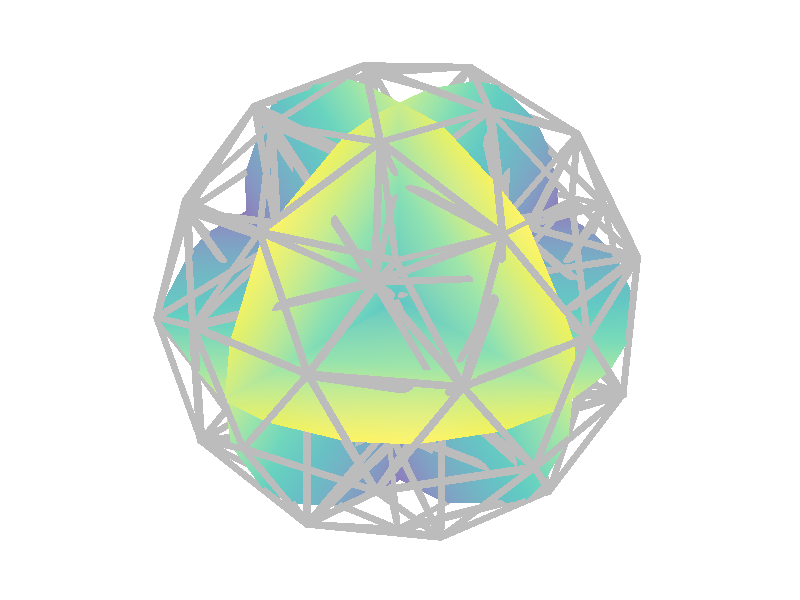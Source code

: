 #include "colors.inc"
background { rgb <1, 1, 1> }
camera {location <6, 6, 6>up <0,1,0> right <-1.33,0,0> angle 18look_at <0, 0, 0> sky <0, 1, 0> }
cylinder { <-0.954722, -0.294874, 0.0394472>, <-0.653576, -0.753604, 0.0701384>, 0.0137401 texture {  pigment { rgb <0.5, 0.5, 0.5> } } }
cylinder { <-0.954722, -0.294874, 0.0394472>, <-0.578222, -0.707421, -0.406466>, 0.0178673 texture {  pigment { rgb <0.5, 0.5, 0.5> } } }
cylinder { <-0.954722, -0.294874, 0.0394472>, <-0.515911, -0.135654, -0.241352>, 0.0136188 texture {  pigment { rgb <0.5, 0.5, 0.5> } } }
cylinder { <-0.653576, -0.753604, 0.0701384>, <-0.578222, -0.707421, -0.406466>, 0.0121182 texture {  pigment { rgb <0.5, 0.5, 0.5> } } }
cylinder { <-0.653576, -0.753604, 0.0701384>, <-0.515911, -0.135654, -0.241352>, 0.0176394 texture {  pigment { rgb <0.5, 0.5, 0.5> } } }
cylinder { <-0.578222, -0.707421, -0.406466>, <-0.515911, -0.135654, -0.241352>, 0.0149596 texture {  pigment { rgb <0.5, 0.5, 0.5> } } }
cylinder { <0.0271511, -0.0994216, 0.555206>, <0.100401, -0.522318, 0.171556>, 0.0143917 texture {  pigment { rgb <0.5, 0.5, 0.5> } } }
cylinder { <0.0271511, -0.0994216, 0.555206>, <0.206156, -0.641845, 0.738603>, 0.0149979 texture {  pigment { rgb <0.5, 0.5, 0.5> } } }
cylinder { <0.0271511, -0.0994216, 0.555206>, <0.4675, -0.115378, 0.228313>, 0.0137163 texture {  pigment { rgb <0.5, 0.5, 0.5> } } }
cylinder { <0.100401, -0.522318, 0.171556>, <0.206156, -0.641845, 0.738603>, 0.014727 texture {  pigment { rgb <0.5, 0.5, 0.5> } } }
cylinder { <0.100401, -0.522318, 0.171556>, <0.4675, -0.115378, 0.228313>, 0.0137746 texture {  pigment { rgb <0.5, 0.5, 0.5> } } }
cylinder { <0.206156, -0.641845, 0.738603>, <0.4675, -0.115378, 0.228313>, 0.0194593 texture {  pigment { rgb <0.5, 0.5, 0.5> } } }
cylinder { <0.2128, 0.36825, 0.354235>, <0.499665, 0.691483, 0.521714>, 0.0115872 texture {  pigment { rgb <0.5, 0.5, 0.5> } } }
cylinder { <0.2128, 0.36825, 0.354235>, <0.68551, 0.714488, 0.139935>, 0.0155977 texture {  pigment { rgb <0.5, 0.5, 0.5> } } }
cylinder { <0.2128, 0.36825, 0.354235>, <0.829148, 0.261101, 0.494308>, 0.0160271 texture {  pigment { rgb <0.5, 0.5, 0.5> } } }
cylinder { <0.499665, 0.691483, 0.521714>, <0.68551, 0.714488, 0.139935>, 0.0106308 texture {  pigment { rgb <0.5, 0.5, 0.5> } } }
cylinder { <0.499665, 0.691483, 0.521714>, <0.829148, 0.261101, 0.494308>, 0.0135679 texture {  pigment { rgb <0.5, 0.5, 0.5> } } }
cylinder { <0.68551, 0.714488, 0.139935>, <0.829148, 0.261101, 0.494308>, 0.0148276 texture {  pigment { rgb <0.5, 0.5, 0.5> } } }
cylinder { <0.45546, 0.276089, -0.122428>, <0.678933, 0.687521, -0.257614>, 0.0121833 texture {  pigment { rgb <0.5, 0.5, 0.5> } } }
cylinder { <0.45546, 0.276089, -0.122428>, <0.742604, 0.279302, -0.608711>, 0.0141185 texture {  pigment { rgb <0.5, 0.5, 0.5> } } }
cylinder { <0.45546, 0.276089, -0.122428>, <0.960171, 0.272899, -0.0599808>, 0.0127142 texture {  pigment { rgb <0.5, 0.5, 0.5> } } }
cylinder { <0.678933, 0.687521, -0.257614>, <0.742604, 0.279302, -0.608711>, 0.0135547 texture {  pigment { rgb <0.5, 0.5, 0.5> } } }
cylinder { <0.678933, 0.687521, -0.257614>, <0.960171, 0.272899, -0.0599808>, 0.0134644 texture {  pigment { rgb <0.5, 0.5, 0.5> } } }
cylinder { <0.742604, 0.279302, -0.608711>, <0.960171, 0.272899, -0.0599808>, 0.0147581 texture {  pigment { rgb <0.5, 0.5, 0.5> } } }
cylinder { <-0.381693, 0.379087, -0.274841>, <-0.136529, -0.0357935, -0.566425>, 0.0140813 texture {  pigment { rgb <0.5, 0.5, 0.5> } } }
cylinder { <-0.381693, 0.379087, -0.274841>, <-0.0320227, 0.00770868, 0.00530305>, 0.0145489 texture {  pigment { rgb <0.5, 0.5, 0.5> } } }
cylinder { <-0.381693, 0.379087, -0.274841>, <0.151989, 0.25377, -0.452691>, 0.0144081 texture {  pigment { rgb <0.5, 0.5, 0.5> } } }
cylinder { <-0.136529, -0.0357935, -0.566425>, <-0.0320227, 0.00770868, 0.00530305>, 0.0145707 texture {  pigment { rgb <0.5, 0.5, 0.5> } } }
cylinder { <-0.136529, -0.0357935, -0.566425>, <0.151989, 0.25377, -0.452691>, 0.0106073 texture {  pigment { rgb <0.5, 0.5, 0.5> } } }
cylinder { <-0.0320227, 0.00770868, 0.00530305>, <0.151989, 0.25377, -0.452691>, 0.0137878 texture {  pigment { rgb <0.5, 0.5, 0.5> } } }
cylinder { <-0.412838, -0.28289, 0.292128>, <-0.305146, -0.437068, 0.846084>, 0.0146252 texture {  pigment { rgb <0.5, 0.5, 0.5> } } }
cylinder { <-0.412838, -0.28289, 0.292128>, <-0.277188, -0.837024, 0.47176>, 0.0149527 texture {  pigment { rgb <0.5, 0.5, 0.5> } } }
cylinder { <-0.412838, -0.28289, 0.292128>, <0.100401, -0.522318, 0.171556>, 0.0144758 texture {  pigment { rgb <0.5, 0.5, 0.5> } } }
cylinder { <-0.305146, -0.437068, 0.846084>, <-0.277188, -0.837024, 0.47176>, 0.0137128 texture {  pigment { rgb <0.5, 0.5, 0.5> } } }
cylinder { <-0.305146, -0.437068, 0.846084>, <0.100401, -0.522318, 0.171556>, 0.0197915 texture {  pigment { rgb <0.5, 0.5, 0.5> } } }
cylinder { <-0.277188, -0.837024, 0.47176>, <0.100401, -0.522318, 0.171556>, 0.0143991 texture {  pigment { rgb <0.5, 0.5, 0.5> } } }
cylinder { <-0.202726, 0.453119, -0.868093>, <0.151989, 0.25377, -0.452691>, 0.0145371 texture {  pigment { rgb <0.5, 0.5, 0.5> } } }
cylinder { <-0.202726, 0.453119, -0.868093>, <0.273714, 0.15644, -0.949003>, 0.0141766 texture {  pigment { rgb <0.5, 0.5, 0.5> } } }
cylinder { <-0.202726, 0.453119, -0.868093>, <0.328999, 0.646195, -0.688616>, 0.0148371 texture {  pigment { rgb <0.5, 0.5, 0.5> } } }
cylinder { <0.151989, 0.25377, -0.452691>, <0.273714, 0.15644, -0.949003>, 0.0130052 texture {  pigment { rgb <0.5, 0.5, 0.5> } } }
cylinder { <0.151989, 0.25377, -0.452691>, <0.328999, 0.646195, -0.688616>, 0.0122727 texture {  pigment { rgb <0.5, 0.5, 0.5> } } }
cylinder { <0.273714, 0.15644, -0.949003>, <0.328999, 0.646195, -0.688616>, 0.0139355 texture {  pigment { rgb <0.5, 0.5, 0.5> } } }
cylinder { <0.100401, -0.522318, 0.171556>, <0.246305, -0.934571, 0.25673>, 0.0111382 texture {  pigment { rgb <0.5, 0.5, 0.5> } } }
cylinder { <0.100401, -0.522318, 0.171556>, <0.64553, -0.641848, 0.41391>, 0.0152108 texture {  pigment { rgb <0.5, 0.5, 0.5> } } }
cylinder { <0.206156, -0.641845, 0.738603>, <0.246305, -0.934571, 0.25673>, 0.0141311 texture {  pigment { rgb <0.5, 0.5, 0.5> } } }
cylinder { <0.206156, -0.641845, 0.738603>, <0.64553, -0.641848, 0.41391>, 0.0136582 texture {  pigment { rgb <0.5, 0.5, 0.5> } } }
cylinder { <0.246305, -0.934571, 0.25673>, <0.64553, -0.641848, 0.41391>, 0.0129849 texture {  pigment { rgb <0.5, 0.5, 0.5> } } }
cylinder { <-0.236104, -0.437788, -0.22947>, <0.100401, -0.522318, 0.171556>, 0.0132571 texture {  pigment { rgb <0.5, 0.5, 0.5> } } }
cylinder { <-0.236104, -0.437788, -0.22947>, <0.295323, -0.922026, -0.250302>, 0.0179815 texture {  pigment { rgb <0.5, 0.5, 0.5> } } }
cylinder { <-0.236104, -0.437788, -0.22947>, <0.328752, -0.278382, -0.301566>, 0.0147832 texture {  pigment { rgb <0.5, 0.5, 0.5> } } }
cylinder { <0.100401, -0.522318, 0.171556>, <0.295323, -0.922026, -0.250302>, 0.0153241 texture {  pigment { rgb <0.5, 0.5, 0.5> } } }
cylinder { <0.100401, -0.522318, 0.171556>, <0.328752, -0.278382, -0.301566>, 0.0144804 texture {  pigment { rgb <0.5, 0.5, 0.5> } } }
cylinder { <0.295323, -0.922026, -0.250302>, <0.328752, -0.278382, -0.301566>, 0.0161637 texture {  pigment { rgb <0.5, 0.5, 0.5> } } }
cylinder { <0.2128, 0.36825, 0.354235>, <0.45546, 0.276089, -0.122428>, 0.0135689 texture {  pigment { rgb <0.5, 0.5, 0.5> } } }
cylinder { <0.2128, 0.36825, 0.354235>, <0.4675, -0.115378, 0.228313>, 0.0140228 texture {  pigment { rgb <0.5, 0.5, 0.5> } } }
cylinder { <0.45546, 0.276089, -0.122428>, <0.4675, -0.115378, 0.228313>, 0.0131437 texture {  pigment { rgb <0.5, 0.5, 0.5> } } }
cylinder { <0.45546, 0.276089, -0.122428>, <0.829148, 0.261101, 0.494308>, 0.0180318 texture {  pigment { rgb <0.5, 0.5, 0.5> } } }
cylinder { <0.4675, -0.115378, 0.228313>, <0.829148, 0.261101, 0.494308>, 0.0146475 texture {  pigment { rgb <0.5, 0.5, 0.5> } } }
cylinder { <-0.954722, -0.294874, 0.0394472>, <-0.945697, 0.223319, -0.23619>, 0.0146753 texture {  pigment { rgb <0.5, 0.5, 0.5> } } }
cylinder { <-0.954722, -0.294874, 0.0394472>, <-0.833108, -0.281133, -0.476335>, 0.0132526 texture {  pigment { rgb <0.5, 0.5, 0.5> } } }
cylinder { <-0.945697, 0.223319, -0.23619>, <-0.833108, -0.281133, -0.476335>, 0.0142482 texture {  pigment { rgb <0.5, 0.5, 0.5> } } }
cylinder { <-0.945697, 0.223319, -0.23619>, <-0.515911, -0.135654, -0.241352>, 0.0140001 texture {  pigment { rgb <0.5, 0.5, 0.5> } } }
cylinder { <-0.833108, -0.281133, -0.476335>, <-0.515911, -0.135654, -0.241352>, 0.0105177 texture {  pigment { rgb <0.5, 0.5, 0.5> } } }
cylinder { <0.328752, -0.278382, -0.301566>, <0.46643, -0.640892, -0.609673>, 0.0123819 texture {  pigment { rgb <0.5, 0.5, 0.5> } } }
cylinder { <0.328752, -0.278382, -0.301566>, <0.748985, -0.651382, -0.121334>, 0.0147523 texture {  pigment { rgb <0.5, 0.5, 0.5> } } }
cylinder { <0.328752, -0.278382, -0.301566>, <0.917857, -0.182455, -0.352489>, 0.0149758 texture {  pigment { rgb <0.5, 0.5, 0.5> } } }
cylinder { <0.46643, -0.640892, -0.609673>, <0.748985, -0.651382, -0.121334>, 0.0141072 texture {  pigment { rgb <0.5, 0.5, 0.5> } } }
cylinder { <0.46643, -0.640892, -0.609673>, <0.917857, -0.182455, -0.352489>, 0.0173222 texture {  pigment { rgb <0.5, 0.5, 0.5> } } }
cylinder { <0.748985, -0.651382, -0.121334>, <0.917857, -0.182455, -0.352489>, 0.0137351 texture {  pigment { rgb <0.5, 0.5, 0.5> } } }
cylinder { <-0.354031, 0.279163, 0.341505>, <-0.331776, 0.864488, 0.377605>, 0.0146715 texture {  pigment { rgb <0.5, 0.5, 0.5> } } }
cylinder { <-0.354031, 0.279163, 0.341505>, <-0.0496494, 0.547329, -0.0389194>, 0.0139033 texture {  pigment { rgb <0.5, 0.5, 0.5> } } }
cylinder { <-0.354031, 0.279163, 0.341505>, <0.2128, 0.36825, 0.354235>, 0.0143483 texture {  pigment { rgb <0.5, 0.5, 0.5> } } }
cylinder { <-0.331776, 0.864488, 0.377605>, <-0.0496494, 0.547329, -0.0389194>, 0.0148677 texture {  pigment { rgb <0.5, 0.5, 0.5> } } }
cylinder { <-0.331776, 0.864488, 0.377605>, <0.2128, 0.36825, 0.354235>, 0.0184283 texture {  pigment { rgb <0.5, 0.5, 0.5> } } }
cylinder { <-0.0496494, 0.547329, -0.0389194>, <0.2128, 0.36825, 0.354235>, 0.0126372 texture {  pigment { rgb <0.5, 0.5, 0.5> } } }
cylinder { <0.151989, 0.25377, -0.452691>, <0.742604, 0.279302, -0.608711>, 0.0152852 texture {  pigment { rgb <0.5, 0.5, 0.5> } } }
cylinder { <0.273714, 0.15644, -0.949003>, <0.742604, 0.279302, -0.608711>, 0.0148061 texture {  pigment { rgb <0.5, 0.5, 0.5> } } }
cylinder { <0.328999, 0.646195, -0.688616>, <0.742604, 0.279302, -0.608711>, 0.0139657 texture {  pigment { rgb <0.5, 0.5, 0.5> } } }
cylinder { <0.2128, 0.36825, 0.354235>, <0.386232, 0.2875, 0.876452>, 0.0139039 texture {  pigment { rgb <0.5, 0.5, 0.5> } } }
cylinder { <0.386232, 0.2875, 0.876452>, <0.4675, -0.115378, 0.228313>, 0.0191866 texture {  pigment { rgb <0.5, 0.5, 0.5> } } }
cylinder { <0.386232, 0.2875, 0.876452>, <0.829148, 0.261101, 0.494308>, 0.0146395 texture {  pigment { rgb <0.5, 0.5, 0.5> } } }
cylinder { <-0.381693, 0.379087, -0.274841>, <-0.137553, 0.829043, -0.542002>, 0.0144361 texture {  pigment { rgb <0.5, 0.5, 0.5> } } }
cylinder { <-0.381693, 0.379087, -0.274841>, <-0.0496494, 0.547329, -0.0389194>, 0.0110175 texture {  pigment { rgb <0.5, 0.5, 0.5> } } }
cylinder { <-0.137553, 0.829043, -0.542002>, <-0.0496494, 0.547329, -0.0389194>, 0.0145813 texture {  pigment { rgb <0.5, 0.5, 0.5> } } }
cylinder { <-0.137553, 0.829043, -0.542002>, <0.151989, 0.25377, -0.452691>, 0.0162548 texture {  pigment { rgb <0.5, 0.5, 0.5> } } }
cylinder { <-0.0496494, 0.547329, -0.0389194>, <0.151989, 0.25377, -0.452691>, 0.0136483 texture {  pigment { rgb <0.5, 0.5, 0.5> } } }
cylinder { <-0.429096, -0.380847, -0.819044>, <-0.136529, -0.0357935, -0.566425>, 0.0129536 texture {  pigment { rgb <0.5, 0.5, 0.5> } } }
cylinder { <-0.429096, -0.380847, -0.819044>, <-0.0716524, -0.781658, -0.619578>, 0.0143222 texture {  pigment { rgb <0.5, 0.5, 0.5> } } }
cylinder { <-0.429096, -0.380847, -0.819044>, <0.114494, -0.368786, -0.922436>, 0.0138367 texture {  pigment { rgb <0.5, 0.5, 0.5> } } }
cylinder { <-0.136529, -0.0357935, -0.566425>, <-0.0716524, -0.781658, -0.619578>, 0.0187641 texture {  pigment { rgb <0.5, 0.5, 0.5> } } }
cylinder { <-0.136529, -0.0357935, -0.566425>, <0.114494, -0.368786, -0.922436>, 0.0137077 texture {  pigment { rgb <0.5, 0.5, 0.5> } } }
cylinder { <-0.0716524, -0.781658, -0.619578>, <0.114494, -0.368786, -0.922436>, 0.0136207 texture {  pigment { rgb <0.5, 0.5, 0.5> } } }
cylinder { <-0.0182861, 0.67614, 0.736546>, <0.2128, 0.36825, 0.354235>, 0.0135637 texture {  pigment { rgb <0.5, 0.5, 0.5> } } }
cylinder { <-0.0182861, 0.67614, 0.736546>, <0.386232, 0.2875, 0.876452>, 0.0144536 texture {  pigment { rgb <0.5, 0.5, 0.5> } } }
cylinder { <-0.0182861, 0.67614, 0.736546>, <0.499665, 0.691483, 0.521714>, 0.0140237 texture {  pigment { rgb <0.5, 0.5, 0.5> } } }
cylinder { <0.386232, 0.2875, 0.876452>, <0.499665, 0.691483, 0.521714>, 0.0137365 texture {  pigment { rgb <0.5, 0.5, 0.5> } } }
cylinder { <-0.754252, 0.649972, 0.0929536>, <-0.619905, 0.631677, -0.465513>, 0.0143673 texture {  pigment { rgb <0.5, 0.5, 0.5> } } }
cylinder { <-0.754252, 0.649972, 0.0929536>, <-0.381693, 0.379087, -0.274841>, 0.0147363 texture {  pigment { rgb <0.5, 0.5, 0.5> } } }
cylinder { <-0.754252, 0.649972, 0.0929536>, <-0.303346, 0.947264, -0.103305>, 0.0143661 texture {  pigment { rgb <0.5, 0.5, 0.5> } } }
cylinder { <-0.619905, 0.631677, -0.465513>, <-0.381693, 0.379087, -0.274841>, 0.00990273 texture {  pigment { rgb <0.5, 0.5, 0.5> } } }
cylinder { <-0.619905, 0.631677, -0.465513>, <-0.303346, 0.947264, -0.103305>, 0.0143831 texture {  pigment { rgb <0.5, 0.5, 0.5> } } }
cylinder { <-0.381693, 0.379087, -0.274841>, <-0.303346, 0.947264, -0.103305>, 0.0149664 texture {  pigment { rgb <0.5, 0.5, 0.5> } } }
cylinder { <0.328752, -0.278382, -0.301566>, <0.600301, -0.217826, -0.769539>, 0.0136108 texture {  pigment { rgb <0.5, 0.5, 0.5> } } }
cylinder { <0.46643, -0.640892, -0.609673>, <0.600301, -0.217826, -0.769539>, 0.0117915 texture {  pigment { rgb <0.5, 0.5, 0.5> } } }
cylinder { <0.600301, -0.217826, -0.769539>, <0.917857, -0.182455, -0.352489>, 0.0131345 texture {  pigment { rgb <0.5, 0.5, 0.5> } } }
cylinder { <-0.619905, 0.631677, -0.465513>, <-0.202726, 0.453119, -0.868093>, 0.0151656 texture {  pigment { rgb <0.5, 0.5, 0.5> } } }
cylinder { <-0.619905, 0.631677, -0.465513>, <-0.137553, 0.829043, -0.542002>, 0.0131688 texture {  pigment { rgb <0.5, 0.5, 0.5> } } }
cylinder { <-0.381693, 0.379087, -0.274841>, <-0.202726, 0.453119, -0.868093>, 0.0156016 texture {  pigment { rgb <0.5, 0.5, 0.5> } } }
cylinder { <-0.202726, 0.453119, -0.868093>, <-0.137553, 0.829043, -0.542002>, 0.0125475 texture {  pigment { rgb <0.5, 0.5, 0.5> } } }
cylinder { <0.4675, -0.115378, 0.228313>, <0.960171, 0.272899, -0.0599808>, 0.017259 texture {  pigment { rgb <0.5, 0.5, 0.5> } } }
cylinder { <0.829148, 0.261101, 0.494308>, <0.960171, 0.272899, -0.0599808>, 0.0142422 texture {  pigment { rgb <0.5, 0.5, 0.5> } } }
cylinder { <-0.331776, 0.864488, 0.377605>, <0.160284, 0.950495, 0.266212>, 0.0127947 texture {  pigment { rgb <0.5, 0.5, 0.5> } } }
cylinder { <-0.0496494, 0.547329, -0.0389194>, <0.160284, 0.950495, 0.266212>, 0.0136867 texture {  pigment { rgb <0.5, 0.5, 0.5> } } }
cylinder { <0.160284, 0.950495, 0.266212>, <0.2128, 0.36825, 0.354235>, 0.01478 texture {  pigment { rgb <0.5, 0.5, 0.5> } } }
cylinder { <0.160284, 0.950495, 0.266212>, <0.499665, 0.691483, 0.521714>, 0.0124385 texture {  pigment { rgb <0.5, 0.5, 0.5> } } }
cylinder { <0.160284, 0.950495, 0.266212>, <0.68551, 0.714488, 0.139935>, 0.0147374 texture {  pigment { rgb <0.5, 0.5, 0.5> } } }
cylinder { <-0.305146, -0.437068, 0.846084>, <0.206156, -0.641845, 0.738603>, 0.0140293 texture {  pigment { rgb <0.5, 0.5, 0.5> } } }
cylinder { <-0.277188, -0.837024, 0.47176>, <0.206156, -0.641845, 0.738603>, 0.0146399 texture {  pigment { rgb <0.5, 0.5, 0.5> } } }
cylinder { <-0.653576, -0.753604, 0.0701384>, <-0.412838, -0.28289, 0.292128>, 0.0143354 texture {  pigment { rgb <0.5, 0.5, 0.5> } } }
cylinder { <-0.653576, -0.753604, 0.0701384>, <-0.236104, -0.437788, -0.22947>, 0.0150787 texture {  pigment { rgb <0.5, 0.5, 0.5> } } }
cylinder { <-0.515911, -0.135654, -0.241352>, <-0.412838, -0.28289, 0.292128>, 0.0140735 texture {  pigment { rgb <0.5, 0.5, 0.5> } } }
cylinder { <-0.515911, -0.135654, -0.241352>, <-0.236104, -0.437788, -0.22947>, 0.0102992 texture {  pigment { rgb <0.5, 0.5, 0.5> } } }
cylinder { <-0.412838, -0.28289, 0.292128>, <-0.236104, -0.437788, -0.22947>, 0.0143024 texture {  pigment { rgb <0.5, 0.5, 0.5> } } }
cylinder { <0.151989, 0.25377, -0.452691>, <0.600301, -0.217826, -0.769539>, 0.0180931 texture {  pigment { rgb <0.5, 0.5, 0.5> } } }
cylinder { <0.273714, 0.15644, -0.949003>, <0.600301, -0.217826, -0.769539>, 0.0132037 texture {  pigment { rgb <0.5, 0.5, 0.5> } } }
cylinder { <0.600301, -0.217826, -0.769539>, <0.742604, 0.279302, -0.608711>, 0.0135382 texture {  pigment { rgb <0.5, 0.5, 0.5> } } }
cylinder { <0.114494, -0.368786, -0.922436>, <0.328752, -0.278382, -0.301566>, 0.0165748 texture {  pigment { rgb <0.5, 0.5, 0.5> } } }
cylinder { <0.114494, -0.368786, -0.922436>, <0.46643, -0.640892, -0.609673>, 0.0135951 texture {  pigment { rgb <0.5, 0.5, 0.5> } } }
cylinder { <0.114494, -0.368786, -0.922436>, <0.600301, -0.217826, -0.769539>, 0.01328 texture {  pigment { rgb <0.5, 0.5, 0.5> } } }
cylinder { <-0.726626, -0.463456, 0.507172>, <-0.62521, -0.0106071, 0.780384>, 0.013463 texture {  pigment { rgb <0.5, 0.5, 0.5> } } }
cylinder { <-0.726626, -0.463456, 0.507172>, <-0.412838, -0.28289, 0.292128>, 0.0105271 texture {  pigment { rgb <0.5, 0.5, 0.5> } } }
cylinder { <-0.726626, -0.463456, 0.507172>, <-0.305146, -0.437068, 0.846084>, 0.0135371 texture {  pigment { rgb <0.5, 0.5, 0.5> } } }
cylinder { <-0.62521, -0.0106071, 0.780384>, <-0.412838, -0.28289, 0.292128>, 0.0149506 texture {  pigment { rgb <0.5, 0.5, 0.5> } } }
cylinder { <-0.62521, -0.0106071, 0.780384>, <-0.305146, -0.437068, 0.846084>, 0.013431 texture {  pigment { rgb <0.5, 0.5, 0.5> } } }
cylinder { <-0.655019, 0.150017, -0.74057>, <-0.518378, 0.0375244, -0.127763>, 0.0159464 texture {  pigment { rgb <0.5, 0.5, 0.5> } } }
cylinder { <-0.655019, 0.150017, -0.74057>, <-0.515911, -0.135654, -0.241352>, 0.014794 texture {  pigment { rgb <0.5, 0.5, 0.5> } } }
cylinder { <-0.655019, 0.150017, -0.74057>, <-0.381693, 0.379087, -0.274841>, 0.0146647 texture {  pigment { rgb <0.5, 0.5, 0.5> } } }
cylinder { <-0.518378, 0.0375244, -0.127763>, <-0.515911, -0.135654, -0.241352>, 0.00517804 texture {  pigment { rgb <0.5, 0.5, 0.5> } } }
cylinder { <-0.518378, 0.0375244, -0.127763>, <-0.381693, 0.379087, -0.274841>, 0.00990517 texture {  pigment { rgb <0.5, 0.5, 0.5> } } }
cylinder { <-0.515911, -0.135654, -0.241352>, <-0.381693, 0.379087, -0.274841>, 0.0133251 texture {  pigment { rgb <0.5, 0.5, 0.5> } } }
cylinder { <-0.0496494, 0.547329, -0.0389194>, <0.28029, 0.935922, -0.213277>, 0.0134691 texture {  pigment { rgb <0.5, 0.5, 0.5> } } }
cylinder { <-0.0496494, 0.547329, -0.0389194>, <0.45546, 0.276089, -0.122428>, 0.0144845 texture {  pigment { rgb <0.5, 0.5, 0.5> } } }
cylinder { <0.151989, 0.25377, -0.452691>, <0.28029, 0.935922, -0.213277>, 0.0183561 texture {  pigment { rgb <0.5, 0.5, 0.5> } } }
cylinder { <0.151989, 0.25377, -0.452691>, <0.45546, 0.276089, -0.122428>, 0.0112268 texture {  pigment { rgb <0.5, 0.5, 0.5> } } }
cylinder { <0.28029, 0.935922, -0.213277>, <0.45546, 0.276089, -0.122428>, 0.0172177 texture {  pigment { rgb <0.5, 0.5, 0.5> } } }
cylinder { <0.328999, 0.646195, -0.688616>, <0.45546, 0.276089, -0.122428>, 0.0172036 texture {  pigment { rgb <0.5, 0.5, 0.5> } } }
cylinder { <0.328999, 0.646195, -0.688616>, <0.678933, 0.687521, -0.257614>, 0.0139177 texture {  pigment { rgb <0.5, 0.5, 0.5> } } }
cylinder { <-0.518378, 0.0375244, -0.127763>, <-0.354031, 0.279163, 0.341505>, 0.0138205 texture {  pigment { rgb <0.5, 0.5, 0.5> } } }
cylinder { <-0.518378, 0.0375244, -0.127763>, <-0.0320227, 0.00770868, 0.00530305>, 0.0126278 texture {  pigment { rgb <0.5, 0.5, 0.5> } } }
cylinder { <-0.381693, 0.379087, -0.274841>, <-0.354031, 0.279163, 0.341505>, 0.0156251 texture {  pigment { rgb <0.5, 0.5, 0.5> } } }
cylinder { <-0.354031, 0.279163, 0.341505>, <-0.0320227, 0.00770868, 0.00530305>, 0.0134724 texture {  pigment { rgb <0.5, 0.5, 0.5> } } }
cylinder { <-0.236104, -0.437788, -0.22947>, <-0.195886, -0.977308, -0.0806102>, 0.0140281 texture {  pigment { rgb <0.5, 0.5, 0.5> } } }
cylinder { <-0.195886, -0.977308, -0.0806102>, <0.100401, -0.522318, 0.171556>, 0.0149664 texture {  pigment { rgb <0.5, 0.5, 0.5> } } }
cylinder { <-0.195886, -0.977308, -0.0806102>, <0.295323, -0.922026, -0.250302>, 0.0130656 texture {  pigment { rgb <0.5, 0.5, 0.5> } } }
cylinder { <0.0271511, -0.0994216, 0.555206>, <0.2128, 0.36825, 0.354235>, 0.0135456 texture {  pigment { rgb <0.5, 0.5, 0.5> } } }
cylinder { <0.0271511, -0.0994216, 0.555206>, <0.386232, 0.2875, 0.876452>, 0.0154484 texture {  pigment { rgb <0.5, 0.5, 0.5> } } }
cylinder { <-0.945697, 0.223319, -0.23619>, <-0.655019, 0.150017, -0.74057>, 0.0146685 texture {  pigment { rgb <0.5, 0.5, 0.5> } } }
cylinder { <-0.945697, 0.223319, -0.23619>, <-0.518378, 0.0375244, -0.127763>, 0.0119603 texture {  pigment { rgb <0.5, 0.5, 0.5> } } }
cylinder { <-0.578222, -0.707421, -0.406466>, <-0.236104, -0.437788, -0.22947>, 0.0117546 texture {  pigment { rgb <0.5, 0.5, 0.5> } } }
cylinder { <-0.578222, -0.707421, -0.406466>, <-0.195886, -0.977308, -0.0806102>, 0.0142566 texture {  pigment { rgb <0.5, 0.5, 0.5> } } }
cylinder { <-0.578222, -0.707421, -0.406466>, <-0.0716524, -0.781658, -0.619578>, 0.0138641 texture {  pigment { rgb <0.5, 0.5, 0.5> } } }
cylinder { <-0.236104, -0.437788, -0.22947>, <-0.0716524, -0.781658, -0.619578>, 0.0136353 texture {  pigment { rgb <0.5, 0.5, 0.5> } } }
cylinder { <-0.195886, -0.977308, -0.0806102>, <-0.0716524, -0.781658, -0.619578>, 0.0146671 texture {  pigment { rgb <0.5, 0.5, 0.5> } } }
cylinder { <0.295323, -0.922026, -0.250302>, <0.46643, -0.640892, -0.609673>, 0.0121825 texture {  pigment { rgb <0.5, 0.5, 0.5> } } }
cylinder { <0.295323, -0.922026, -0.250302>, <0.748985, -0.651382, -0.121334>, 0.0135943 texture {  pigment { rgb <0.5, 0.5, 0.5> } } }
cylinder { <-0.954722, -0.294874, 0.0394472>, <-0.726626, -0.463456, 0.507172>, 0.0136751 texture {  pigment { rgb <0.5, 0.5, 0.5> } } }
cylinder { <-0.954722, -0.294874, 0.0394472>, <-0.412838, -0.28289, 0.292128>, 0.0149505 texture {  pigment { rgb <0.5, 0.5, 0.5> } } }
cylinder { <-0.726626, -0.463456, 0.507172>, <-0.653576, -0.753604, 0.0701384>, 0.013241 texture {  pigment { rgb <0.5, 0.5, 0.5> } } }
cylinder { <-0.954722, -0.294874, 0.0394472>, <-0.925278, 0.166153, 0.34096>, 0.0137914 texture {  pigment { rgb <0.5, 0.5, 0.5> } } }
cylinder { <-0.925278, 0.166153, 0.34096>, <-0.726626, -0.463456, 0.507172>, 0.0170201 texture {  pigment { rgb <0.5, 0.5, 0.5> } } }
cylinder { <-0.925278, 0.166153, 0.34096>, <-0.412838, -0.28289, 0.292128>, 0.0170774 texture {  pigment { rgb <0.5, 0.5, 0.5> } } }
cylinder { <0.100401, -0.522318, 0.171556>, <0.748985, -0.651382, -0.121334>, 0.0180815 texture {  pigment { rgb <0.5, 0.5, 0.5> } } }
cylinder { <0.246305, -0.934571, 0.25673>, <0.295323, -0.922026, -0.250302>, 0.0127388 texture {  pigment { rgb <0.5, 0.5, 0.5> } } }
cylinder { <0.246305, -0.934571, 0.25673>, <0.748985, -0.651382, -0.121334>, 0.0172448 texture {  pigment { rgb <0.5, 0.5, 0.5> } } }
cylinder { <-0.354031, 0.279163, 0.341505>, <0.0271511, -0.0994216, 0.555206>, 0.0144545 texture {  pigment { rgb <0.5, 0.5, 0.5> } } }
cylinder { <-0.0320227, 0.00770868, 0.00530305>, <0.0271511, -0.0994216, 0.555206>, 0.0140839 texture {  pigment { rgb <0.5, 0.5, 0.5> } } }
cylinder { <-0.0320227, 0.00770868, 0.00530305>, <0.2128, 0.36825, 0.354235>, 0.0139571 texture {  pigment { rgb <0.5, 0.5, 0.5> } } }
cylinder { <-0.305146, -0.437068, 0.846084>, <0.0271511, -0.0994216, 0.555206>, 0.0138978 texture {  pigment { rgb <0.5, 0.5, 0.5> } } }
cylinder { <-0.575122, 0.516234, 0.634616>, <-0.354031, 0.279163, 0.341505>, 0.0109258 texture {  pigment { rgb <0.5, 0.5, 0.5> } } }
cylinder { <-0.575122, 0.516234, 0.634616>, <-0.188778, 0.254176, 0.948555>, 0.0140644 texture {  pigment { rgb <0.5, 0.5, 0.5> } } }
cylinder { <-0.575122, 0.516234, 0.634616>, <-0.0182861, 0.67614, 0.736546>, 0.014706 texture {  pigment { rgb <0.5, 0.5, 0.5> } } }
cylinder { <-0.354031, 0.279163, 0.341505>, <-0.188778, 0.254176, 0.948555>, 0.0157409 texture {  pigment { rgb <0.5, 0.5, 0.5> } } }
cylinder { <-0.354031, 0.279163, 0.341505>, <-0.0182861, 0.67614, 0.736546>, 0.0163243 texture {  pigment { rgb <0.5, 0.5, 0.5> } } }
cylinder { <-0.188778, 0.254176, 0.948555>, <-0.0182861, 0.67614, 0.736546>, 0.0125516 texture {  pigment { rgb <0.5, 0.5, 0.5> } } }
cylinder { <-0.954722, -0.294874, 0.0394472>, <-0.518378, 0.0375244, -0.127763>, 0.0143362 texture {  pigment { rgb <0.5, 0.5, 0.5> } } }
cylinder { <-0.925278, 0.166153, 0.34096>, <-0.518378, 0.0375244, -0.127763>, 0.0158472 texture {  pigment { rgb <0.5, 0.5, 0.5> } } }
cylinder { <-0.518378, 0.0375244, -0.127763>, <-0.412838, -0.28289, 0.292128>, 0.0134655 texture {  pigment { rgb <0.5, 0.5, 0.5> } } }
cylinder { <-0.653576, -0.753604, 0.0701384>, <0.100401, -0.522318, 0.171556>, 0.0198787 texture {  pigment { rgb <0.5, 0.5, 0.5> } } }
cylinder { <-0.945697, 0.223319, -0.23619>, <-0.754252, 0.649972, 0.0929536>, 0.0142964 texture {  pigment { rgb <0.5, 0.5, 0.5> } } }
cylinder { <-0.945697, 0.223319, -0.23619>, <-0.381693, 0.379087, -0.274841>, 0.0146599 texture {  pigment { rgb <0.5, 0.5, 0.5> } } }
cylinder { <-0.754252, 0.649972, 0.0929536>, <-0.518378, 0.0375244, -0.127763>, 0.0173105 texture {  pigment { rgb <0.5, 0.5, 0.5> } } }
cylinder { <0.206156, -0.641845, 0.738603>, <0.622677, -0.217782, 0.751561>, 0.0148637 texture {  pigment { rgb <0.5, 0.5, 0.5> } } }
cylinder { <0.4675, -0.115378, 0.228313>, <0.622677, -0.217782, 0.751561>, 0.0138824 texture {  pigment { rgb <0.5, 0.5, 0.5> } } }
cylinder { <0.4675, -0.115378, 0.228313>, <0.64553, -0.641848, 0.41391>, 0.0146482 texture {  pigment { rgb <0.5, 0.5, 0.5> } } }
cylinder { <0.622677, -0.217782, 0.751561>, <0.64553, -0.641848, 0.41391>, 0.0135638 texture {  pigment { rgb <0.5, 0.5, 0.5> } } }
cylinder { <0.64553, -0.641848, 0.41391>, <0.748985, -0.651382, -0.121334>, 0.0136308 texture {  pigment { rgb <0.5, 0.5, 0.5> } } }
cylinder { <-0.0320227, 0.00770868, 0.00530305>, <0.100401, -0.522318, 0.171556>, 0.0142764 texture {  pigment { rgb <0.5, 0.5, 0.5> } } }
cylinder { <-0.0320227, 0.00770868, 0.00530305>, <0.328752, -0.278382, -0.301566>, 0.0138333 texture {  pigment { rgb <0.5, 0.5, 0.5> } } }
cylinder { <-0.0320227, 0.00770868, 0.00530305>, <0.4675, -0.115378, 0.228313>, 0.014018 texture {  pigment { rgb <0.5, 0.5, 0.5> } } }
cylinder { <0.328752, -0.278382, -0.301566>, <0.4675, -0.115378, 0.228313>, 0.0142871 texture {  pigment { rgb <0.5, 0.5, 0.5> } } }
cylinder { <0.28029, 0.935922, -0.213277>, <0.328999, 0.646195, -0.688616>, 0.0139701 texture {  pigment { rgb <0.5, 0.5, 0.5> } } }
cylinder { <0.386232, 0.2875, 0.876452>, <0.622677, -0.217782, 0.751561>, 0.0142919 texture {  pigment { rgb <0.5, 0.5, 0.5> } } }
cylinder { <0.622677, -0.217782, 0.751561>, <0.829148, 0.261101, 0.494308>, 0.0145374 texture {  pigment { rgb <0.5, 0.5, 0.5> } } }
cylinder { <-0.925278, 0.166153, 0.34096>, <-0.354031, 0.279163, 0.341505>, 0.014558 texture {  pigment { rgb <0.5, 0.5, 0.5> } } }
cylinder { <-0.412838, -0.28289, 0.292128>, <-0.354031, 0.279163, 0.341505>, 0.0141819 texture {  pigment { rgb <0.5, 0.5, 0.5> } } }
cylinder { <0.28029, 0.935922, -0.213277>, <0.678933, 0.687521, -0.257614>, 0.0117947 texture {  pigment { rgb <0.5, 0.5, 0.5> } } }
cylinder { <0.4675, -0.115378, 0.228313>, <0.952403, -0.220422, 0.210575>, 0.0124117 texture {  pigment { rgb <0.5, 0.5, 0.5> } } }
cylinder { <0.622677, -0.217782, 0.751561>, <0.952403, -0.220422, 0.210575>, 0.0158389 texture {  pigment { rgb <0.5, 0.5, 0.5> } } }
cylinder { <0.64553, -0.641848, 0.41391>, <0.952403, -0.220422, 0.210575>, 0.0139892 texture {  pigment { rgb <0.5, 0.5, 0.5> } } }
cylinder { <0.28029, 0.935922, -0.213277>, <0.68551, 0.714488, 0.139935>, 0.0145343 texture {  pigment { rgb <0.5, 0.5, 0.5> } } }
cylinder { <0.45546, 0.276089, -0.122428>, <0.68551, 0.714488, 0.139935>, 0.0140078 texture {  pigment { rgb <0.5, 0.5, 0.5> } } }
cylinder { <0.678933, 0.687521, -0.257614>, <0.68551, 0.714488, 0.139935>, 0.00996292 texture {  pigment { rgb <0.5, 0.5, 0.5> } } }
cylinder { <-0.653576, -0.753604, 0.0701384>, <-0.277188, -0.837024, 0.47176>, 0.0139178 texture {  pigment { rgb <0.5, 0.5, 0.5> } } }
cylinder { <0.4675, -0.115378, 0.228313>, <0.748985, -0.651382, -0.121334>, 0.0174783 texture {  pigment { rgb <0.5, 0.5, 0.5> } } }
cylinder { <0.748985, -0.651382, -0.121334>, <0.952403, -0.220422, 0.210575>, 0.0145187 texture {  pigment { rgb <0.5, 0.5, 0.5> } } }
cylinder { <0.328752, -0.278382, -0.301566>, <0.742604, 0.279302, -0.608711>, 0.0189839 texture {  pigment { rgb <0.5, 0.5, 0.5> } } }
cylinder { <0.742604, 0.279302, -0.608711>, <0.917857, -0.182455, -0.352489>, 0.01391 texture {  pigment { rgb <0.5, 0.5, 0.5> } } }
cylinder { <-0.192398, 0.0179897, -0.981152>, <-0.136529, -0.0357935, -0.566425>, 0.0105479 texture {  pigment { rgb <0.5, 0.5, 0.5> } } }
cylinder { <-0.192398, 0.0179897, -0.981152>, <0.114494, -0.368786, -0.922436>, 0.0124304 texture {  pigment { rgb <0.5, 0.5, 0.5> } } }
cylinder { <-0.192398, 0.0179897, -0.981152>, <0.273714, 0.15644, -0.949003>, 0.0121825 texture {  pigment { rgb <0.5, 0.5, 0.5> } } }
cylinder { <-0.136529, -0.0357935, -0.566425>, <0.273714, 0.15644, -0.949003>, 0.0148244 texture {  pigment { rgb <0.5, 0.5, 0.5> } } }
cylinder { <0.114494, -0.368786, -0.922436>, <0.273714, 0.15644, -0.949003>, 0.0137368 texture {  pigment { rgb <0.5, 0.5, 0.5> } } }
cylinder { <-0.833108, -0.281133, -0.476335>, <-0.655019, 0.150017, -0.74057>, 0.013403 texture {  pigment { rgb <0.5, 0.5, 0.5> } } }
cylinder { <-0.518378, 0.0375244, -0.127763>, <-0.136529, -0.0357935, -0.566425>, 0.0146545 texture {  pigment { rgb <0.5, 0.5, 0.5> } } }
cylinder { <0.151989, 0.25377, -0.452691>, <0.328752, -0.278382, -0.301566>, 0.0145187 texture {  pigment { rgb <0.5, 0.5, 0.5> } } }
cylinder { <0.273714, 0.15644, -0.949003>, <0.328752, -0.278382, -0.301566>, 0.019546 texture {  pigment { rgb <0.5, 0.5, 0.5> } } }
cylinder { <0.68551, 0.714488, 0.139935>, <0.960171, 0.272899, -0.0599808>, 0.0139285 texture {  pigment { rgb <0.5, 0.5, 0.5> } } }
cylinder { <-0.0496494, 0.547329, -0.0389194>, <-0.0320227, 0.00770868, 0.00530305>, 0.0135429 texture {  pigment { rgb <0.5, 0.5, 0.5> } } }
cylinder { <-0.833108, -0.281133, -0.476335>, <-0.429096, -0.380847, -0.819044>, 0.0134773 texture {  pigment { rgb <0.5, 0.5, 0.5> } } }
cylinder { <-0.655019, 0.150017, -0.74057>, <-0.429096, -0.380847, -0.819044>, 0.0145563 texture {  pigment { rgb <0.5, 0.5, 0.5> } } }
cylinder { <-0.515911, -0.135654, -0.241352>, <-0.429096, -0.380847, -0.819044>, 0.0158387 texture {  pigment { rgb <0.5, 0.5, 0.5> } } }
cylinder { <0.4675, -0.115378, 0.228313>, <0.917857, -0.182455, -0.352489>, 0.0184501 texture {  pigment { rgb <0.5, 0.5, 0.5> } } }
cylinder { <0.917857, -0.182455, -0.352489>, <0.952403, -0.220422, 0.210575>, 0.014135 texture {  pigment { rgb <0.5, 0.5, 0.5> } } }
cylinder { <0.0271511, -0.0994216, 0.555206>, <0.114549, -0.164553, 0.979694>, 0.0109565 texture {  pigment { rgb <0.5, 0.5, 0.5> } } }
cylinder { <0.0271511, -0.0994216, 0.555206>, <0.622677, -0.217782, 0.751561>, 0.0159534 texture {  pigment { rgb <0.5, 0.5, 0.5> } } }
cylinder { <0.114549, -0.164553, 0.979694>, <0.386232, 0.2875, 0.876452>, 0.0134356 texture {  pigment { rgb <0.5, 0.5, 0.5> } } }
cylinder { <0.114549, -0.164553, 0.979694>, <0.622677, -0.217782, 0.751561>, 0.0139882 texture {  pigment { rgb <0.5, 0.5, 0.5> } } }
cylinder { <0.114549, -0.164553, 0.979694>, <0.206156, -0.641845, 0.738603>, 0.0135629 texture {  pigment { rgb <0.5, 0.5, 0.5> } } }
cylinder { <-0.655019, 0.150017, -0.74057>, <-0.619905, 0.631677, -0.465513>, 0.0138944 texture {  pigment { rgb <0.5, 0.5, 0.5> } } }
cylinder { <-0.655019, 0.150017, -0.74057>, <-0.202726, 0.453119, -0.868093>, 0.0139799 texture {  pigment { rgb <0.5, 0.5, 0.5> } } }
cylinder { <0.328752, -0.278382, -0.301566>, <0.45546, 0.276089, -0.122428>, 0.0149077 texture {  pigment { rgb <0.5, 0.5, 0.5> } } }
cylinder { <0.45546, 0.276089, -0.122428>, <0.917857, -0.182455, -0.352489>, 0.0172663 texture {  pigment { rgb <0.5, 0.5, 0.5> } } }
cylinder { <0.829148, 0.261101, 0.494308>, <0.952403, -0.220422, 0.210575>, 0.0143082 texture {  pigment { rgb <0.5, 0.5, 0.5> } } }
cylinder { <0.917857, -0.182455, -0.352489>, <0.960171, 0.272899, -0.0599808>, 0.0135715 texture {  pigment { rgb <0.5, 0.5, 0.5> } } }
cylinder { <0.952403, -0.220422, 0.210575>, <0.960171, 0.272899, -0.0599808>, 0.0140674 texture {  pigment { rgb <0.5, 0.5, 0.5> } } }
cylinder { <-0.137553, 0.829043, -0.542002>, <0.328999, 0.646195, -0.688616>, 0.0130528 texture {  pigment { rgb <0.5, 0.5, 0.5> } } }
cylinder { <-0.62521, -0.0106071, 0.780384>, <-0.354031, 0.279163, 0.341505>, 0.0147927 texture {  pigment { rgb <0.5, 0.5, 0.5> } } }
cylinder { <-0.62521, -0.0106071, 0.780384>, <0.0271511, -0.0994216, 0.555206>, 0.0173955 texture {  pigment { rgb <0.5, 0.5, 0.5> } } }
cylinder { <-0.412838, -0.28289, 0.292128>, <0.0271511, -0.0994216, 0.555206>, 0.0136121 texture {  pigment { rgb <0.5, 0.5, 0.5> } } }
cylinder { <-0.653576, -0.753604, 0.0701384>, <-0.195886, -0.977308, -0.0806102>, 0.0132818 texture {  pigment { rgb <0.5, 0.5, 0.5> } } }
cylinder { <-0.277188, -0.837024, 0.47176>, <-0.195886, -0.977308, -0.0806102>, 0.0143919 texture {  pigment { rgb <0.5, 0.5, 0.5> } } }
cylinder { <-0.429096, -0.380847, -0.819044>, <-0.192398, 0.0179897, -0.981152>, 0.0122825 texture {  pigment { rgb <0.5, 0.5, 0.5> } } }
cylinder { <-0.0320227, 0.00770868, 0.00530305>, <0.45546, 0.276089, -0.122428>, 0.0142737 texture {  pigment { rgb <0.5, 0.5, 0.5> } } }
cylinder { <-0.655019, 0.150017, -0.74057>, <-0.192398, 0.0179897, -0.981152>, 0.0134473 texture {  pigment { rgb <0.5, 0.5, 0.5> } } }
cylinder { <-0.655019, 0.150017, -0.74057>, <-0.136529, -0.0357935, -0.566425>, 0.0144413 texture {  pigment { rgb <0.5, 0.5, 0.5> } } }
cylinder { <-0.945697, 0.223319, -0.23619>, <-0.619905, 0.631677, -0.465513>, 0.0142628 texture {  pigment { rgb <0.5, 0.5, 0.5> } } }
cylinder { <-0.188778, 0.254176, 0.948555>, <0.2128, 0.36825, 0.354235>, 0.0181572 texture {  pigment { rgb <0.5, 0.5, 0.5> } } }
cylinder { <-0.188778, 0.254176, 0.948555>, <0.386232, 0.2875, 0.876452>, 0.0145118 texture {  pigment { rgb <0.5, 0.5, 0.5> } } }
cylinder { <-0.726626, -0.463456, 0.507172>, <-0.277188, -0.837024, 0.47176>, 0.0146373 texture {  pigment { rgb <0.5, 0.5, 0.5> } } }
cylinder { <-0.0716524, -0.781658, -0.619578>, <0.295323, -0.922026, -0.250302>, 0.0134801 texture {  pigment { rgb <0.5, 0.5, 0.5> } } }
cylinder { <-0.0716524, -0.781658, -0.619578>, <0.328752, -0.278382, -0.301566>, 0.0179364 texture {  pigment { rgb <0.5, 0.5, 0.5> } } }
cylinder { <-0.137553, 0.829043, -0.542002>, <0.28029, 0.935922, -0.213277>, 0.0135572 texture {  pigment { rgb <0.5, 0.5, 0.5> } } }
cylinder { <-0.515911, -0.135654, -0.241352>, <-0.136529, -0.0357935, -0.566425>, 0.0127371 texture {  pigment { rgb <0.5, 0.5, 0.5> } } }
cylinder { <-0.429096, -0.380847, -0.819044>, <-0.236104, -0.437788, -0.22947>, 0.0155741 texture {  pigment { rgb <0.5, 0.5, 0.5> } } }
cylinder { <-0.236104, -0.437788, -0.22947>, <-0.136529, -0.0357935, -0.566425>, 0.0133476 texture {  pigment { rgb <0.5, 0.5, 0.5> } } }
cylinder { <-0.236104, -0.437788, -0.22947>, <-0.0320227, 0.00770868, 0.00530305>, 0.0135839 texture {  pigment { rgb <0.5, 0.5, 0.5> } } }
cylinder { <-0.945697, 0.223319, -0.23619>, <-0.925278, 0.166153, 0.34096>, 0.0145083 texture {  pigment { rgb <0.5, 0.5, 0.5> } } }
cylinder { <-0.0716524, -0.781658, -0.619578>, <0.46643, -0.640892, -0.609673>, 0.013907 texture {  pigment { rgb <0.5, 0.5, 0.5> } } }
cylinder { <-0.305146, -0.437068, 0.846084>, <0.114549, -0.164553, 0.979694>, 0.0129485 texture {  pigment { rgb <0.5, 0.5, 0.5> } } }
cylinder { <-0.578222, -0.707421, -0.406466>, <-0.429096, -0.380847, -0.819044>, 0.0136727 texture {  pigment { rgb <0.5, 0.5, 0.5> } } }
cylinder { <-0.195886, -0.977308, -0.0806102>, <0.246305, -0.934571, 0.25673>, 0.0139454 texture {  pigment { rgb <0.5, 0.5, 0.5> } } }
cylinder { <-0.833108, -0.281133, -0.476335>, <-0.578222, -0.707421, -0.406466>, 0.0125392 texture {  pigment { rgb <0.5, 0.5, 0.5> } } }
cylinder { <-0.277188, -0.837024, 0.47176>, <0.246305, -0.934571, 0.25673>, 0.014357 texture {  pigment { rgb <0.5, 0.5, 0.5> } } }
cylinder { <-0.925278, 0.166153, 0.34096>, <-0.754252, 0.649972, 0.0929536>, 0.0142486 texture {  pigment { rgb <0.5, 0.5, 0.5> } } }
cylinder { <-0.303346, 0.947264, -0.103305>, <-0.137553, 0.829043, -0.542002>, 0.0120913 texture {  pigment { rgb <0.5, 0.5, 0.5> } } }
cylinder { <-0.754252, 0.649972, 0.0929536>, <-0.354031, 0.279163, 0.341505>, 0.0149886 texture {  pigment { rgb <0.5, 0.5, 0.5> } } }
cylinder { <-0.0182861, 0.67614, 0.736546>, <0.160284, 0.950495, 0.266212>, 0.0143259 texture {  pigment { rgb <0.5, 0.5, 0.5> } } }
cylinder { <-0.188778, 0.254176, 0.948555>, <0.0271511, -0.0994216, 0.555206>, 0.0142824 texture {  pigment { rgb <0.5, 0.5, 0.5> } } }
cylinder { <-0.188778, 0.254176, 0.948555>, <0.114549, -0.164553, 0.979694>, 0.0129497 texture {  pigment { rgb <0.5, 0.5, 0.5> } } }
cylinder { <-0.303346, 0.947264, -0.103305>, <-0.0496494, 0.547329, -0.0389194>, 0.0119493 texture {  pigment { rgb <0.5, 0.5, 0.5> } } }
cylinder { <-0.136529, -0.0357935, -0.566425>, <0.328752, -0.278382, -0.301566>, 0.0146945 texture {  pigment { rgb <0.5, 0.5, 0.5> } } }
cylinder { <-0.0496494, 0.547329, -0.0389194>, <0.68551, 0.714488, 0.139935>, 0.0193712 texture {  pigment { rgb <0.5, 0.5, 0.5> } } }
cylinder { <-0.925278, 0.166153, 0.34096>, <-0.62521, -0.0106071, 0.780384>, 0.0140174 texture {  pigment { rgb <0.5, 0.5, 0.5> } } }
cylinder { <-0.754252, 0.649972, 0.0929536>, <-0.575122, 0.516234, 0.634616>, 0.0146495 texture {  pigment { rgb <0.5, 0.5, 0.5> } } }
cylinder { <-0.754252, 0.649972, 0.0929536>, <-0.331776, 0.864488, 0.377605>, 0.0138187 texture {  pigment { rgb <0.5, 0.5, 0.5> } } }
cylinder { <-0.575122, 0.516234, 0.634616>, <-0.331776, 0.864488, 0.377605>, 0.0124135 texture {  pigment { rgb <0.5, 0.5, 0.5> } } }
cylinder { <-0.62521, -0.0106071, 0.780384>, <-0.188778, 0.254176, 0.948555>, 0.0134365 texture {  pigment { rgb <0.5, 0.5, 0.5> } } }
cylinder { <-0.305146, -0.437068, 0.846084>, <-0.188778, 0.254176, 0.948555>, 0.0177105 texture {  pigment { rgb <0.5, 0.5, 0.5> } } }
cylinder { <-0.925278, 0.166153, 0.34096>, <-0.575122, 0.516234, 0.634616>, 0.0143918 texture {  pigment { rgb <0.5, 0.5, 0.5> } } }
cylinder { <-0.62521, -0.0106071, 0.780384>, <-0.575122, 0.516234, 0.634616>, 0.0137231 texture {  pigment { rgb <0.5, 0.5, 0.5> } } }
cylinder { <-0.754252, 0.649972, 0.0929536>, <-0.0496494, 0.547329, -0.0389194>, 0.0181037 texture {  pigment { rgb <0.5, 0.5, 0.5> } } }
cylinder { <0.160284, 0.950495, 0.266212>, <0.28029, 0.935922, -0.213277>, 0.0123623 texture {  pigment { rgb <0.5, 0.5, 0.5> } } }
cylinder { <-0.331776, 0.864488, 0.377605>, <-0.0182861, 0.67614, 0.736546>, 0.0128109 texture {  pigment { rgb <0.5, 0.5, 0.5> } } }
cylinder { <-0.331776, 0.864488, 0.377605>, <-0.303346, 0.947264, -0.103305>, 0.0122202 texture {  pigment { rgb <0.5, 0.5, 0.5> } } }
cylinder { <-0.303346, 0.947264, -0.103305>, <0.160284, 0.950495, 0.266212>, 0.014822 texture {  pigment { rgb <0.5, 0.5, 0.5> } } }
cylinder { <-0.303346, 0.947264, -0.103305>, <0.28029, 0.935922, -0.213277>, 0.0148504 texture {  pigment { rgb <0.5, 0.5, 0.5> } } }
cylinder { <-0.202726, 0.453119, -0.868093>, <-0.136529, -0.0357935, -0.566425>, 0.0144573 texture {  pigment { rgb <0.5, 0.5, 0.5> } } }
cylinder { <-0.202726, 0.453119, -0.868093>, <-0.192398, 0.0179897, -0.981152>, 0.0112424 texture {  pigment { rgb <0.5, 0.5, 0.5> } } }
cylinder { <-0.136529, -0.0357935, -0.566425>, <0.600301, -0.217826, -0.769539>, 0.0196423 texture {  pigment { rgb <0.5, 0.5, 0.5> } } }
cylinder { <-0.412838, -0.28289, 0.292128>, <-0.0320227, 0.00770868, 0.00530305>, 0.0139583 texture {  pigment { rgb <0.5, 0.5, 0.5> } } }
cylinder { <-0.515911, -0.135654, -0.241352>, <-0.0320227, 0.00770868, 0.00530305>, 0.0140432 texture {  pigment { rgb <0.5, 0.5, 0.5> } } }
mesh2 {
vertex_vectors { 300, 
<1.38778e-17, 0.289459, -0.402041>, 
<-1.38778e-17, 0.10123, -0.512605>, 
<3.46945e-18, 0.0505296, -0.0743995>, 
<-1.38778e-17, -0.475481, 0.195143>, 
<-1.38778e-17, -0.501213, 0.338548>, 
<-1.38778e-17, -0.605998, 0.25138>, 
<0, 0.339187, -0.630683>, 
<1.38778e-17, 0.326882, -0.90252>, 
<-2.77556e-17, 0.526731, -0.799665>, 
<2.77556e-17, -0.497097, 0.0519043>, 
<2.77556e-17, -0.652927, -0.238725>, 
<-2.77556e-17, -0.371158, -0.259605>, 
<2.77556e-17, 0.334805, 0.349456>, 
<5.55112e-17, 0.562161, 0.363367>, 
<0, 0.513451, 0.0354564>, 
<1.38778e-17, 0.289459, -0.402041>, 
<0, 0.555747, -0.499573>, 
<-6.93889e-18, 0.475046, -0.140802>, 
<-5.55112e-17, -0.371326, -0.900659>, 
<0, -0.216905, -0.760056>, 
<0, -0.622733, -0.736156>, 
<0, 0.651776, 0.706293>, 
<3.46945e-18, 0.658572, 0.74287>, 
<0, 0.676682, 0.728961>, 
<5.55112e-17, 0.562161, 0.363367>, 
<0, 0.513451, 0.0354564>, 
<0, 0.642678, 0.0332444>, 
<5.55112e-17, 0.562161, 0.363367>, 
<-2.77556e-17, 0.922479, 0.302497>, 
<0, 0.642678, 0.0332444>, 
<-1.38778e-17, -0.501213, 0.338548>, 
<-1.38778e-17, -0.605998, 0.25138>, 
<2.77556e-17, -0.725093, 0.624789>, 
<-1.38778e-17, -0.501213, 0.338548>, 
<1.38778e-17, -0.559279, 0.781939>, 
<2.77556e-17, -0.725093, 0.624789>, 
<-6.93889e-18, 0.475046, -0.140802>, 
<6.93889e-18, 0.605805, -0.0651568>, 
<6.93889e-18, 0.520668, -0.0471278>, 
<2.77556e-17, -0.652927, -0.238725>, 
<0, -0.676498, 0.086106>, 
<0, -0.955262, -0.14828>, 
<2.77556e-17, -0.497097, 0.0519043>, 
<2.77556e-17, -0.652927, -0.238725>, 
<0, -0.676498, 0.086106>, 
<2.77556e-17, 0.334805, 0.349456>, 
<1.73472e-18, -0.0502663, 0.30289>, 
<0, 0.0548673, 0.0509432>, 
<2.77556e-17, 0.334805, 0.349456>, 
<-3.46945e-18, -0.0724555, 0.539984>, 
<1.73472e-18, -0.0502663, 0.30289>, 
<-1.38778e-17, -0.501213, 0.338548>, 
<1.38778e-17, -0.559279, 0.781939>, 
<1.04083e-17, -0.12701, 0.578973>, 
<-1.38778e-17, -0.475481, 0.195143>, 
<2.77556e-17, -0.497097, 0.0519043>, 
<5.55112e-17, -0.553116, 0.158051>, 
<-3.46945e-18, -0.120462, 0.0455063>, 
<-3.46945e-18, -0.017685, -0.0219349>, 
<0, -0.000181988, 0.0195995>, 
<-1.38778e-17, -0.475481, 0.195143>, 
<-1.38778e-17, -0.605998, 0.25138>, 
<5.55112e-17, -0.553116, 0.158051>, 
<0, -0.216905, -0.760056>, 
<1.38778e-17, -0.224489, -0.944342>, 
<0, 0.0751381, -0.967882>, 
<0, -0.216905, -0.760056>, 
<0, 0.0751381, -0.967882>, 
<0, 0.0281819, -0.693747>, 
<0, 0.339187, -0.630683>, 
<-2.77556e-17, 0.526731, -0.799665>, 
<0, 0.555747, -0.499573>, 
<-2.77556e-17, 0.526731, -0.799665>, 
<0, 0.555747, -0.499573>, 
<0, 0.775134, -0.585228>, 
<-3.46945e-18, -0.0724555, 0.539984>, 
<-1.38778e-17, -0.0957252, 0.564578>, 
<3.46945e-17, -0.110743, 0.538972>, 
<-1.38778e-17, -0.605998, 0.25138>, 
<0, -0.676498, 0.086106>, 
<5.55112e-17, -0.553116, 0.158051>, 
<-5.55112e-17, -0.371326, -0.900659>, 
<0, -0.216905, -0.760056>, 
<1.38778e-17, -0.224489, -0.944342>, 
<0, 0.513451, 0.0354564>, 
<6.93889e-18, 0.520668, -0.0471278>, 
<0, 0.0548673, 0.0509432>, 
<6.93889e-18, 0.520668, -0.0471278>, 
<0, 0.0548673, 0.0509432>, 
<0, 0.0253386, -0.00308759>, 
<0, 0.651776, 0.706293>, 
<3.46945e-18, 0.658572, 0.74287>, 
<0, 0.307801, 0.669171>, 
<3.46945e-18, 0.658572, 0.74287>, 
<0, 0.307801, 0.669171>, 
<2.77556e-17, 0.265116, 0.924883>, 
<0, 0.0548673, 0.0509432>, 
<0, -0.000181988, 0.0195995>, 
<0, 0.0253386, -0.00308759>, 
<2.77556e-17, -0.652927, -0.238725>, 
<-6.93889e-18, -0.809065, -0.547476>, 
<6.93889e-18, -0.691597, -0.56267>, 
<2.77556e-17, -0.652927, -0.238725>, 
<-2.77556e-17, -0.371158, -0.259605>, 
<6.93889e-18, -0.691597, -0.56267>, 
<0, 0.555747, -0.499573>, 
<0, 0.775134, -0.585228>, 
<1.38778e-17, 0.864227, -0.433786>, 
<1.04083e-17, -0.12701, 0.578973>, 
<-1.38778e-17, -0.0957252, 0.564578>, 
<3.46945e-17, -0.110743, 0.538972>, 
<2.77556e-17, -0.497097, 0.0519043>, 
<0, -0.676498, 0.086106>, 
<5.55112e-17, -0.553116, 0.158051>, 
<2.77556e-17, -0.497097, 0.0519043>, 
<-2.77556e-17, -0.371158, -0.259605>, 
<-3.46945e-18, -0.120462, 0.0455063>, 
<-2.77556e-17, -0.371158, -0.259605>, 
<-3.46945e-18, -0.120462, 0.0455063>, 
<-3.46945e-18, -0.017685, -0.0219349>, 
<0, -0.622733, -0.736156>, 
<6.93889e-18, -0.691597, -0.56267>, 
<0, -0.762913, -0.618259>, 
<2.77556e-17, -0.652927, -0.238725>, 
<0, -0.955262, -0.14828>, 
<-6.93889e-18, -0.809065, -0.547476>, 
<1.38778e-17, 0.289459, -0.402041>, 
<0, 0.339187, -0.630683>, 
<0, 0.555747, -0.499573>, 
<1.38778e-17, -0.559279, 0.781939>, 
<1.04083e-17, -0.12701, 0.578973>, 
<0, -0.238932, 0.943227>, 
<0, -0.676498, 0.086106>, 
<0, -0.955262, -0.14828>, 
<1.38778e-17, -0.958376, 0.068828>, 
<-1.38778e-17, -0.605998, 0.25138>, 
<2.77556e-17, -0.725093, 0.624789>, 
<0, -0.888675, 0.357902>, 
<1.38778e-17, 0.289459, -0.402041>, 
<3.46945e-18, 0.0505296, -0.0743995>, 
<-6.93889e-18, 0.475046, -0.140802>, 
<-3.46945e-18, -0.017685, -0.0219349>, 
<0, -0.000181988, 0.0195995>, 
<0, 0.0253386, -0.00308759>, 
<0, 0.651776, 0.706293>, 
<0, 0.676682, 0.728961>, 
<0, 0.704235, 0.688382>, 
<3.46945e-18, 0.0505296, -0.0743995>, 
<-3.46945e-18, -0.017685, -0.0219349>, 
<0, 0.0253386, -0.00308759>, 
<2.77556e-17, 0.265116, 0.924883>, 
<-1.73472e-17, -0.05496, 0.604666>, 
<-1.38778e-17, -0.00642336, 0.967935>, 
<0, -0.676498, 0.086106>, 
<1.38778e-17, -0.958376, 0.068828>, 
<0, -0.888675, 0.357902>, 
<-1.38778e-17, -0.605998, 0.25138>, 
<0, -0.676498, 0.086106>, 
<0, -0.888675, 0.357902>, 
<-1.38778e-17, 0.10123, -0.512605>, 
<3.46945e-18, 0.0505296, -0.0743995>, 
<0, -0.106977, -0.488707>, 
<3.46945e-18, 0.0505296, -0.0743995>, 
<-3.46945e-18, -0.017685, -0.0219349>, 
<0, -0.106977, -0.488707>, 
<0, 0.513451, 0.0354564>, 
<0, 0.642678, 0.0332444>, 
<0, 0.558618, -0.0268404>, 
<0, -0.216905, -0.760056>, 
<0, -0.622733, -0.736156>, 
<6.93889e-18, -0.691597, -0.56267>, 
<0, -0.216905, -0.760056>, 
<6.93889e-18, -0.691597, -0.56267>, 
<0, -0.106977, -0.488707>, 
<1.73472e-18, -0.0502663, 0.30289>, 
<-3.46945e-18, -0.120462, 0.0455063>, 
<0, -0.000181988, 0.0195995>, 
<1.04083e-17, -0.12701, 0.578973>, 
<-1.38778e-17, -0.0957252, 0.564578>, 
<-1.73472e-17, -0.05496, 0.604666>, 
<2.77556e-17, 0.334805, 0.349456>, 
<0, 0.513451, 0.0354564>, 
<0, 0.0548673, 0.0509432>, 
<3.46945e-18, 0.0505296, -0.0743995>, 
<-6.93889e-18, 0.475046, -0.140802>, 
<6.93889e-18, 0.520668, -0.0471278>, 
<3.46945e-18, 0.0505296, -0.0743995>, 
<6.93889e-18, 0.520668, -0.0471278>, 
<0, 0.0253386, -0.00308759>, 
<-2.77556e-17, -0.371158, -0.259605>, 
<-3.46945e-18, -0.017685, -0.0219349>, 
<0, -0.106977, -0.488707>, 
<0, 0.642678, 0.0332444>, 
<6.93889e-18, 0.605805, -0.0651568>, 
<0, 0.558618, -0.0268404>, 
<-1.38778e-17, -0.475481, 0.195143>, 
<-1.38778e-17, -0.501213, 0.338548>, 
<3.46945e-17, -0.110743, 0.538972>, 
<-1.38778e-17, -0.501213, 0.338548>, 
<1.04083e-17, -0.12701, 0.578973>, 
<3.46945e-17, -0.110743, 0.538972>, 
<1.73472e-18, -0.0502663, 0.30289>, 
<0, 0.0548673, 0.0509432>, 
<0, -0.000181988, 0.0195995>, 
<5.55112e-17, 0.562161, 0.363367>, 
<-2.77556e-17, 0.922479, 0.302497>, 
<0, 0.704235, 0.688382>, 
<5.55112e-17, 0.562161, 0.363367>, 
<0, 0.651776, 0.706293>, 
<0, 0.704235, 0.688382>, 
<2.77556e-17, 0.334805, 0.349456>, 
<5.55112e-17, 0.562161, 0.363367>, 
<0, 0.651776, 0.706293>, 
<-2.77556e-17, 0.922479, 0.302497>, 
<0, 0.642678, 0.0332444>, 
<4.16334e-17, 0.949378, 0.138464>, 
<6.93889e-18, 0.605805, -0.0651568>, 
<1.38778e-17, 0.864227, -0.433786>, 
<-2.77556e-17, 0.941369, -0.160463>, 
<0, 0.642678, 0.0332444>, 
<6.93889e-18, 0.605805, -0.0651568>, 
<-2.77556e-17, 0.941369, -0.160463>, 
<0, 0.642678, 0.0332444>, 
<4.16334e-17, 0.949378, 0.138464>, 
<-2.77556e-17, 0.941369, -0.160463>, 
<0, 0.555747, -0.499573>, 
<-6.93889e-18, 0.475046, -0.140802>, 
<6.93889e-18, 0.605805, -0.0651568>, 
<0, 0.555747, -0.499573>, 
<6.93889e-18, 0.605805, -0.0651568>, 
<1.38778e-17, 0.864227, -0.433786>, 
<1.04083e-17, -0.12701, 0.578973>, 
<0, -0.238932, 0.943227>, 
<-1.73472e-17, -0.05496, 0.604666>, 
<0, -0.238932, 0.943227>, 
<-1.73472e-17, -0.05496, 0.604666>, 
<-1.38778e-17, -0.00642336, 0.967935>, 
<-6.93889e-18, -0.809065, -0.547476>, 
<6.93889e-18, -0.691597, -0.56267>, 
<0, -0.762913, -0.618259>, 
<-2.77556e-17, -0.371158, -0.259605>, 
<6.93889e-18, -0.691597, -0.56267>, 
<0, -0.106977, -0.488707>, 
<0, 0.513451, 0.0354564>, 
<6.93889e-18, 0.520668, -0.0471278>, 
<0, 0.558618, -0.0268404>, 
<-3.46945e-18, -0.0724555, 0.539984>, 
<-1.38778e-17, -0.0957252, 0.564578>, 
<-1.73472e-17, -0.05496, 0.604666>, 
<0, 0.307801, 0.669171>, 
<2.77556e-17, 0.265116, 0.924883>, 
<-1.73472e-17, -0.05496, 0.604666>, 
<-3.46945e-18, -0.0724555, 0.539984>, 
<0, 0.307801, 0.669171>, 
<-1.73472e-17, -0.05496, 0.604666>, 
<2.77556e-17, 0.334805, 0.349456>, 
<-3.46945e-18, -0.0724555, 0.539984>, 
<0, 0.307801, 0.669171>, 
<1.38778e-17, 0.289459, -0.402041>, 
<-1.38778e-17, 0.10123, -0.512605>, 
<0, 0.339187, -0.630683>, 
<-1.38778e-17, 0.10123, -0.512605>, 
<0, 0.0281819, -0.693747>, 
<0, -0.106977, -0.488707>, 
<0, 0.339187, -0.630683>, 
<1.38778e-17, 0.326882, -0.90252>, 
<0, 0.0281819, -0.693747>, 
<-1.38778e-17, 0.10123, -0.512605>, 
<0, 0.339187, -0.630683>, 
<0, 0.0281819, -0.693747>, 
<1.38778e-17, 0.326882, -0.90252>, 
<0, 0.0751381, -0.967882>, 
<0, 0.0281819, -0.693747>, 
<0, 0.0281819, -0.693747>, 
<0, -0.106977, -0.488707>, 
<-1.38778e-17, -0.0695227, -0.60406>, 
<0, -0.216905, -0.760056>, 
<0, -0.106977, -0.488707>, 
<-1.38778e-17, -0.0695227, -0.60406>, 
<0, -0.216905, -0.760056>, 
<0, 0.0281819, -0.693747>, 
<-1.38778e-17, -0.0695227, -0.60406>, 
<6.93889e-18, 0.605805, -0.0651568>, 
<6.93889e-18, 0.520668, -0.0471278>, 
<0, 0.558618, -0.0268404>, 
<2.77556e-17, 0.334805, 0.349456>, 
<0, 0.651776, 0.706293>, 
<0, 0.307801, 0.669171>, 
<-1.38778e-17, -0.475481, 0.195143>, 
<2.77556e-17, -0.497097, 0.0519043>, 
<-3.46945e-18, -0.120462, 0.0455063>, 
<-1.38778e-17, -0.475481, 0.195143>, 
<1.73472e-18, -0.0502663, 0.30289>, 
<-3.46945e-18, -0.120462, 0.0455063>, 
<-1.38778e-17, -0.475481, 0.195143>, 
<1.73472e-18, -0.0502663, 0.30289>, 
<3.46945e-17, -0.110743, 0.538972>, 
<-3.46945e-18, -0.0724555, 0.539984>, 
<1.73472e-18, -0.0502663, 0.30289>, 
<3.46945e-17, -0.110743, 0.538972>
}
normal_vectors { 300, 
<1, 0, 0>, 
<1, 0, 0>, 
<1, 0, 0>, 
<1, 0, 0>, 
<1, 0, 0>, 
<1, 0, 0>, 
<1, 0, 0>, 
<1, 0, 0>, 
<1, 0, 0>, 
<1, 0, 0>, 
<1, 0, 0>, 
<1, 0, 0>, 
<1, 0, 0>, 
<1, 0, 0>, 
<1, 0, 0>, 
<1, 0, 0>, 
<1, 0, 0>, 
<1, 0, 0>, 
<1, 0, 0>, 
<1, 0, 0>, 
<1, 0, 0>, 
<1, 0, 0>, 
<1, 0, 0>, 
<1, 0, 0>, 
<1, 0, 0>, 
<1, 0, 0>, 
<1, 0, 0>, 
<1, 0, 0>, 
<1, 0, 0>, 
<1, 0, 0>, 
<1, 0, 0>, 
<1, 0, 0>, 
<1, 0, 0>, 
<1, 0, 0>, 
<1, 0, 0>, 
<1, 0, 0>, 
<1, 0, 0>, 
<1, 0, 0>, 
<1, 0, 0>, 
<1, 0, 0>, 
<1, 0, 0>, 
<1, 0, 0>, 
<1, 0, 0>, 
<1, 0, 0>, 
<1, 0, 0>, 
<1, 0, 0>, 
<1, 0, 0>, 
<1, 0, 0>, 
<1, 0, 0>, 
<1, 0, 0>, 
<1, 0, 0>, 
<1, 0, 0>, 
<1, 0, 0>, 
<1, 0, 0>, 
<1, 0, 0>, 
<1, 0, 0>, 
<1, 0, 0>, 
<1, 0, 0>, 
<1, 0, 0>, 
<1, 0, 0>, 
<1, 0, 0>, 
<1, 0, 0>, 
<1, 0, 0>, 
<1, 0, 0>, 
<1, 0, 0>, 
<1, 0, 0>, 
<1, 0, 0>, 
<1, 0, 0>, 
<1, 0, 0>, 
<1, 0, 0>, 
<1, 0, 0>, 
<1, 0, 0>, 
<1, 0, 0>, 
<1, 0, 0>, 
<1, 0, 0>, 
<1, 0, 0>, 
<1, 0, 0>, 
<1, 0, 0>, 
<1, 0, 0>, 
<1, 0, 0>, 
<1, 0, 0>, 
<1, 0, 0>, 
<1, 0, 0>, 
<1, 0, 0>, 
<1, 0, 0>, 
<1, 0, 0>, 
<1, 0, 0>, 
<1, 0, 0>, 
<1, 0, 0>, 
<1, 0, 0>, 
<1, 0, 0>, 
<1, 0, 0>, 
<1, 0, 0>, 
<1, 0, 0>, 
<1, 0, 0>, 
<1, 0, 0>, 
<1, 0, 0>, 
<1, 0, 0>, 
<1, 0, 0>, 
<1, 0, 0>, 
<1, 0, 0>, 
<1, 0, 0>, 
<1, 0, 0>, 
<1, 0, 0>, 
<1, 0, 0>, 
<1, 0, 0>, 
<1, 0, 0>, 
<1, 0, 0>, 
<1, 0, 0>, 
<1, 0, 0>, 
<1, 0, 0>, 
<1, 0, 0>, 
<1, 0, 0>, 
<1, 0, 0>, 
<1, 0, 0>, 
<1, 0, 0>, 
<1, 0, 0>, 
<1, 0, 0>, 
<1, 0, 0>, 
<1, 0, 0>, 
<1, 0, 0>, 
<1, 0, 0>, 
<1, 0, 0>, 
<1, 0, 0>, 
<1, 0, 0>, 
<1, 0, 0>, 
<1, 0, 0>, 
<1, 0, 0>, 
<1, 0, 0>, 
<1, 0, 0>, 
<1, 0, 0>, 
<1, 0, 0>, 
<1, 0, 0>, 
<1, 0, 0>, 
<1, 0, 0>, 
<1, 0, 0>, 
<1, 0, 0>, 
<1, 0, 0>, 
<1, 0, 0>, 
<1, 0, 0>, 
<1, 0, 0>, 
<1, 0, 0>, 
<1, 0, 0>, 
<1, 0, 0>, 
<1, 0, 0>, 
<1, 0, 0>, 
<1, 0, 0>, 
<1, 0, 0>, 
<1, 0, 0>, 
<1, 0, 0>, 
<1, 0, 0>, 
<1, 0, 0>, 
<1, 0, 0>, 
<1, 0, 0>, 
<1, 0, 0>, 
<1, 0, 0>, 
<1, 0, 0>, 
<1, 0, 0>, 
<1, 0, 0>, 
<1, 0, 0>, 
<1, 0, 0>, 
<1, 0, 0>, 
<1, 0, 0>, 
<1, 0, 0>, 
<1, 0, 0>, 
<1, 0, 0>, 
<1, 0, 0>, 
<1, 0, 0>, 
<1, 0, 0>, 
<1, 0, 0>, 
<1, 0, 0>, 
<1, 0, 0>, 
<1, 0, 0>, 
<1, 0, 0>, 
<1, 0, 0>, 
<1, 0, 0>, 
<1, 0, 0>, 
<1, 0, 0>, 
<1, 0, 0>, 
<1, 0, 0>, 
<1, 0, 0>, 
<1, 0, 0>, 
<1, 0, 0>, 
<1, 0, 0>, 
<1, 0, 0>, 
<1, 0, 0>, 
<1, 0, 0>, 
<1, 0, 0>, 
<1, 0, 0>, 
<1, 0, 0>, 
<1, 0, 0>, 
<1, 0, 0>, 
<1, 0, 0>, 
<1, 0, 0>, 
<1, 0, 0>, 
<1, 0, 0>, 
<1, 0, 0>, 
<1, 0, 0>, 
<1, 0, 0>, 
<1, 0, 0>, 
<1, 0, 0>, 
<1, 0, 0>, 
<1, 0, 0>, 
<1, 0, 0>, 
<1, 0, 0>, 
<1, 0, 0>, 
<1, 0, 0>, 
<1, 0, 0>, 
<1, 0, 0>, 
<1, 0, 0>, 
<1, 0, 0>, 
<1, 0, 0>, 
<1, 0, 0>, 
<1, 0, 0>, 
<1, 0, 0>, 
<1, 0, 0>, 
<1, 0, 0>, 
<1, 0, 0>, 
<1, 0, 0>, 
<1, 0, 0>, 
<1, 0, 0>, 
<1, 0, 0>, 
<1, 0, 0>, 
<1, 0, 0>, 
<1, 0, 0>, 
<1, 0, 0>, 
<1, 0, 0>, 
<1, 0, 0>, 
<1, 0, 0>, 
<1, 0, 0>, 
<1, 0, 0>, 
<1, 0, 0>, 
<1, 0, 0>, 
<1, 0, 0>, 
<1, 0, 0>, 
<1, 0, 0>, 
<1, 0, 0>, 
<1, 0, 0>, 
<1, 0, 0>, 
<1, 0, 0>, 
<1, 0, 0>, 
<1, 0, 0>, 
<1, 0, 0>, 
<1, 0, 0>, 
<1, 0, 0>, 
<1, 0, 0>, 
<1, 0, 0>, 
<1, 0, 0>, 
<1, 0, 0>, 
<1, 0, 0>, 
<1, 0, 0>, 
<1, 0, 0>, 
<1, 0, 0>, 
<1, 0, 0>, 
<1, 0, 0>, 
<1, 0, 0>, 
<1, 0, 0>, 
<1, 0, 0>, 
<1, 0, 0>, 
<1, 0, 0>, 
<1, 0, 0>, 
<1, 0, 0>, 
<1, 0, 0>, 
<1, 0, 0>, 
<1, 0, 0>, 
<1, 0, 0>, 
<1, 0, 0>, 
<1, 0, 0>, 
<1, 0, 0>, 
<1, 0, 0>, 
<1, 0, 0>, 
<1, 0, 0>, 
<1, 0, 0>, 
<1, 0, 0>, 
<1, 0, 0>, 
<1, 0, 0>, 
<1, 0, 0>, 
<1, 0, 0>, 
<1, 0, 0>, 
<1, 0, 0>, 
<1, 0, 0>, 
<1, 0, 0>, 
<1, 0, 0>, 
<1, 0, 0>, 
<1, 0, 0>, 
<1, 0, 0>, 
<1, 0, 0>, 
<1, 0, 0>, 
<1, 0, 0>, 
<1, 0, 0>, 
<1, 0, 0>, 
<1, 0, 0>, 
<1, 0, 0>, 
<1, 0, 0>, 
<1, 0, 0>, 
<1, 0, 0>, 
<1, 0, 0>, 
<1, 0, 0>, 
<1, 0, 0>, 
<1, 0, 0>
}
texture_list { 300, 
texture{ pigment{ rgb <0.137711, 0.523254, 0.557341>  } }, 
texture{ pigment{ rgb <0.186702, 0.42145, 0.55704>  } }, 
texture{ pigment{ rgb <0.127643, 0.552987, 0.553407>  } }, 
texture{ pigment{ rgb <0.163947, 0.46667, 0.559201>  } }, 
texture{ pigment{ rgb <0.144833, 0.506441, 0.558576>  } }, 
texture{ pigment{ rgb <0.176815, 0.441201, 0.558284>  } }, 
texture{ pigment{ rgb <0.165861, 0.462867, 0.55912>  } }, 
texture{ pigment{ rgb <0.21444, 0.362279, 0.550984>  } }, 
texture{ pigment{ rgb <0.162684, 0.469189, 0.559243>  } }, 
texture{ pigment{ rgb <0.192549, 0.409533, 0.556096>  } }, 
texture{ pigment{ rgb <0.261421, 0.236887, 0.518871>  } }, 
texture{ pigment{ rgb <0.223297, 0.341593, 0.547948>  } }, 
texture{ pigment{ rgb <0.338743, 0.78025, 0.399293>  } }, 
texture{ pigment{ rgb <0.549596, 0.838017, 0.273961>  } }, 
texture{ pigment{ rgb <0.245958, 0.74109, 0.450527>  } }, 
texture{ pigment{ rgb <0.137711, 0.523254, 0.557341>  } }, 
texture{ pigment{ rgb <0.122515, 0.579827, 0.547654>  } }, 
texture{ pigment{ rgb <0.152436, 0.672738, 0.507703>  } }, 
texture{ pigment{ rgb <0.280868, 0.0615066, 0.384614>  } }, 
texture{ pigment{ rgb <0.271736, 0.200093, 0.500205>  } }, 
texture{ pigment{ rgb <0.267851, 0.015435, 0.342984>  } }, 
texture{ pigment{ rgb <0.951448, 0.900615, 0.112727>  } }, 
texture{ pigment{ rgb <0.997643, 0.905275, 0.14319>  } }, 
texture{ pigment{ rgb <1.00238, 0.905727, 0.147202>  } }, 
texture{ pigment{ rgb <0.549596, 0.838017, 0.273961>  } }, 
texture{ pigment{ rgb <0.245958, 0.74109, 0.450527>  } }, 
texture{ pigment{ rgb <0.332355, 0.777959, 0.402837>  } }, 
texture{ pigment{ rgb <0.549596, 0.838017, 0.273961>  } }, 
texture{ pigment{ rgb <0.826455, 0.885535, 0.108239>  } }, 
texture{ pigment{ rgb <0.332355, 0.777959, 0.402837>  } }, 
texture{ pigment{ rgb <0.144833, 0.506441, 0.558576>  } }, 
texture{ pigment{ rgb <0.176815, 0.441201, 0.558284>  } }, 
texture{ pigment{ rgb <0.136102, 0.527371, 0.556935>  } }, 
texture{ pigment{ rgb <0.144833, 0.506441, 0.558576>  } }, 
texture{ pigment{ rgb <0.129687, 0.635657, 0.527814>  } }, 
texture{ pigment{ rgb <0.136102, 0.527371, 0.556935>  } }, 
texture{ pigment{ rgb <0.152436, 0.672738, 0.507703>  } }, 
texture{ pigment{ rgb <0.241104, 0.738579, 0.45324>  } }, 
texture{ pigment{ rgb <0.205364, 0.71776, 0.473667>  } }, 
texture{ pigment{ rgb <0.261421, 0.236887, 0.518871>  } }, 
texture{ pigment{ rgb <0.216835, 0.356788, 0.550233>  } }, 
texture{ pigment{ rgb <0.282597, 0.143063, 0.460063>  } }, 
texture{ pigment{ rgb <0.192549, 0.409533, 0.556096>  } }, 
texture{ pigment{ rgb <0.261421, 0.236887, 0.518871>  } }, 
texture{ pigment{ rgb <0.216835, 0.356788, 0.550233>  } }, 
texture{ pigment{ rgb <0.338743, 0.78025, 0.399293>  } }, 
texture{ pigment{ rgb <0.134208, 0.645664, 0.522988>  } }, 
texture{ pigment{ rgb <0.121813, 0.596483, 0.542912>  } }, 
texture{ pigment{ rgb <0.338743, 0.78025, 0.399293>  } }, 
texture{ pigment{ rgb <0.202488, 0.715862, 0.475361>  } }, 
texture{ pigment{ rgb <0.134208, 0.645664, 0.522988>  } }, 
texture{ pigment{ rgb <0.144833, 0.506441, 0.558576>  } }, 
texture{ pigment{ rgb <0.129687, 0.635657, 0.527814>  } }, 
texture{ pigment{ rgb <0.19529, 0.710925, 0.479649>  } }, 
texture{ pigment{ rgb <0.163947, 0.46667, 0.559201>  } }, 
texture{ pigment{ rgb <0.192549, 0.409533, 0.556096>  } }, 
texture{ pigment{ rgb <0.183866, 0.427156, 0.557442>  } }, 
texture{ pigment{ rgb <0.13298, 0.535868, 0.555962>  } }, 
texture{ pigment{ rgb <0.129138, 0.547709, 0.554283>  } }, 
texture{ pigment{ rgb <0.124316, 0.567498, 0.550575>  } }, 
texture{ pigment{ rgb <0.163947, 0.46667, 0.559201>  } }, 
texture{ pigment{ rgb <0.176815, 0.441201, 0.558284>  } }, 
texture{ pigment{ rgb <0.183866, 0.427156, 0.557442>  } }, 
texture{ pigment{ rgb <0.271736, 0.200093, 0.500205>  } }, 
texture{ pigment{ rgb <0.284796, 0.112365, 0.433272>  } }, 
texture{ pigment{ rgb <0.261563, 0.236425, 0.51867>  } }, 
texture{ pigment{ rgb <0.271736, 0.200093, 0.500205>  } }, 
texture{ pigment{ rgb <0.261563, 0.236425, 0.51867>  } }, 
texture{ pigment{ rgb <0.228759, 0.328289, 0.545663>  } }, 
texture{ pigment{ rgb <0.165861, 0.462867, 0.55912>  } }, 
texture{ pigment{ rgb <0.162684, 0.469189, 0.559243>  } }, 
texture{ pigment{ rgb <0.122515, 0.579827, 0.547654>  } }, 
texture{ pigment{ rgb <0.162684, 0.469189, 0.559243>  } }, 
texture{ pigment{ rgb <0.122515, 0.579827, 0.547654>  } }, 
texture{ pigment{ rgb <0.125979, 0.624692, 0.532631>  } }, 
texture{ pigment{ rgb <0.202488, 0.715862, 0.475361>  } }, 
texture{ pigment{ rgb <0.203117, 0.71628, 0.47499>  } }, 
texture{ pigment{ rgb <0.18501, 0.703339, 0.485917>  } }, 
texture{ pigment{ rgb <0.176815, 0.441201, 0.558284>  } }, 
texture{ pigment{ rgb <0.216835, 0.356788, 0.550233>  } }, 
texture{ pigment{ rgb <0.183866, 0.427156, 0.557442>  } }, 
texture{ pigment{ rgb <0.280868, 0.0615066, 0.384614>  } }, 
texture{ pigment{ rgb <0.271736, 0.200093, 0.500205>  } }, 
texture{ pigment{ rgb <0.284796, 0.112365, 0.433272>  } }, 
texture{ pigment{ rgb <0.245958, 0.74109, 0.450527>  } }, 
texture{ pigment{ rgb <0.205364, 0.71776, 0.473667>  } }, 
texture{ pigment{ rgb <0.121813, 0.596483, 0.542912>  } }, 
texture{ pigment{ rgb <0.205364, 0.71776, 0.473667>  } }, 
texture{ pigment{ rgb <0.121813, 0.596483, 0.542912>  } }, 
texture{ pigment{ rgb <0.124142, 0.568448, 0.550367>  } }, 
texture{ pigment{ rgb <0.951448, 0.900615, 0.112727>  } }, 
texture{ pigment{ rgb <0.997643, 0.905275, 0.14319>  } }, 
texture{ pigment{ rgb <0.598012, 0.848017, 0.242524>  } }, 
texture{ pigment{ rgb <0.997643, 0.905275, 0.14319>  } }, 
texture{ pigment{ rgb <0.598012, 0.848017, 0.242524>  } }, 
texture{ pigment{ rgb <0.794935, 0.881155, 0.121043>  } }, 
texture{ pigment{ rgb <0.121813, 0.596483, 0.542912>  } }, 
texture{ pigment{ rgb <0.124316, 0.567498, 0.550575>  } }, 
texture{ pigment{ rgb <0.124142, 0.568448, 0.550367>  } }, 
texture{ pigment{ rgb <0.261421, 0.236887, 0.518871>  } }, 
texture{ pigment{ rgb <0.268344, 0.0167313, 0.344038>  } }, 
texture{ pigment{ rgb <0.282328, 0.0704913, 0.393303>  } }, 
texture{ pigment{ rgb <0.261421, 0.236887, 0.518871>  } }, 
texture{ pigment{ rgb <0.223297, 0.341593, 0.547948>  } }, 
texture{ pigment{ rgb <0.282328, 0.0704913, 0.393303>  } }, 
texture{ pigment{ rgb <0.122515, 0.579827, 0.547654>  } }, 
texture{ pigment{ rgb <0.125979, 0.624692, 0.532631>  } }, 
texture{ pigment{ rgb <0.185932, 0.704049, 0.485347>  } }, 
texture{ pigment{ rgb <0.19529, 0.710925, 0.479649>  } }, 
texture{ pigment{ rgb <0.203117, 0.71628, 0.47499>  } }, 
texture{ pigment{ rgb <0.18501, 0.703339, 0.485917>  } }, 
texture{ pigment{ rgb <0.192549, 0.409533, 0.556096>  } }, 
texture{ pigment{ rgb <0.216835, 0.356788, 0.550233>  } }, 
texture{ pigment{ rgb <0.183866, 0.427156, 0.557442>  } }, 
texture{ pigment{ rgb <0.192549, 0.409533, 0.556096>  } }, 
texture{ pigment{ rgb <0.223297, 0.341593, 0.547948>  } }, 
texture{ pigment{ rgb <0.13298, 0.535868, 0.555962>  } }, 
texture{ pigment{ rgb <0.223297, 0.341593, 0.547948>  } }, 
texture{ pigment{ rgb <0.13298, 0.535868, 0.555962>  } }, 
texture{ pigment{ rgb <0.129138, 0.547709, 0.554283>  } }, 
texture{ pigment{ rgb <0.267851, 0.015435, 0.342984>  } }, 
texture{ pigment{ rgb <0.282328, 0.0704913, 0.393303>  } }, 
texture{ pigment{ rgb <0.262736, 0.0029581, 0.333353>  } }, 
texture{ pigment{ rgb <0.261421, 0.236887, 0.518871>  } }, 
texture{ pigment{ rgb <0.282597, 0.143063, 0.460063>  } }, 
texture{ pigment{ rgb <0.268344, 0.0167313, 0.344038>  } }, 
texture{ pigment{ rgb <0.137711, 0.523254, 0.557341>  } }, 
texture{ pigment{ rgb <0.165861, 0.462867, 0.55912>  } }, 
texture{ pigment{ rgb <0.122515, 0.579827, 0.547654>  } }, 
texture{ pigment{ rgb <0.129687, 0.635657, 0.527814>  } }, 
texture{ pigment{ rgb <0.19529, 0.710925, 0.479649>  } }, 
texture{ pigment{ rgb <0.354413, 0.785683, 0.390559>  } }, 
texture{ pigment{ rgb <0.216835, 0.356788, 0.550233>  } }, 
texture{ pigment{ rgb <0.282597, 0.143063, 0.460063>  } }, 
texture{ pigment{ rgb <0.261147, 0.237779, 0.519257>  } }, 
texture{ pigment{ rgb <0.176815, 0.441201, 0.558284>  } }, 
texture{ pigment{ rgb <0.136102, 0.527371, 0.556935>  } }, 
texture{ pigment{ rgb <0.20705, 0.378784, 0.55303>  } }, 
texture{ pigment{ rgb <0.137711, 0.523254, 0.557341>  } }, 
texture{ pigment{ rgb <0.127643, 0.552987, 0.553407>  } }, 
texture{ pigment{ rgb <0.152436, 0.672738, 0.507703>  } }, 
texture{ pigment{ rgb <0.129138, 0.547709, 0.554283>  } }, 
texture{ pigment{ rgb <0.124316, 0.567498, 0.550575>  } }, 
texture{ pigment{ rgb <0.124142, 0.568448, 0.550367>  } }, 
texture{ pigment{ rgb <0.951448, 0.900615, 0.112727>  } }, 
texture{ pigment{ rgb <1.00238, 0.905727, 0.147202>  } }, 
texture{ pigment{ rgb <0.987858, 0.904328, 0.135413>  } }, 
texture{ pigment{ rgb <0.127643, 0.552987, 0.553407>  } }, 
texture{ pigment{ rgb <0.129138, 0.547709, 0.554283>  } }, 
texture{ pigment{ rgb <0.124142, 0.568448, 0.550367>  } }, 
texture{ pigment{ rgb <0.794935, 0.881155, 0.121043>  } }, 
texture{ pigment{ rgb <0.246432, 0.741332, 0.450262>  } }, 
texture{ pigment{ rgb <0.58344, 0.845099, 0.252068>  } }, 
texture{ pigment{ rgb <0.216835, 0.356788, 0.550233>  } }, 
texture{ pigment{ rgb <0.261147, 0.237779, 0.519257>  } }, 
texture{ pigment{ rgb <0.20705, 0.378784, 0.55303>  } }, 
texture{ pigment{ rgb <0.176815, 0.441201, 0.558284>  } }, 
texture{ pigment{ rgb <0.216835, 0.356788, 0.550233>  } }, 
texture{ pigment{ rgb <0.20705, 0.378784, 0.55303>  } }, 
texture{ pigment{ rgb <0.186702, 0.42145, 0.55704>  } }, 
texture{ pigment{ rgb <0.127643, 0.552987, 0.553407>  } }, 
texture{ pigment{ rgb <0.217689, 0.35481, 0.549954>  } }, 
texture{ pigment{ rgb <0.127643, 0.552987, 0.553407>  } }, 
texture{ pigment{ rgb <0.129138, 0.547709, 0.554283>  } }, 
texture{ pigment{ rgb <0.217689, 0.35481, 0.549954>  } }, 
texture{ pigment{ rgb <0.245958, 0.74109, 0.450527>  } }, 
texture{ pigment{ rgb <0.332355, 0.777959, 0.402837>  } }, 
texture{ pigment{ rgb <0.236002, 0.735869, 0.456103>  } }, 
texture{ pigment{ rgb <0.271736, 0.200093, 0.500205>  } }, 
texture{ pigment{ rgb <0.267851, 0.015435, 0.342984>  } }, 
texture{ pigment{ rgb <0.282328, 0.0704913, 0.393303>  } }, 
texture{ pigment{ rgb <0.271736, 0.200093, 0.500205>  } }, 
texture{ pigment{ rgb <0.282328, 0.0704913, 0.393303>  } }, 
texture{ pigment{ rgb <0.217689, 0.35481, 0.549954>  } }, 
texture{ pigment{ rgb <0.134208, 0.645664, 0.522988>  } }, 
texture{ pigment{ rgb <0.13298, 0.535868, 0.555962>  } }, 
texture{ pigment{ rgb <0.124316, 0.567498, 0.550575>  } }, 
texture{ pigment{ rgb <0.19529, 0.710925, 0.479649>  } }, 
texture{ pigment{ rgb <0.203117, 0.71628, 0.47499>  } }, 
texture{ pigment{ rgb <0.246432, 0.741332, 0.450262>  } }, 
texture{ pigment{ rgb <0.338743, 0.78025, 0.399293>  } }, 
texture{ pigment{ rgb <0.245958, 0.74109, 0.450527>  } }, 
texture{ pigment{ rgb <0.121813, 0.596483, 0.542912>  } }, 
texture{ pigment{ rgb <0.127643, 0.552987, 0.553407>  } }, 
texture{ pigment{ rgb <0.152436, 0.672738, 0.507703>  } }, 
texture{ pigment{ rgb <0.205364, 0.71776, 0.473667>  } }, 
texture{ pigment{ rgb <0.127643, 0.552987, 0.553407>  } }, 
texture{ pigment{ rgb <0.205364, 0.71776, 0.473667>  } }, 
texture{ pigment{ rgb <0.124142, 0.568448, 0.550367>  } }, 
texture{ pigment{ rgb <0.223297, 0.341593, 0.547948>  } }, 
texture{ pigment{ rgb <0.129138, 0.547709, 0.554283>  } }, 
texture{ pigment{ rgb <0.217689, 0.35481, 0.549954>  } }, 
texture{ pigment{ rgb <0.332355, 0.777959, 0.402837>  } }, 
texture{ pigment{ rgb <0.241104, 0.738579, 0.45324>  } }, 
texture{ pigment{ rgb <0.236002, 0.735869, 0.456103>  } }, 
texture{ pigment{ rgb <0.163947, 0.46667, 0.559201>  } }, 
texture{ pigment{ rgb <0.144833, 0.506441, 0.558576>  } }, 
texture{ pigment{ rgb <0.18501, 0.703339, 0.485917>  } }, 
texture{ pigment{ rgb <0.144833, 0.506441, 0.558576>  } }, 
texture{ pigment{ rgb <0.19529, 0.710925, 0.479649>  } }, 
texture{ pigment{ rgb <0.18501, 0.703339, 0.485917>  } }, 
texture{ pigment{ rgb <0.134208, 0.645664, 0.522988>  } }, 
texture{ pigment{ rgb <0.121813, 0.596483, 0.542912>  } }, 
texture{ pigment{ rgb <0.124316, 0.567498, 0.550575>  } }, 
texture{ pigment{ rgb <0.549596, 0.838017, 0.273961>  } }, 
texture{ pigment{ rgb <0.826455, 0.885535, 0.108239>  } }, 
texture{ pigment{ rgb <0.987858, 0.904328, 0.135413>  } }, 
texture{ pigment{ rgb <0.549596, 0.838017, 0.273961>  } }, 
texture{ pigment{ rgb <0.951448, 0.900615, 0.112727>  } }, 
texture{ pigment{ rgb <0.987858, 0.904328, 0.135413>  } }, 
texture{ pigment{ rgb <0.338743, 0.78025, 0.399293>  } }, 
texture{ pigment{ rgb <0.549596, 0.838017, 0.273961>  } }, 
texture{ pigment{ rgb <0.951448, 0.900615, 0.112727>  } }, 
texture{ pigment{ rgb <0.826455, 0.885535, 0.108239>  } }, 
texture{ pigment{ rgb <0.332355, 0.777959, 0.402837>  } }, 
texture{ pigment{ rgb <0.701793, 0.866809, 0.174295>  } }, 
texture{ pigment{ rgb <0.241104, 0.738579, 0.45324>  } }, 
texture{ pigment{ rgb <0.185932, 0.704049, 0.485347>  } }, 
texture{ pigment{ rgb <0.418094, 0.805454, 0.354285>  } }, 
texture{ pigment{ rgb <0.332355, 0.777959, 0.402837>  } }, 
texture{ pigment{ rgb <0.241104, 0.738579, 0.45324>  } }, 
texture{ pigment{ rgb <0.418094, 0.805454, 0.354285>  } }, 
texture{ pigment{ rgb <0.332355, 0.777959, 0.402837>  } }, 
texture{ pigment{ rgb <0.701793, 0.866809, 0.174295>  } }, 
texture{ pigment{ rgb <0.418094, 0.805454, 0.354285>  } }, 
texture{ pigment{ rgb <0.122515, 0.579827, 0.547654>  } }, 
texture{ pigment{ rgb <0.152436, 0.672738, 0.507703>  } }, 
texture{ pigment{ rgb <0.241104, 0.738579, 0.45324>  } }, 
texture{ pigment{ rgb <0.122515, 0.579827, 0.547654>  } }, 
texture{ pigment{ rgb <0.241104, 0.738579, 0.45324>  } }, 
texture{ pigment{ rgb <0.185932, 0.704049, 0.485347>  } }, 
texture{ pigment{ rgb <0.19529, 0.710925, 0.479649>  } }, 
texture{ pigment{ rgb <0.354413, 0.785683, 0.390559>  } }, 
texture{ pigment{ rgb <0.246432, 0.741332, 0.450262>  } }, 
texture{ pigment{ rgb <0.354413, 0.785683, 0.390559>  } }, 
texture{ pigment{ rgb <0.246432, 0.741332, 0.450262>  } }, 
texture{ pigment{ rgb <0.58344, 0.845099, 0.252068>  } }, 
texture{ pigment{ rgb <0.268344, 0.0167313, 0.344038>  } }, 
texture{ pigment{ rgb <0.282328, 0.0704913, 0.393303>  } }, 
texture{ pigment{ rgb <0.262736, 0.0029581, 0.333353>  } }, 
texture{ pigment{ rgb <0.223297, 0.341593, 0.547948>  } }, 
texture{ pigment{ rgb <0.282328, 0.0704913, 0.393303>  } }, 
texture{ pigment{ rgb <0.217689, 0.35481, 0.549954>  } }, 
texture{ pigment{ rgb <0.245958, 0.74109, 0.450527>  } }, 
texture{ pigment{ rgb <0.205364, 0.71776, 0.473667>  } }, 
texture{ pigment{ rgb <0.236002, 0.735869, 0.456103>  } }, 
texture{ pigment{ rgb <0.202488, 0.715862, 0.475361>  } }, 
texture{ pigment{ rgb <0.203117, 0.71628, 0.47499>  } }, 
texture{ pigment{ rgb <0.246432, 0.741332, 0.450262>  } }, 
texture{ pigment{ rgb <0.598012, 0.848017, 0.242524>  } }, 
texture{ pigment{ rgb <0.794935, 0.881155, 0.121043>  } }, 
texture{ pigment{ rgb <0.246432, 0.741332, 0.450262>  } }, 
texture{ pigment{ rgb <0.202488, 0.715862, 0.475361>  } }, 
texture{ pigment{ rgb <0.598012, 0.848017, 0.242524>  } }, 
texture{ pigment{ rgb <0.246432, 0.741332, 0.450262>  } }, 
texture{ pigment{ rgb <0.338743, 0.78025, 0.399293>  } }, 
texture{ pigment{ rgb <0.202488, 0.715862, 0.475361>  } }, 
texture{ pigment{ rgb <0.598012, 0.848017, 0.242524>  } }, 
texture{ pigment{ rgb <0.137711, 0.523254, 0.557341>  } }, 
texture{ pigment{ rgb <0.186702, 0.42145, 0.55704>  } }, 
texture{ pigment{ rgb <0.165861, 0.462867, 0.55912>  } }, 
texture{ pigment{ rgb <0.186702, 0.42145, 0.55704>  } }, 
texture{ pigment{ rgb <0.228759, 0.328289, 0.545663>  } }, 
texture{ pigment{ rgb <0.217689, 0.35481, 0.549954>  } }, 
texture{ pigment{ rgb <0.165861, 0.462867, 0.55912>  } }, 
texture{ pigment{ rgb <0.21444, 0.362279, 0.550984>  } }, 
texture{ pigment{ rgb <0.228759, 0.328289, 0.545663>  } }, 
texture{ pigment{ rgb <0.186702, 0.42145, 0.55704>  } }, 
texture{ pigment{ rgb <0.165861, 0.462867, 0.55912>  } }, 
texture{ pigment{ rgb <0.228759, 0.328289, 0.545663>  } }, 
texture{ pigment{ rgb <0.21444, 0.362279, 0.550984>  } }, 
texture{ pigment{ rgb <0.261563, 0.236425, 0.51867>  } }, 
texture{ pigment{ rgb <0.228759, 0.328289, 0.545663>  } }, 
texture{ pigment{ rgb <0.228759, 0.328289, 0.545663>  } }, 
texture{ pigment{ rgb <0.217689, 0.35481, 0.549954>  } }, 
texture{ pigment{ rgb <0.230003, 0.325196, 0.545089>  } }, 
texture{ pigment{ rgb <0.271736, 0.200093, 0.500205>  } }, 
texture{ pigment{ rgb <0.217689, 0.35481, 0.549954>  } }, 
texture{ pigment{ rgb <0.230003, 0.325196, 0.545089>  } }, 
texture{ pigment{ rgb <0.271736, 0.200093, 0.500205>  } }, 
texture{ pigment{ rgb <0.228759, 0.328289, 0.545663>  } }, 
texture{ pigment{ rgb <0.230003, 0.325196, 0.545089>  } }, 
texture{ pigment{ rgb <0.241104, 0.738579, 0.45324>  } }, 
texture{ pigment{ rgb <0.205364, 0.71776, 0.473667>  } }, 
texture{ pigment{ rgb <0.236002, 0.735869, 0.456103>  } }, 
texture{ pigment{ rgb <0.338743, 0.78025, 0.399293>  } }, 
texture{ pigment{ rgb <0.951448, 0.900615, 0.112727>  } }, 
texture{ pigment{ rgb <0.598012, 0.848017, 0.242524>  } }, 
texture{ pigment{ rgb <0.163947, 0.46667, 0.559201>  } }, 
texture{ pigment{ rgb <0.192549, 0.409533, 0.556096>  } }, 
texture{ pigment{ rgb <0.13298, 0.535868, 0.555962>  } }, 
texture{ pigment{ rgb <0.163947, 0.46667, 0.559201>  } }, 
texture{ pigment{ rgb <0.134208, 0.645664, 0.522988>  } }, 
texture{ pigment{ rgb <0.13298, 0.535868, 0.555962>  } }, 
texture{ pigment{ rgb <0.163947, 0.46667, 0.559201>  } }, 
texture{ pigment{ rgb <0.134208, 0.645664, 0.522988>  } }, 
texture{ pigment{ rgb <0.18501, 0.703339, 0.485917>  } }, 
texture{ pigment{ rgb <0.202488, 0.715862, 0.475361>  } }, 
texture{ pigment{ rgb <0.134208, 0.645664, 0.522988>  } }, 
texture{ pigment{ rgb <0.18501, 0.703339, 0.485917>  } }
}
face_indices { 100, 
<0, 1, 2>,0,1,2, 
<3, 4, 5>,3,4,5, 
<6, 7, 8>,6,7,8, 
<9, 10, 11>,9,10,11, 
<12, 13, 14>,12,13,14, 
<15, 16, 17>,15,16,17, 
<18, 19, 20>,18,19,20, 
<21, 22, 23>,21,22,23, 
<24, 25, 26>,24,25,26, 
<27, 28, 29>,27,28,29, 
<30, 31, 32>,30,31,32, 
<33, 34, 35>,33,34,35, 
<36, 37, 38>,36,37,38, 
<39, 40, 41>,39,40,41, 
<42, 43, 44>,42,43,44, 
<45, 46, 47>,45,46,47, 
<48, 49, 50>,48,49,50, 
<51, 52, 53>,51,52,53, 
<54, 55, 56>,54,55,56, 
<57, 58, 59>,57,58,59, 
<60, 61, 62>,60,61,62, 
<63, 64, 65>,63,64,65, 
<66, 67, 68>,66,67,68, 
<69, 70, 71>,69,70,71, 
<72, 73, 74>,72,73,74, 
<75, 76, 77>,75,76,77, 
<78, 79, 80>,78,79,80, 
<81, 82, 83>,81,82,83, 
<84, 85, 86>,84,85,86, 
<87, 88, 89>,87,88,89, 
<90, 91, 92>,90,91,92, 
<93, 94, 95>,93,94,95, 
<96, 97, 98>,96,97,98, 
<99, 100, 101>,99,100,101, 
<102, 103, 104>,102,103,104, 
<105, 106, 107>,105,106,107, 
<108, 109, 110>,108,109,110, 
<111, 112, 113>,111,112,113, 
<114, 115, 116>,114,115,116, 
<117, 118, 119>,117,118,119, 
<120, 121, 122>,120,121,122, 
<123, 124, 125>,123,124,125, 
<126, 127, 128>,126,127,128, 
<129, 130, 131>,129,130,131, 
<132, 133, 134>,132,133,134, 
<135, 136, 137>,135,136,137, 
<138, 139, 140>,138,139,140, 
<141, 142, 143>,141,142,143, 
<144, 145, 146>,144,145,146, 
<147, 148, 149>,147,148,149, 
<150, 151, 152>,150,151,152, 
<153, 154, 155>,153,154,155, 
<156, 157, 158>,156,157,158, 
<159, 160, 161>,159,160,161, 
<162, 163, 164>,162,163,164, 
<165, 166, 167>,165,166,167, 
<168, 169, 170>,168,169,170, 
<171, 172, 173>,171,172,173, 
<174, 175, 176>,174,175,176, 
<177, 178, 179>,177,178,179, 
<180, 181, 182>,180,181,182, 
<183, 184, 185>,183,184,185, 
<186, 187, 188>,186,187,188, 
<189, 190, 191>,189,190,191, 
<192, 193, 194>,192,193,194, 
<195, 196, 197>,195,196,197, 
<198, 199, 200>,198,199,200, 
<201, 202, 203>,201,202,203, 
<204, 205, 206>,204,205,206, 
<207, 208, 209>,207,208,209, 
<210, 211, 212>,210,211,212, 
<213, 214, 215>,213,214,215, 
<216, 217, 218>,216,217,218, 
<219, 220, 221>,219,220,221, 
<222, 223, 224>,222,223,224, 
<225, 226, 227>,225,226,227, 
<228, 229, 230>,228,229,230, 
<231, 232, 233>,231,232,233, 
<234, 235, 236>,234,235,236, 
<237, 238, 239>,237,238,239, 
<240, 241, 242>,240,241,242, 
<243, 244, 245>,243,244,245, 
<246, 247, 248>,246,247,248, 
<249, 250, 251>,249,250,251, 
<252, 253, 254>,252,253,254, 
<255, 256, 257>,255,256,257, 
<258, 259, 260>,258,259,260, 
<261, 262, 263>,261,262,263, 
<264, 265, 266>,264,265,266, 
<267, 268, 269>,267,268,269, 
<270, 271, 272>,270,271,272, 
<273, 274, 275>,273,274,275, 
<276, 277, 278>,276,277,278, 
<279, 280, 281>,279,280,281, 
<282, 283, 284>,282,283,284, 
<285, 286, 287>,285,286,287, 
<288, 289, 290>,288,289,290, 
<291, 292, 293>,291,292,293, 
<294, 295, 296>,294,295,296, 
<297, 298, 299>,297,298,299, 
}
}
mesh2 {
vertex_vectors { 297, 
<-0.15768, -3.46945e-17, -0.541269>, 
<-0.0505414, -4.33681e-18, -0.0960084>, 
<-0.100865, 0, -0.552366>, 
<0.406737, -2.77556e-17, 0.258354>, 
<0.463951, -2.77556e-17, 0.124938>, 
<0.578333, 2.77556e-17, 0.309831>, 
<-0.949586, 0, -0.117402>, 
<-0.895854, 0, -0.342501>, 
<-0.678325, 1.38778e-17, -0.239401>, 
<0.406737, -2.77556e-17, 0.258354>, 
<0.578333, 2.77556e-17, 0.309831>, 
<0.444226, -2.77556e-17, 0.41393>, 
<0.463951, -2.77556e-17, 0.124938>, 
<0.578333, 2.77556e-17, 0.309831>, 
<0.613899, -1.38778e-17, 0.142645>, 
<0.39323, -1.38778e-17, -0.62319>, 
<0.410225, 0, -0.873989>, 
<0.662654, -2.77556e-17, -0.699069>, 
<-0.581968, 0, -0.478411>, 
<-0.517843, 0, -0.152376>, 
<-0.480539, 0, -0.250178>, 
<0.406737, -2.77556e-17, 0.258354>, 
<0.444226, -2.77556e-17, 0.41393>, 
<0.0666179, 0, 0.512482>, 
<0.444226, -2.77556e-17, 0.41393>, 
<0.0666179, 0, 0.512482>, 
<0.119419, 0, 0.637752>, 
<-0.678325, 1.38778e-17, -0.239401>, 
<-0.581968, 0, -0.478411>, 
<-0.517843, 0, -0.152376>, 
<-0.93589, 1.38778e-17, 0.232296>, 
<-0.872854, 0, 0.384823>, 
<-0.735667, 0, 0.322891>, 
<0.0666179, 0, 0.512482>, 
<-0.0729526, 0, 0.499085>, 
<-0.0277648, -8.67362e-19, 0.0448719>, 
<-0.93589, 1.38778e-17, 0.232296>, 
<-0.735667, 0, 0.322891>, 
<-0.567637, 6.93889e-18, -0.108887>, 
<-0.735667, 0, 0.322891>, 
<-0.567637, 6.93889e-18, -0.108887>, 
<-0.506018, 0, -0.0785887>, 
<-0.0300967, 8.67362e-19, 0.00772102>, 
<-0.0223017, 0, -0.0029655>, 
<-0.000738562, -8.67362e-19, 0.0192697>, 
<0.578333, 2.77556e-17, 0.309831>, 
<0.444226, -2.77556e-17, 0.41393>, 
<0.716574, -2.77556e-17, 0.63457>, 
<0.444226, -2.77556e-17, 0.41393>, 
<0.520767, 4.16334e-17, 0.80539>, 
<0.716574, -2.77556e-17, 0.63457>, 
<-0.735667, 0, 0.322891>, 
<-0.506018, 0, -0.0785887>, 
<-0.38324, 0, 0.31698>, 
<0.662654, -2.77556e-17, -0.699069>, 
<0.535337, 0, -0.454885>, 
<0.848609, -1.38778e-17, -0.453731>, 
<-0.173711, 0, -0.842432>, 
<-0.0601426, 0, -0.63766>, 
<0.22629, 2.77556e-17, -0.94109>, 
<-0.173711, 0, -0.842432>, 
<-0.178124, 0, -0.978421>, 
<0.22629, 2.77556e-17, -0.94109>, 
<-0.895854, 0, -0.342501>, 
<-0.581968, 0, -0.478411>, 
<-0.716984, -1.38778e-17, -0.64863>, 
<-0.895854, 0, -0.342501>, 
<-0.678325, 1.38778e-17, -0.239401>, 
<-0.581968, 0, -0.478411>, 
<-0.15768, -3.46945e-17, -0.541269>, 
<-0.0505414, -4.33681e-18, -0.0960084>, 
<-0.322946, -6.93889e-18, -0.352272>, 
<0.39323, -1.38778e-17, -0.62319>, 
<0.410225, 0, -0.873989>, 
<0.293516, 1.38778e-17, -0.716069>, 
<0.39323, -1.38778e-17, -0.62319>, 
<0.236283, -2.77556e-17, -0.380623>, 
<0.293516, 1.38778e-17, -0.716069>, 
<-0.581968, 0, -0.478411>, 
<-0.716984, -1.38778e-17, -0.64863>, 
<-0.591175, 0, -0.762746>, 
<0.119419, 0, 0.637752>, 
<0.520767, 4.16334e-17, 0.80539>, 
<0.213445, -1.38778e-17, 0.942113>, 
<0.444226, -2.77556e-17, 0.41393>, 
<0.119419, 0, 0.637752>, 
<0.520767, 4.16334e-17, 0.80539>, 
<0.463951, -2.77556e-17, 0.124938>, 
<0.392368, 0, -0.211627>, 
<0.733869, 0, -0.260948>, 
<-0.949586, 0, -0.117402>, 
<-0.678325, 1.38778e-17, -0.239401>, 
<-0.567637, 6.93889e-18, -0.108887>, 
<-0.678325, 1.38778e-17, -0.239401>, 
<-0.517843, 0, -0.152376>, 
<-0.567637, 6.93889e-18, -0.108887>, 
<0.578333, 2.77556e-17, 0.309831>, 
<0.716574, -2.77556e-17, 0.63457>, 
<0.895982, -2.77556e-17, 0.340457>, 
<0.613899, -1.38778e-17, 0.142645>, 
<0.934812, 0, -0.235284>, 
<0.955874, 1.38778e-17, 0.0896873>, 
<0.535337, 0, -0.454885>, 
<0.236283, -2.77556e-17, -0.380623>, 
<0.392368, 0, -0.211627>, 
<0.39323, -1.38778e-17, -0.62319>, 
<0.535337, 0, -0.454885>, 
<0.236283, -2.77556e-17, -0.380623>, 
<0.39323, -1.38778e-17, -0.62319>, 
<0.662654, -2.77556e-17, -0.699069>, 
<0.535337, 0, -0.454885>, 
<0.535337, 0, -0.454885>, 
<0.392368, 0, -0.211627>, 
<0.733869, 0, -0.260948>, 
<0.535337, 0, -0.454885>, 
<0.848609, -1.38778e-17, -0.453731>, 
<0.733869, 0, -0.260948>, 
<0.463951, -2.77556e-17, 0.124938>, 
<0.613899, -1.38778e-17, 0.142645>, 
<0.733869, 0, -0.260948>, 
<0.613899, -1.38778e-17, 0.142645>, 
<0.733869, 0, -0.260948>, 
<0.934812, 0, -0.235284>, 
<0.848609, -1.38778e-17, -0.453731>, 
<0.733869, 0, -0.260948>, 
<0.934812, 0, -0.235284>, 
<0.578333, 2.77556e-17, 0.309831>, 
<0.613899, -1.38778e-17, 0.142645>, 
<0.895982, -2.77556e-17, 0.340457>, 
<0.613899, -1.38778e-17, 0.142645>, 
<0.895982, -2.77556e-17, 0.340457>, 
<0.955874, 1.38778e-17, 0.0896873>, 
<-0.0729526, 0, 0.499085>, 
<-0.38324, 0, 0.31698>, 
<-0.615283, 1.73472e-18, 0.764319>, 
<-0.173711, 0, -0.842432>, 
<-0.178124, 0, -0.978421>, 
<-0.203074, 2.08167e-17, -0.97384>, 
<-0.173711, 0, -0.842432>, 
<-0.591175, 0, -0.762746>, 
<-0.203074, 2.08167e-17, -0.97384>, 
<-0.173711, 0, -0.842432>, 
<-0.591175, 0, -0.762746>, 
<-0.236408, 1.38778e-17, -0.599971>, 
<0.406737, -2.77556e-17, 0.258354>, 
<0.463951, -2.77556e-17, 0.124938>, 
<-0.000738562, -8.67362e-19, 0.0192697>, 
<-0.0300967, 8.67362e-19, 0.00772102>, 
<-0.0223017, 0, -0.0029655>, 
<-0.035554, -3.90313e-17, 0.00124064>, 
<-0.949586, 0, -0.117402>, 
<-0.93589, 1.38778e-17, 0.232296>, 
<-0.567637, 6.93889e-18, -0.108887>, 
<-0.15768, -3.46945e-17, -0.541269>, 
<-0.480539, 0, -0.250178>, 
<-0.322946, -6.93889e-18, -0.352272>, 
<-0.517843, 0, -0.152376>, 
<-0.480539, 0, -0.250178>, 
<-0.322946, -6.93889e-18, -0.352272>, 
<-0.0223017, 0, -0.0029655>, 
<-0.000738562, -8.67362e-19, 0.0192697>, 
<0.392368, 0, -0.211627>, 
<0.463951, -2.77556e-17, 0.124938>, 
<-0.000738562, -8.67362e-19, 0.0192697>, 
<0.392368, 0, -0.211627>, 
<-0.0223017, 0, -0.0029655>, 
<0.236283, -2.77556e-17, -0.380623>, 
<0.392368, 0, -0.211627>, 
<-0.517843, 0, -0.152376>, 
<-0.567637, 6.93889e-18, -0.108887>, 
<-0.506018, 0, -0.0785887>, 
<0.119419, 0, 0.637752>, 
<-0.033562, 0, 0.665805>, 
<-0.00465308, 1.38778e-17, 0.967457>, 
<0.119419, 0, 0.637752>, 
<0.213445, -1.38778e-17, 0.942113>, 
<-0.00465308, 1.38778e-17, 0.967457>, 
<-0.0505414, -4.33681e-18, -0.0960084>, 
<-0.100865, 0, -0.552366>, 
<0.236283, -2.77556e-17, -0.380623>, 
<-0.0505414, -4.33681e-18, -0.0960084>, 
<-0.0223017, 0, -0.0029655>, 
<0.236283, -2.77556e-17, -0.380623>, 
<-0.872854, 0, 0.384823>, 
<-0.735667, 0, 0.322891>, 
<-0.643217, 5.20417e-18, 0.754015>, 
<-0.0277648, -8.67362e-19, 0.0448719>, 
<-0.0300967, 8.67362e-19, 0.00772102>, 
<-0.000738562, -8.67362e-19, 0.0192697>, 
<-0.033562, 0, 0.665805>, 
<-0.607727, 1.73472e-18, 0.787121>, 
<-0.231567, 0, 0.910876>, 
<-0.615283, 1.73472e-18, 0.764319>, 
<-0.643217, 5.20417e-18, 0.754015>, 
<-0.624202, 1.73472e-18, 0.777449>, 
<-0.735667, 0, 0.322891>, 
<-0.38324, 0, 0.31698>, 
<-0.643217, 5.20417e-18, 0.754015>, 
<-0.38324, 0, 0.31698>, 
<-0.615283, 1.73472e-18, 0.764319>, 
<-0.643217, 5.20417e-18, 0.754015>, 
<-0.0505414, -4.33681e-18, -0.0960084>, 
<-0.0223017, 0, -0.0029655>, 
<-0.035554, -3.90313e-17, 0.00124064>, 
<-0.581968, 0, -0.478411>, 
<-0.480539, 0, -0.250178>, 
<-0.236408, 1.38778e-17, -0.599971>, 
<-0.15768, -3.46945e-17, -0.541269>, 
<-0.480539, 0, -0.250178>, 
<-0.236408, 1.38778e-17, -0.599971>, 
<0.406737, -2.77556e-17, 0.258354>, 
<-0.0277648, -8.67362e-19, 0.0448719>, 
<-0.000738562, -8.67362e-19, 0.0192697>, 
<0.406737, -2.77556e-17, 0.258354>, 
<0.0666179, 0, 0.512482>, 
<-0.0277648, -8.67362e-19, 0.0448719>, 
<-0.033562, 0, 0.665805>, 
<-0.00465308, 1.38778e-17, 0.967457>, 
<-0.231567, 0, 0.910876>, 
<-0.581968, 0, -0.478411>, 
<-0.591175, 0, -0.762746>, 
<-0.236408, 1.38778e-17, -0.599971>, 
<-0.615283, 1.73472e-18, 0.764319>, 
<-0.607727, 1.73472e-18, 0.787121>, 
<-0.624202, 1.73472e-18, 0.777449>, 
<-0.0729526, 0, 0.499085>, 
<-0.615283, 1.73472e-18, 0.764319>, 
<-0.033562, 0, 0.665805>, 
<-0.615283, 1.73472e-18, 0.764319>, 
<-0.033562, 0, 0.665805>, 
<-0.607727, 1.73472e-18, 0.787121>, 
<0.0666179, 0, 0.512482>, 
<0.119419, 0, 0.637752>, 
<-0.033562, 0, 0.665805>, 
<0.0666179, 0, 0.512482>, 
<-0.0729526, 0, 0.499085>, 
<-0.033562, 0, 0.665805>, 
<-0.15768, -3.46945e-17, -0.541269>, 
<-0.100865, 0, -0.552366>, 
<-0.141375, -2.77556e-17, -0.58851>, 
<-0.100865, 0, -0.552366>, 
<-0.0601426, 0, -0.63766>, 
<0.236283, -2.77556e-17, -0.380623>, 
<-0.0601426, 0, -0.63766>, 
<0.236283, -2.77556e-17, -0.380623>, 
<0.293516, 1.38778e-17, -0.716069>, 
<-0.100865, 0, -0.552366>, 
<-0.0601426, 0, -0.63766>, 
<-0.141375, -2.77556e-17, -0.58851>, 
<-0.173711, 0, -0.842432>, 
<-0.0601426, 0, -0.63766>, 
<-0.141375, -2.77556e-17, -0.58851>, 
<-0.15768, -3.46945e-17, -0.541269>, 
<-0.236408, 1.38778e-17, -0.599971>, 
<-0.141375, -2.77556e-17, -0.58851>, 
<-0.173711, 0, -0.842432>, 
<-0.236408, 1.38778e-17, -0.599971>, 
<-0.141375, -2.77556e-17, -0.58851>, 
<0.410225, 0, -0.873989>, 
<-0.0601426, 0, -0.63766>, 
<0.293516, 1.38778e-17, -0.716069>, 
<0.410225, 0, -0.873989>, 
<-0.0601426, 0, -0.63766>, 
<0.22629, 2.77556e-17, -0.94109>, 
<-0.0300967, 8.67362e-19, 0.00772102>, 
<-0.035554, -3.90313e-17, 0.00124064>, 
<-0.0421245, -2.68882e-17, 0.0129116>, 
<-0.0505414, -4.33681e-18, -0.0960084>, 
<-0.035554, -3.90313e-17, 0.00124064>, 
<-0.0580416, 8.67362e-19, -0.00795971>, 
<-0.0505414, -4.33681e-18, -0.0960084>, 
<-0.517843, 0, -0.152376>, 
<-0.0580416, 8.67362e-19, -0.00795971>, 
<-0.0505414, -4.33681e-18, -0.0960084>, 
<-0.517843, 0, -0.152376>, 
<-0.322946, -6.93889e-18, -0.352272>, 
<-0.0277648, -8.67362e-19, 0.0448719>, 
<-0.0300967, 8.67362e-19, 0.00772102>, 
<-0.0421245, -2.68882e-17, 0.0129116>, 
<-0.506018, 0, -0.0785887>, 
<-0.38324, 0, 0.31698>, 
<-0.0421245, -2.68882e-17, 0.0129116>, 
<-0.0277648, -8.67362e-19, 0.0448719>, 
<-0.38324, 0, 0.31698>, 
<-0.0421245, -2.68882e-17, 0.0129116>, 
<-0.0729526, 0, 0.499085>, 
<-0.0277648, -8.67362e-19, 0.0448719>, 
<-0.38324, 0, 0.31698>, 
<-0.517843, 0, -0.152376>, 
<-0.506018, 0, -0.0785887>, 
<-0.0580416, 8.67362e-19, -0.00795971>, 
<-0.506018, 0, -0.0785887>, 
<-0.0421245, -2.68882e-17, 0.0129116>, 
<-0.0580416, 8.67362e-19, -0.00795971>, 
<-0.035554, -3.90313e-17, 0.00124064>, 
<-0.0421245, -2.68882e-17, 0.0129116>, 
<-0.0580416, 8.67362e-19, -0.00795971>
}
normal_vectors { 297, 
<0, 1, 0>, 
<0, 1, 0>, 
<0, 1, 0>, 
<0, 1, 0>, 
<0, 1, 0>, 
<0, 1, 0>, 
<0, 1, 0>, 
<0, 1, 0>, 
<0, 1, 0>, 
<0, 1, 0>, 
<0, 1, 0>, 
<0, 1, 0>, 
<0, 1, 0>, 
<0, 1, 0>, 
<0, 1, 0>, 
<0, 1, 0>, 
<0, 1, 0>, 
<0, 1, 0>, 
<0, 1, 0>, 
<0, 1, 0>, 
<0, 1, 0>, 
<0, 1, 0>, 
<0, 1, 0>, 
<0, 1, 0>, 
<0, 1, 0>, 
<0, 1, 0>, 
<0, 1, 0>, 
<0, 1, 0>, 
<0, 1, 0>, 
<0, 1, 0>, 
<0, 1, 0>, 
<0, 1, 0>, 
<0, 1, 0>, 
<0, 1, 0>, 
<0, 1, 0>, 
<0, 1, 0>, 
<0, 1, 0>, 
<0, 1, 0>, 
<0, 1, 0>, 
<0, 1, 0>, 
<0, 1, 0>, 
<0, 1, 0>, 
<0, 1, 0>, 
<0, 1, 0>, 
<0, 1, 0>, 
<0, 1, 0>, 
<0, 1, 0>, 
<0, 1, 0>, 
<0, 1, 0>, 
<0, 1, 0>, 
<0, 1, 0>, 
<0, 1, 0>, 
<0, 1, 0>, 
<0, 1, 0>, 
<0, 1, 0>, 
<0, 1, 0>, 
<0, 1, 0>, 
<0, 1, 0>, 
<0, 1, 0>, 
<0, 1, 0>, 
<0, 1, 0>, 
<0, 1, 0>, 
<0, 1, 0>, 
<0, 1, 0>, 
<0, 1, 0>, 
<0, 1, 0>, 
<0, 1, 0>, 
<0, 1, 0>, 
<0, 1, 0>, 
<0, 1, 0>, 
<0, 1, 0>, 
<0, 1, 0>, 
<0, 1, 0>, 
<0, 1, 0>, 
<0, 1, 0>, 
<0, 1, 0>, 
<0, 1, 0>, 
<0, 1, 0>, 
<0, 1, 0>, 
<0, 1, 0>, 
<0, 1, 0>, 
<0, 1, 0>, 
<0, 1, 0>, 
<0, 1, 0>, 
<0, 1, 0>, 
<0, 1, 0>, 
<0, 1, 0>, 
<0, 1, 0>, 
<0, 1, 0>, 
<0, 1, 0>, 
<0, 1, 0>, 
<0, 1, 0>, 
<0, 1, 0>, 
<0, 1, 0>, 
<0, 1, 0>, 
<0, 1, 0>, 
<0, 1, 0>, 
<0, 1, 0>, 
<0, 1, 0>, 
<0, 1, 0>, 
<0, 1, 0>, 
<0, 1, 0>, 
<0, 1, 0>, 
<0, 1, 0>, 
<0, 1, 0>, 
<0, 1, 0>, 
<0, 1, 0>, 
<0, 1, 0>, 
<0, 1, 0>, 
<0, 1, 0>, 
<0, 1, 0>, 
<0, 1, 0>, 
<0, 1, 0>, 
<0, 1, 0>, 
<0, 1, 0>, 
<0, 1, 0>, 
<0, 1, 0>, 
<0, 1, 0>, 
<0, 1, 0>, 
<0, 1, 0>, 
<0, 1, 0>, 
<0, 1, 0>, 
<0, 1, 0>, 
<0, 1, 0>, 
<0, 1, 0>, 
<0, 1, 0>, 
<0, 1, 0>, 
<0, 1, 0>, 
<0, 1, 0>, 
<0, 1, 0>, 
<0, 1, 0>, 
<0, 1, 0>, 
<0, 1, 0>, 
<0, 1, 0>, 
<0, 1, 0>, 
<0, 1, 0>, 
<0, 1, 0>, 
<0, 1, 0>, 
<0, 1, 0>, 
<0, 1, 0>, 
<0, 1, 0>, 
<0, 1, 0>, 
<0, 1, 0>, 
<0, 1, 0>, 
<0, 1, 0>, 
<0, 1, 0>, 
<0, 1, 0>, 
<0, 1, 0>, 
<0, 1, 0>, 
<0, 1, 0>, 
<0, 1, 0>, 
<0, 1, 0>, 
<0, 1, 0>, 
<0, 1, 0>, 
<0, 1, 0>, 
<0, 1, 0>, 
<0, 1, 0>, 
<0, 1, 0>, 
<0, 1, 0>, 
<0, 1, 0>, 
<0, 1, 0>, 
<0, 1, 0>, 
<0, 1, 0>, 
<0, 1, 0>, 
<0, 1, 0>, 
<0, 1, 0>, 
<0, 1, 0>, 
<0, 1, 0>, 
<0, 1, 0>, 
<0, 1, 0>, 
<0, 1, 0>, 
<0, 1, 0>, 
<0, 1, 0>, 
<0, 1, 0>, 
<0, 1, 0>, 
<0, 1, 0>, 
<0, 1, 0>, 
<0, 1, 0>, 
<0, 1, 0>, 
<0, 1, 0>, 
<0, 1, 0>, 
<0, 1, 0>, 
<0, 1, 0>, 
<0, 1, 0>, 
<0, 1, 0>, 
<0, 1, 0>, 
<0, 1, 0>, 
<0, 1, 0>, 
<0, 1, 0>, 
<0, 1, 0>, 
<0, 1, 0>, 
<0, 1, 0>, 
<0, 1, 0>, 
<0, 1, 0>, 
<0, 1, 0>, 
<0, 1, 0>, 
<0, 1, 0>, 
<0, 1, 0>, 
<0, 1, 0>, 
<0, 1, 0>, 
<0, 1, 0>, 
<0, 1, 0>, 
<0, 1, 0>, 
<0, 1, 0>, 
<0, 1, 0>, 
<0, 1, 0>, 
<0, 1, 0>, 
<0, 1, 0>, 
<0, 1, 0>, 
<0, 1, 0>, 
<0, 1, 0>, 
<0, 1, 0>, 
<0, 1, 0>, 
<0, 1, 0>, 
<0, 1, 0>, 
<0, 1, 0>, 
<0, 1, 0>, 
<0, 1, 0>, 
<0, 1, 0>, 
<0, 1, 0>, 
<0, 1, 0>, 
<0, 1, 0>, 
<0, 1, 0>, 
<0, 1, 0>, 
<0, 1, 0>, 
<0, 1, 0>, 
<0, 1, 0>, 
<0, 1, 0>, 
<0, 1, 0>, 
<0, 1, 0>, 
<0, 1, 0>, 
<0, 1, 0>, 
<0, 1, 0>, 
<0, 1, 0>, 
<0, 1, 0>, 
<0, 1, 0>, 
<0, 1, 0>, 
<0, 1, 0>, 
<0, 1, 0>, 
<0, 1, 0>, 
<0, 1, 0>, 
<0, 1, 0>, 
<0, 1, 0>, 
<0, 1, 0>, 
<0, 1, 0>, 
<0, 1, 0>, 
<0, 1, 0>, 
<0, 1, 0>, 
<0, 1, 0>, 
<0, 1, 0>, 
<0, 1, 0>, 
<0, 1, 0>, 
<0, 1, 0>, 
<0, 1, 0>, 
<0, 1, 0>, 
<0, 1, 0>, 
<0, 1, 0>, 
<0, 1, 0>, 
<0, 1, 0>, 
<0, 1, 0>, 
<0, 1, 0>, 
<0, 1, 0>, 
<0, 1, 0>, 
<0, 1, 0>, 
<0, 1, 0>, 
<0, 1, 0>, 
<0, 1, 0>, 
<0, 1, 0>, 
<0, 1, 0>, 
<0, 1, 0>, 
<0, 1, 0>, 
<0, 1, 0>, 
<0, 1, 0>, 
<0, 1, 0>, 
<0, 1, 0>, 
<0, 1, 0>, 
<0, 1, 0>, 
<0, 1, 0>, 
<0, 1, 0>, 
<0, 1, 0>, 
<0, 1, 0>, 
<0, 1, 0>, 
<0, 1, 0>, 
<0, 1, 0>, 
<0, 1, 0>, 
<0, 1, 0>, 
<0, 1, 0>, 
<0, 1, 0>, 
<0, 1, 0>, 
<0, 1, 0>, 
<0, 1, 0>, 
<0, 1, 0>, 
<0, 1, 0>, 
<0, 1, 0>, 
<0, 1, 0>, 
<0, 1, 0>, 
<0, 1, 0>
}
texture_list { 297, 
texture{ pigment{ rgb <0.233654, 0.315979, 0.543274>  } }, 
texture{ pigment{ rgb <0.140186, 0.517186, 0.557863>  } }, 
texture{ pigment{ rgb <0.226394, 0.334103, 0.546697>  } }, 
texture{ pigment{ rgb <0.352515, 0.785038, 0.39162>  } }, 
texture{ pigment{ rgb <0.294285, 0.763236, 0.423834>  } }, 
texture{ pigment{ rgb <0.554472, 0.839065, 0.270834>  } }, 
texture{ pigment{ rgb <0.280778, 0.156263, 0.470554>  } }, 
texture{ pigment{ rgb <0.282583, 0.0723202, 0.395077>  } }, 
texture{ pigment{ rgb <0.265246, 0.224058, 0.51298>  } }, 
texture{ pigment{ rgb <0.352515, 0.785038, 0.39162>  } }, 
texture{ pigment{ rgb <0.554472, 0.839065, 0.270834>  } }, 
texture{ pigment{ rgb <0.525672, 0.832732, 0.289161>  } }, 
texture{ pigment{ rgb <0.294285, 0.763236, 0.423834>  } }, 
texture{ pigment{ rgb <0.554472, 0.839065, 0.270834>  } }, 
texture{ pigment{ rgb <0.430997, 0.809082, 0.346749>  } }, 
texture{ pigment{ rgb <0.153226, 0.488399, 0.559221>  } }, 
texture{ pigment{ rgb <0.194417, 0.405675, 0.555761>  } }, 
texture{ pigment{ rgb <0.127096, 0.555056, 0.553042>  } }, 
texture{ pigment{ rgb <0.280284, 0.159357, 0.472913>  } }, 
texture{ pigment{ rgb <0.229113, 0.327411, 0.545502>  } }, 
texture{ pigment{ rgb <0.238587, 0.30317, 0.540465>  } }, 
texture{ pigment{ rgb <0.352515, 0.785038, 0.39162>  } }, 
texture{ pigment{ rgb <0.525672, 0.832732, 0.289161>  } }, 
texture{ pigment{ rgb <0.287356, 0.760331, 0.427645>  } }, 
texture{ pigment{ rgb <0.525672, 0.832732, 0.289161>  } }, 
texture{ pigment{ rgb <0.287356, 0.760331, 0.427645>  } }, 
texture{ pigment{ rgb <0.431561, 0.809238, 0.346418>  } }, 
texture{ pigment{ rgb <0.265246, 0.224058, 0.51298>  } }, 
texture{ pigment{ rgb <0.280284, 0.159357, 0.472913>  } }, 
texture{ pigment{ rgb <0.229113, 0.327411, 0.545502>  } }, 
texture{ pigment{ rgb <0.234381, 0.314117, 0.542887>  } }, 
texture{ pigment{ rgb <0.198668, 0.396792, 0.554936>  } }, 
texture{ pigment{ rgb <0.185379, 0.424116, 0.557232>  } }, 
texture{ pigment{ rgb <0.287356, 0.760331, 0.427645>  } }, 
texture{ pigment{ rgb <0.197478, 0.712456, 0.478338>  } }, 
texture{ pigment{ rgb <0.123319, 0.573464, 0.549223>  } }, 
texture{ pigment{ rgb <0.234381, 0.314117, 0.542887>  } }, 
texture{ pigment{ rgb <0.185379, 0.424116, 0.557232>  } }, 
texture{ pigment{ rgb <0.230116, 0.324915, 0.545036>  } }, 
texture{ pigment{ rgb <0.185379, 0.424116, 0.557232>  } }, 
texture{ pigment{ rgb <0.230116, 0.324915, 0.545036>  } }, 
texture{ pigment{ rgb <0.215154, 0.36065, 0.550765>  } }, 
texture{ pigment{ rgb <0.125911, 0.559884, 0.552141>  } }, 
texture{ pigment{ rgb <0.126144, 0.558889, 0.552332>  } }, 
texture{ pigment{ rgb <0.123247, 0.573954, 0.549106>  } }, 
texture{ pigment{ rgb <0.554472, 0.839065, 0.270834>  } }, 
texture{ pigment{ rgb <0.525672, 0.832732, 0.289161>  } }, 
texture{ pigment{ rgb <1.00238, 0.905727, 0.147202>  } }, 
texture{ pigment{ rgb <0.525672, 0.832732, 0.289161>  } }, 
texture{ pigment{ rgb <0.974248, 0.902975, 0.12576>  } }, 
texture{ pigment{ rgb <1.00238, 0.905727, 0.147202>  } }, 
texture{ pigment{ rgb <0.185379, 0.424116, 0.557232>  } }, 
texture{ pigment{ rgb <0.215154, 0.36065, 0.550765>  } }, 
texture{ pigment{ rgb <0.130023, 0.544797, 0.554732>  } }, 
texture{ pigment{ rgb <0.127096, 0.555056, 0.553042>  } }, 
texture{ pigment{ rgb <0.121791, 0.595266, 0.54329>  } }, 
texture{ pigment{ rgb <0.18356, 0.702212, 0.486817>  } }, 
texture{ pigment{ rgb <0.27643, 0.179838, 0.48752>  } }, 
texture{ pigment{ rgb <0.233474, 0.316438, 0.543368>  } }, 
texture{ pigment{ rgb <0.236127, 0.30961, 0.541921>  } }, 
texture{ pigment{ rgb <0.27643, 0.179838, 0.48752>  } }, 
texture{ pigment{ rgb <0.284773, 0.113378, 0.434201>  } }, 
texture{ pigment{ rgb <0.236127, 0.30961, 0.541921>  } }, 
texture{ pigment{ rgb <0.282583, 0.0723202, 0.395077>  } }, 
texture{ pigment{ rgb <0.280284, 0.159357, 0.472913>  } }, 
texture{ pigment{ rgb <0.262736, 0.0029581, 0.333353>  } }, 
texture{ pigment{ rgb <0.282583, 0.0723202, 0.395077>  } }, 
texture{ pigment{ rgb <0.265246, 0.224058, 0.51298>  } }, 
texture{ pigment{ rgb <0.280284, 0.159357, 0.472913>  } }, 
texture{ pigment{ rgb <0.233654, 0.315979, 0.543274>  } }, 
texture{ pigment{ rgb <0.140186, 0.517186, 0.557863>  } }, 
texture{ pigment{ rgb <0.229908, 0.325432, 0.545134>  } }, 
texture{ pigment{ rgb <0.153226, 0.488399, 0.559221>  } }, 
texture{ pigment{ rgb <0.194417, 0.405675, 0.555761>  } }, 
texture{ pigment{ rgb <0.187121, 0.420602, 0.556977>  } }, 
texture{ pigment{ rgb <0.153226, 0.488399, 0.559221>  } }, 
texture{ pigment{ rgb <0.13987, 0.517946, 0.557802>  } }, 
texture{ pigment{ rgb <0.187121, 0.420602, 0.556977>  } }, 
texture{ pigment{ rgb <0.280284, 0.159357, 0.472913>  } }, 
texture{ pigment{ rgb <0.262736, 0.0029581, 0.333353>  } }, 
texture{ pigment{ rgb <0.265587, 0.00971377, 0.338448>  } }, 
texture{ pigment{ rgb <0.431561, 0.809238, 0.346418>  } }, 
texture{ pigment{ rgb <0.974248, 0.902975, 0.12576>  } }, 
texture{ pigment{ rgb <0.808465, 0.883064, 0.115076>  } }, 
texture{ pigment{ rgb <0.525672, 0.832732, 0.289161>  } }, 
texture{ pigment{ rgb <0.431561, 0.809238, 0.346418>  } }, 
texture{ pigment{ rgb <0.974248, 0.902975, 0.12576>  } }, 
texture{ pigment{ rgb <0.294285, 0.763236, 0.423834>  } }, 
texture{ pigment{ rgb <0.127539, 0.629768, 0.530461>  } }, 
texture{ pigment{ rgb <0.221173, 0.727538, 0.46451>  } }, 
texture{ pigment{ rgb <0.280778, 0.156263, 0.470554>  } }, 
texture{ pigment{ rgb <0.265246, 0.224058, 0.51298>  } }, 
texture{ pigment{ rgb <0.230116, 0.324915, 0.545036>  } }, 
texture{ pigment{ rgb <0.265246, 0.224058, 0.51298>  } }, 
texture{ pigment{ rgb <0.229113, 0.327411, 0.545502>  } }, 
texture{ pigment{ rgb <0.230116, 0.324915, 0.545036>  } }, 
texture{ pigment{ rgb <0.554472, 0.839065, 0.270834>  } }, 
texture{ pigment{ rgb <1.00238, 0.905727, 0.147202>  } }, 
texture{ pigment{ rgb <0.883847, 0.892913, 0.0973405>  } }, 
texture{ pigment{ rgb <0.430997, 0.809082, 0.346749>  } }, 
texture{ pigment{ rgb <0.381097, 0.794381, 0.37553>  } }, 
texture{ pigment{ rgb <0.705801, 0.867472, 0.171736>  } }, 
texture{ pigment{ rgb <0.121791, 0.595266, 0.54329>  } }, 
texture{ pigment{ rgb <0.13987, 0.517946, 0.557802>  } }, 
texture{ pigment{ rgb <0.127539, 0.629768, 0.530461>  } }, 
texture{ pigment{ rgb <0.153226, 0.488399, 0.559221>  } }, 
texture{ pigment{ rgb <0.121791, 0.595266, 0.54329>  } }, 
texture{ pigment{ rgb <0.13987, 0.517946, 0.557802>  } }, 
texture{ pigment{ rgb <0.153226, 0.488399, 0.559221>  } }, 
texture{ pigment{ rgb <0.127096, 0.555056, 0.553042>  } }, 
texture{ pigment{ rgb <0.121791, 0.595266, 0.54329>  } }, 
texture{ pigment{ rgb <0.121791, 0.595266, 0.54329>  } }, 
texture{ pigment{ rgb <0.127539, 0.629768, 0.530461>  } }, 
texture{ pigment{ rgb <0.221173, 0.727538, 0.46451>  } }, 
texture{ pigment{ rgb <0.121791, 0.595266, 0.54329>  } }, 
texture{ pigment{ rgb <0.18356, 0.702212, 0.486817>  } }, 
texture{ pigment{ rgb <0.221173, 0.727538, 0.46451>  } }, 
texture{ pigment{ rgb <0.294285, 0.763236, 0.423834>  } }, 
texture{ pigment{ rgb <0.430997, 0.809082, 0.346749>  } }, 
texture{ pigment{ rgb <0.221173, 0.727538, 0.46451>  } }, 
texture{ pigment{ rgb <0.430997, 0.809082, 0.346749>  } }, 
texture{ pigment{ rgb <0.221173, 0.727538, 0.46451>  } }, 
texture{ pigment{ rgb <0.381097, 0.794381, 0.37553>  } }, 
texture{ pigment{ rgb <0.18356, 0.702212, 0.486817>  } }, 
texture{ pigment{ rgb <0.221173, 0.727538, 0.46451>  } }, 
texture{ pigment{ rgb <0.381097, 0.794381, 0.37553>  } }, 
texture{ pigment{ rgb <0.554472, 0.839065, 0.270834>  } }, 
texture{ pigment{ rgb <0.430997, 0.809082, 0.346749>  } }, 
texture{ pigment{ rgb <0.883847, 0.892913, 0.0973405>  } }, 
texture{ pigment{ rgb <0.430997, 0.809082, 0.346749>  } }, 
texture{ pigment{ rgb <0.883847, 0.892913, 0.0973405>  } }, 
texture{ pigment{ rgb <0.705801, 0.867472, 0.171736>  } }, 
texture{ pigment{ rgb <0.197478, 0.712456, 0.478338>  } }, 
texture{ pigment{ rgb <0.130023, 0.544797, 0.554732>  } }, 
texture{ pigment{ rgb <0.12451, 0.61887, 0.534996>  } }, 
texture{ pigment{ rgb <0.27643, 0.179838, 0.48752>  } }, 
texture{ pigment{ rgb <0.284773, 0.113378, 0.434201>  } }, 
texture{ pigment{ rgb <0.284835, 0.103345, 0.424886>  } }, 
texture{ pigment{ rgb <0.27643, 0.179838, 0.48752>  } }, 
texture{ pigment{ rgb <0.265587, 0.00971377, 0.338448>  } }, 
texture{ pigment{ rgb <0.284835, 0.103345, 0.424886>  } }, 
texture{ pigment{ rgb <0.27643, 0.179838, 0.48752>  } }, 
texture{ pigment{ rgb <0.265587, 0.00971377, 0.338448>  } }, 
texture{ pigment{ rgb <0.25425, 0.259257, 0.527693>  } }, 
texture{ pigment{ rgb <0.352515, 0.785038, 0.39162>  } }, 
texture{ pigment{ rgb <0.294285, 0.763236, 0.423834>  } }, 
texture{ pigment{ rgb <0.123247, 0.573954, 0.549106>  } }, 
texture{ pigment{ rgb <0.125911, 0.559884, 0.552141>  } }, 
texture{ pigment{ rgb <0.126144, 0.558889, 0.552332>  } }, 
texture{ pigment{ rgb <0.12691, 0.555779, 0.552912>  } }, 
texture{ pigment{ rgb <0.280778, 0.156263, 0.470554>  } }, 
texture{ pigment{ rgb <0.234381, 0.314117, 0.542887>  } }, 
texture{ pigment{ rgb <0.230116, 0.324915, 0.545036>  } }, 
texture{ pigment{ rgb <0.233654, 0.315979, 0.543274>  } }, 
texture{ pigment{ rgb <0.238587, 0.30317, 0.540465>  } }, 
texture{ pigment{ rgb <0.229908, 0.325432, 0.545134>  } }, 
texture{ pigment{ rgb <0.229113, 0.327411, 0.545502>  } }, 
texture{ pigment{ rgb <0.238587, 0.30317, 0.540465>  } }, 
texture{ pigment{ rgb <0.229908, 0.325432, 0.545134>  } }, 
texture{ pigment{ rgb <0.126144, 0.558889, 0.552332>  } }, 
texture{ pigment{ rgb <0.123247, 0.573954, 0.549106>  } }, 
texture{ pigment{ rgb <0.127539, 0.629768, 0.530461>  } }, 
texture{ pigment{ rgb <0.294285, 0.763236, 0.423834>  } }, 
texture{ pigment{ rgb <0.123247, 0.573954, 0.549106>  } }, 
texture{ pigment{ rgb <0.127539, 0.629768, 0.530461>  } }, 
texture{ pigment{ rgb <0.126144, 0.558889, 0.552332>  } }, 
texture{ pigment{ rgb <0.13987, 0.517946, 0.557802>  } }, 
texture{ pigment{ rgb <0.127539, 0.629768, 0.530461>  } }, 
texture{ pigment{ rgb <0.229113, 0.327411, 0.545502>  } }, 
texture{ pigment{ rgb <0.230116, 0.324915, 0.545036>  } }, 
texture{ pigment{ rgb <0.215154, 0.36065, 0.550765>  } }, 
texture{ pigment{ rgb <0.431561, 0.809238, 0.346418>  } }, 
texture{ pigment{ rgb <0.326514, 0.775822, 0.406071>  } }, 
texture{ pigment{ rgb <0.62657, 0.853522, 0.223679>  } }, 
texture{ pigment{ rgb <0.431561, 0.809238, 0.346418>  } }, 
texture{ pigment{ rgb <0.808465, 0.883064, 0.115076>  } }, 
texture{ pigment{ rgb <0.62657, 0.853522, 0.223679>  } }, 
texture{ pigment{ rgb <0.140186, 0.517186, 0.557863>  } }, 
texture{ pigment{ rgb <0.226394, 0.334103, 0.546697>  } }, 
texture{ pigment{ rgb <0.13987, 0.517946, 0.557802>  } }, 
texture{ pigment{ rgb <0.140186, 0.517186, 0.557863>  } }, 
texture{ pigment{ rgb <0.126144, 0.558889, 0.552332>  } }, 
texture{ pigment{ rgb <0.13987, 0.517946, 0.557802>  } }, 
texture{ pigment{ rgb <0.198668, 0.396792, 0.554936>  } }, 
texture{ pigment{ rgb <0.185379, 0.424116, 0.557232>  } }, 
texture{ pigment{ rgb <0.122384, 0.605713, 0.539869>  } }, 
texture{ pigment{ rgb <0.123319, 0.573464, 0.549223>  } }, 
texture{ pigment{ rgb <0.125911, 0.559884, 0.552141>  } }, 
texture{ pigment{ rgb <0.123247, 0.573954, 0.549106>  } }, 
texture{ pigment{ rgb <0.326514, 0.775822, 0.406071>  } }, 
texture{ pigment{ rgb <0.127386, 0.629305, 0.530663>  } }, 
texture{ pigment{ rgb <0.364159, 0.788936, 0.385095>  } }, 
texture{ pigment{ rgb <0.12451, 0.61887, 0.534996>  } }, 
texture{ pigment{ rgb <0.122384, 0.605713, 0.539869>  } }, 
texture{ pigment{ rgb <0.124845, 0.620319, 0.53442>  } }, 
texture{ pigment{ rgb <0.185379, 0.424116, 0.557232>  } }, 
texture{ pigment{ rgb <0.130023, 0.544797, 0.554732>  } }, 
texture{ pigment{ rgb <0.122384, 0.605713, 0.539869>  } }, 
texture{ pigment{ rgb <0.130023, 0.544797, 0.554732>  } }, 
texture{ pigment{ rgb <0.12451, 0.61887, 0.534996>  } }, 
texture{ pigment{ rgb <0.122384, 0.605713, 0.539869>  } }, 
texture{ pigment{ rgb <0.140186, 0.517186, 0.557863>  } }, 
texture{ pigment{ rgb <0.126144, 0.558889, 0.552332>  } }, 
texture{ pigment{ rgb <0.12691, 0.555779, 0.552912>  } }, 
texture{ pigment{ rgb <0.280284, 0.159357, 0.472913>  } }, 
texture{ pigment{ rgb <0.238587, 0.30317, 0.540465>  } }, 
texture{ pigment{ rgb <0.25425, 0.259257, 0.527693>  } }, 
texture{ pigment{ rgb <0.233654, 0.315979, 0.543274>  } }, 
texture{ pigment{ rgb <0.238587, 0.30317, 0.540465>  } }, 
texture{ pigment{ rgb <0.25425, 0.259257, 0.527693>  } }, 
texture{ pigment{ rgb <0.352515, 0.785038, 0.39162>  } }, 
texture{ pigment{ rgb <0.123319, 0.573464, 0.549223>  } }, 
texture{ pigment{ rgb <0.123247, 0.573954, 0.549106>  } }, 
texture{ pigment{ rgb <0.352515, 0.785038, 0.39162>  } }, 
texture{ pigment{ rgb <0.287356, 0.760331, 0.427645>  } }, 
texture{ pigment{ rgb <0.123319, 0.573464, 0.549223>  } }, 
texture{ pigment{ rgb <0.326514, 0.775822, 0.406071>  } }, 
texture{ pigment{ rgb <0.62657, 0.853522, 0.223679>  } }, 
texture{ pigment{ rgb <0.364159, 0.788936, 0.385095>  } }, 
texture{ pigment{ rgb <0.280284, 0.159357, 0.472913>  } }, 
texture{ pigment{ rgb <0.265587, 0.00971377, 0.338448>  } }, 
texture{ pigment{ rgb <0.25425, 0.259257, 0.527693>  } }, 
texture{ pigment{ rgb <0.12451, 0.61887, 0.534996>  } }, 
texture{ pigment{ rgb <0.127386, 0.629305, 0.530663>  } }, 
texture{ pigment{ rgb <0.124845, 0.620319, 0.53442>  } }, 
texture{ pigment{ rgb <0.197478, 0.712456, 0.478338>  } }, 
texture{ pigment{ rgb <0.12451, 0.61887, 0.534996>  } }, 
texture{ pigment{ rgb <0.326514, 0.775822, 0.406071>  } }, 
texture{ pigment{ rgb <0.12451, 0.61887, 0.534996>  } }, 
texture{ pigment{ rgb <0.326514, 0.775822, 0.406071>  } }, 
texture{ pigment{ rgb <0.127386, 0.629305, 0.530663>  } }, 
texture{ pigment{ rgb <0.287356, 0.760331, 0.427645>  } }, 
texture{ pigment{ rgb <0.431561, 0.809238, 0.346418>  } }, 
texture{ pigment{ rgb <0.326514, 0.775822, 0.406071>  } }, 
texture{ pigment{ rgb <0.287356, 0.760331, 0.427645>  } }, 
texture{ pigment{ rgb <0.197478, 0.712456, 0.478338>  } }, 
texture{ pigment{ rgb <0.326514, 0.775822, 0.406071>  } }, 
texture{ pigment{ rgb <0.233654, 0.315979, 0.543274>  } }, 
texture{ pigment{ rgb <0.226394, 0.334103, 0.546697>  } }, 
texture{ pigment{ rgb <0.238459, 0.303508, 0.540544>  } }, 
texture{ pigment{ rgb <0.226394, 0.334103, 0.546697>  } }, 
texture{ pigment{ rgb <0.233474, 0.316438, 0.543368>  } }, 
texture{ pigment{ rgb <0.13987, 0.517946, 0.557802>  } }, 
texture{ pigment{ rgb <0.233474, 0.316438, 0.543368>  } }, 
texture{ pigment{ rgb <0.13987, 0.517946, 0.557802>  } }, 
texture{ pigment{ rgb <0.187121, 0.420602, 0.556977>  } }, 
texture{ pigment{ rgb <0.226394, 0.334103, 0.546697>  } }, 
texture{ pigment{ rgb <0.233474, 0.316438, 0.543368>  } }, 
texture{ pigment{ rgb <0.238459, 0.303508, 0.540544>  } }, 
texture{ pigment{ rgb <0.27643, 0.179838, 0.48752>  } }, 
texture{ pigment{ rgb <0.233474, 0.316438, 0.543368>  } }, 
texture{ pigment{ rgb <0.238459, 0.303508, 0.540544>  } }, 
texture{ pigment{ rgb <0.233654, 0.315979, 0.543274>  } }, 
texture{ pigment{ rgb <0.25425, 0.259257, 0.527693>  } }, 
texture{ pigment{ rgb <0.238459, 0.303508, 0.540544>  } }, 
texture{ pigment{ rgb <0.27643, 0.179838, 0.48752>  } }, 
texture{ pigment{ rgb <0.25425, 0.259257, 0.527693>  } }, 
texture{ pigment{ rgb <0.238459, 0.303508, 0.540544>  } }, 
texture{ pigment{ rgb <0.194417, 0.405675, 0.555761>  } }, 
texture{ pigment{ rgb <0.233474, 0.316438, 0.543368>  } }, 
texture{ pigment{ rgb <0.187121, 0.420602, 0.556977>  } }, 
texture{ pigment{ rgb <0.194417, 0.405675, 0.555761>  } }, 
texture{ pigment{ rgb <0.233474, 0.316438, 0.543368>  } }, 
texture{ pigment{ rgb <0.236127, 0.30961, 0.541921>  } }, 
texture{ pigment{ rgb <0.125911, 0.559884, 0.552141>  } }, 
texture{ pigment{ rgb <0.12691, 0.555779, 0.552912>  } }, 
texture{ pigment{ rgb <0.126472, 0.557533, 0.552588>  } }, 
texture{ pigment{ rgb <0.140186, 0.517186, 0.557863>  } }, 
texture{ pigment{ rgb <0.12691, 0.555779, 0.552912>  } }, 
texture{ pigment{ rgb <0.129996, 0.544886, 0.554718>  } }, 
texture{ pigment{ rgb <0.140186, 0.517186, 0.557863>  } }, 
texture{ pigment{ rgb <0.229113, 0.327411, 0.545502>  } }, 
texture{ pigment{ rgb <0.129996, 0.544886, 0.554718>  } }, 
texture{ pigment{ rgb <0.140186, 0.517186, 0.557863>  } }, 
texture{ pigment{ rgb <0.229113, 0.327411, 0.545502>  } }, 
texture{ pigment{ rgb <0.229908, 0.325432, 0.545134>  } }, 
texture{ pigment{ rgb <0.123319, 0.573464, 0.549223>  } }, 
texture{ pigment{ rgb <0.125911, 0.559884, 0.552141>  } }, 
texture{ pigment{ rgb <0.126472, 0.557533, 0.552588>  } }, 
texture{ pigment{ rgb <0.215154, 0.36065, 0.550765>  } }, 
texture{ pigment{ rgb <0.130023, 0.544797, 0.554732>  } }, 
texture{ pigment{ rgb <0.126472, 0.557533, 0.552588>  } }, 
texture{ pigment{ rgb <0.123319, 0.573464, 0.549223>  } }, 
texture{ pigment{ rgb <0.130023, 0.544797, 0.554732>  } }, 
texture{ pigment{ rgb <0.126472, 0.557533, 0.552588>  } }, 
texture{ pigment{ rgb <0.197478, 0.712456, 0.478338>  } }, 
texture{ pigment{ rgb <0.123319, 0.573464, 0.549223>  } }, 
texture{ pigment{ rgb <0.130023, 0.544797, 0.554732>  } }, 
texture{ pigment{ rgb <0.229113, 0.327411, 0.545502>  } }, 
texture{ pigment{ rgb <0.215154, 0.36065, 0.550765>  } }, 
texture{ pigment{ rgb <0.129996, 0.544886, 0.554718>  } }, 
texture{ pigment{ rgb <0.215154, 0.36065, 0.550765>  } }, 
texture{ pigment{ rgb <0.126472, 0.557533, 0.552588>  } }, 
texture{ pigment{ rgb <0.129996, 0.544886, 0.554718>  } }, 
texture{ pigment{ rgb <0.12691, 0.555779, 0.552912>  } }, 
texture{ pigment{ rgb <0.126472, 0.557533, 0.552588>  } }, 
texture{ pigment{ rgb <0.129996, 0.544886, 0.554718>  } }
}
face_indices { 99, 
<0, 1, 2>,0,1,2, 
<3, 4, 5>,3,4,5, 
<6, 7, 8>,6,7,8, 
<9, 10, 11>,9,10,11, 
<12, 13, 14>,12,13,14, 
<15, 16, 17>,15,16,17, 
<18, 19, 20>,18,19,20, 
<21, 22, 23>,21,22,23, 
<24, 25, 26>,24,25,26, 
<27, 28, 29>,27,28,29, 
<30, 31, 32>,30,31,32, 
<33, 34, 35>,33,34,35, 
<36, 37, 38>,36,37,38, 
<39, 40, 41>,39,40,41, 
<42, 43, 44>,42,43,44, 
<45, 46, 47>,45,46,47, 
<48, 49, 50>,48,49,50, 
<51, 52, 53>,51,52,53, 
<54, 55, 56>,54,55,56, 
<57, 58, 59>,57,58,59, 
<60, 61, 62>,60,61,62, 
<63, 64, 65>,63,64,65, 
<66, 67, 68>,66,67,68, 
<69, 70, 71>,69,70,71, 
<72, 73, 74>,72,73,74, 
<75, 76, 77>,75,76,77, 
<78, 79, 80>,78,79,80, 
<81, 82, 83>,81,82,83, 
<84, 85, 86>,84,85,86, 
<87, 88, 89>,87,88,89, 
<90, 91, 92>,90,91,92, 
<93, 94, 95>,93,94,95, 
<96, 97, 98>,96,97,98, 
<99, 100, 101>,99,100,101, 
<102, 103, 104>,102,103,104, 
<105, 106, 107>,105,106,107, 
<108, 109, 110>,108,109,110, 
<111, 112, 113>,111,112,113, 
<114, 115, 116>,114,115,116, 
<117, 118, 119>,117,118,119, 
<120, 121, 122>,120,121,122, 
<123, 124, 125>,123,124,125, 
<126, 127, 128>,126,127,128, 
<129, 130, 131>,129,130,131, 
<132, 133, 134>,132,133,134, 
<135, 136, 137>,135,136,137, 
<138, 139, 140>,138,139,140, 
<141, 142, 143>,141,142,143, 
<144, 145, 146>,144,145,146, 
<147, 148, 149>,147,148,149, 
<150, 151, 152>,150,151,152, 
<153, 154, 155>,153,154,155, 
<156, 157, 158>,156,157,158, 
<159, 160, 161>,159,160,161, 
<162, 163, 164>,162,163,164, 
<165, 166, 167>,165,166,167, 
<168, 169, 170>,168,169,170, 
<171, 172, 173>,171,172,173, 
<174, 175, 176>,174,175,176, 
<177, 178, 179>,177,178,179, 
<180, 181, 182>,180,181,182, 
<183, 184, 185>,183,184,185, 
<186, 187, 188>,186,187,188, 
<189, 190, 191>,189,190,191, 
<192, 193, 194>,192,193,194, 
<195, 196, 197>,195,196,197, 
<198, 199, 200>,198,199,200, 
<201, 202, 203>,201,202,203, 
<204, 205, 206>,204,205,206, 
<207, 208, 209>,207,208,209, 
<210, 211, 212>,210,211,212, 
<213, 214, 215>,213,214,215, 
<216, 217, 218>,216,217,218, 
<219, 220, 221>,219,220,221, 
<222, 223, 224>,222,223,224, 
<225, 226, 227>,225,226,227, 
<228, 229, 230>,228,229,230, 
<231, 232, 233>,231,232,233, 
<234, 235, 236>,234,235,236, 
<237, 238, 239>,237,238,239, 
<240, 241, 242>,240,241,242, 
<243, 244, 245>,243,244,245, 
<246, 247, 248>,246,247,248, 
<249, 250, 251>,249,250,251, 
<252, 253, 254>,252,253,254, 
<255, 256, 257>,255,256,257, 
<258, 259, 260>,258,259,260, 
<261, 262, 263>,261,262,263, 
<264, 265, 266>,264,265,266, 
<267, 268, 269>,267,268,269, 
<270, 271, 272>,270,271,272, 
<273, 274, 275>,273,274,275, 
<276, 277, 278>,276,277,278, 
<279, 280, 281>,279,280,281, 
<282, 283, 284>,282,283,284, 
<285, 286, 287>,285,286,287, 
<288, 289, 290>,288,289,290, 
<291, 292, 293>,291,292,293, 
<294, 295, 296>,294,295,296, 
}
}
mesh2 {
vertex_vectors { 306, 
<-0.921415, -0.331369, 0>, 
<-0.642487, -0.746808, 6.93889e-18>, 
<-0.622578, -0.61446, 0>, 
<-0.921415, -0.331369, 0>, 
<-0.893077, -0.272506, 0>, 
<-0.622578, -0.61446, 0>, 
<-0.0386419, 0.0147388, 3.20924e-17>, 
<-0.032992, 0.00730518, 4.16334e-17>, 
<-0.0298921, 0.0105578, 0>, 
<-0.0435534, -0.486157, -1.38778e-17>, 
<0.179669, -0.684866, 1.38778e-17>, 
<0.183202, -0.433866, 1.38778e-17>, 
<0.393134, 0.29976, -1.38778e-17>, 
<0.459663, 0.139445, 1.38778e-17>, 
<0.529641, 0.273114, -1.38778e-17>, 
<-0.893077, -0.272506, 0>, 
<-0.95343, -0.220714, 0>, 
<-0.945421, -0.293823, 0>, 
<-0.0807892, 0.519894, 0>, 
<-0.0760109, 0.576964, -2.77556e-17>, 
<-0.0236688, 0.529601, 6.93889e-18>, 
<-0.731891, 0.646927, 0>, 
<-0.660094, 0.581511, 0>, 
<-0.54069, 0.790778, 0>, 
<0.459663, 0.139445, 1.38778e-17>, 
<0.529641, 0.273114, -1.38778e-17>, 
<0.857669, 0.192116, 0>, 
<0.529641, 0.273114, -1.38778e-17>, 
<0.857669, 0.192116, 0>, 
<0.945993, 0.271622, 6.93889e-18>, 
<-0.0760109, 0.576964, -2.77556e-17>, 
<-0.0236688, 0.529601, 6.93889e-18>, 
<-0.0228725, 0.598753, 0>, 
<-0.622578, -0.61446, 0>, 
<-0.555846, -0.679671, 0>, 
<-0.313856, -0.369643, -2.77556e-17>, 
<-0.622578, -0.61446, 0>, 
<-0.46928, -0.202265, 0>, 
<-0.313856, -0.369643, -2.77556e-17>, 
<-0.473633, 0.103313, 0>, 
<-0.0514053, 0.00889692, 0>, 
<-0.369358, 0.334529, 0>, 
<-0.0386419, 0.0147388, 3.20924e-17>, 
<-0.0514053, 0.00889692, 0>, 
<-0.369358, 0.334529, 0>, 
<-0.0435534, -0.486157, -1.38778e-17>, 
<0.179669, -0.684866, 1.38778e-17>, 
<-0.101172, -0.831861, 6.93889e-18>, 
<0.179669, -0.684866, 1.38778e-17>, 
<0.4803, -0.597915, 1.38778e-17>, 
<0.271125, -0.928219, 2.77556e-17>, 
<0.4803, -0.597915, 1.38778e-17>, 
<0.271125, -0.928219, 2.77556e-17>, 
<0.587657, -0.742267, 0>, 
<-0.851782, -0.216457, -3.46945e-18>, 
<-0.629289, 0.0725856, 4.16334e-17>, 
<-0.486265, -0.0599702, 0>, 
<-0.0435534, -0.486157, -1.38778e-17>, 
<-0.555846, -0.679671, 0>, 
<-0.313856, -0.369643, -2.77556e-17>, 
<-0.660094, 0.581511, 0>, 
<-0.808318, 0.529481, 1.38778e-17>, 
<-0.654915, 0.392043, 0>, 
<0.4803, -0.597915, 1.38778e-17>, 
<0.587657, -0.742267, 0>, 
<0.725533, -0.649221, 4.16334e-17>, 
<0.183202, -0.433866, 1.38778e-17>, 
<-0.0257881, 0.0027647, 0>, 
<0.407717, -0.185613, 0>, 
<0.179669, -0.684866, 1.38778e-17>, 
<0.183202, -0.433866, 1.38778e-17>, 
<0.4803, -0.597915, 1.38778e-17>, 
<-0.473633, 0.103313, 0>, 
<-0.629289, 0.0725856, 4.16334e-17>, 
<-0.486265, -0.0599702, 0>, 
<0.524971, 0.802215, 1.38778e-17>, 
<0.56281, 0.480662, -1.38778e-17>, 
<0.683195, 0.704996, -2.77556e-17>, 
<0.725533, -0.649221, 4.16334e-17>, 
<0.651304, -0.465379, -1.38778e-17>, 
<0.823347, -0.493839, 0>, 
<-0.0386419, 0.0147388, 3.20924e-17>, 
<-0.032992, 0.00730518, 4.16334e-17>, 
<-0.0514053, 0.00889692, 0>, 
<0.56281, 0.480662, -1.38778e-17>, 
<0.683195, 0.704996, -2.77556e-17>, 
<0.877764, 0.405389, 6.93889e-18>, 
<-0.0386419, 0.0147388, 3.20924e-17>, 
<-0.369358, 0.334529, 0>, 
<-0.0341365, 0.0724187, 1.73472e-18>, 
<-0.0807892, 0.519894, 0>, 
<-0.369358, 0.334529, 0>, 
<-0.0341365, 0.0724187, 1.73472e-18>, 
<0.651304, -0.465379, -1.38778e-17>, 
<0.823347, -0.493839, 0>, 
<0.939483, -0.206223, -2.77556e-17>, 
<0.651304, -0.465379, -1.38778e-17>, 
<0.644535, -0.141746, 0>, 
<0.939483, -0.206223, -2.77556e-17>, 
<0.459663, 0.139445, 1.38778e-17>, 
<0.407717, -0.185613, 0>, 
<0.644535, -0.141746, 0>, 
<-0.893077, -0.272506, 0>, 
<-0.95343, -0.220714, 0>, 
<-0.851782, -0.216457, -3.46945e-18>, 
<0.857669, 0.192116, 0>, 
<0.644535, -0.141746, 0>, 
<0.939483, -0.206223, -2.77556e-17>, 
<0.857669, 0.192116, 0>, 
<0.939483, -0.206223, -2.77556e-17>, 
<0.958449, 0.163532, 6.93889e-18>, 
<0.407717, -0.185613, 0>, 
<0.651304, -0.465379, -1.38778e-17>, 
<0.644535, -0.141746, 0>, 
<0.183202, -0.433866, 1.38778e-17>, 
<0.4803, -0.597915, 1.38778e-17>, 
<0.407717, -0.185613, 0>, 
<0.4803, -0.597915, 1.38778e-17>, 
<0.407717, -0.185613, 0>, 
<0.651304, -0.465379, -1.38778e-17>, 
<0.4803, -0.597915, 1.38778e-17>, 
<0.725533, -0.649221, 4.16334e-17>, 
<0.651304, -0.465379, -1.38778e-17>, 
<0.459663, 0.139445, 1.38778e-17>, 
<0.857669, 0.192116, 0>, 
<0.644535, -0.141746, 0>, 
<0.529641, 0.273114, -1.38778e-17>, 
<0.56281, 0.480662, -1.38778e-17>, 
<0.877764, 0.405389, 6.93889e-18>, 
<0.529641, 0.273114, -1.38778e-17>, 
<0.945993, 0.271622, 6.93889e-18>, 
<0.877764, 0.405389, 6.93889e-18>, 
<0.393134, 0.29976, -1.38778e-17>, 
<0.529641, 0.273114, -1.38778e-17>, 
<0.56281, 0.480662, -1.38778e-17>, 
<0.857669, 0.192116, 0>, 
<0.945993, 0.271622, 6.93889e-18>, 
<0.958449, 0.163532, 6.93889e-18>, 
<-0.101172, -0.831861, 6.93889e-18>, 
<-0.440628, -0.857686, 0>, 
<-0.207751, -0.956836, -1.38778e-17>, 
<0.393134, 0.29976, -1.38778e-17>, 
<-0.0341365, 0.0724187, 1.73472e-18>, 
<-0.0117837, 0.0188511, 0>, 
<0.393134, 0.29976, -1.38778e-17>, 
<-0.0236688, 0.529601, 6.93889e-18>, 
<-0.0341365, 0.0724187, 1.73472e-18>, 
<-0.731891, 0.646927, 0>, 
<-0.660094, 0.581511, 0>, 
<-0.808318, 0.529481, 1.38778e-17>, 
<0.393134, 0.29976, -1.38778e-17>, 
<0.459663, 0.139445, 1.38778e-17>, 
<-0.0117837, 0.0188511, 0>, 
<-0.893077, -0.272506, 0>, 
<-0.622578, -0.61446, 0>, 
<-0.46928, -0.202265, 0>, 
<-0.555846, -0.679671, 0>, 
<-0.101172, -0.831861, 6.93889e-18>, 
<-0.440628, -0.857686, 0>, 
<-0.0435534, -0.486157, -1.38778e-17>, 
<-0.555846, -0.679671, 0>, 
<-0.101172, -0.831861, 6.93889e-18>, 
<-0.0435534, -0.486157, -1.38778e-17>, 
<0.183202, -0.433866, 1.38778e-17>, 
<-0.0366325, -0.00235419, 0>, 
<0.183202, -0.433866, 1.38778e-17>, 
<-0.0257881, 0.0027647, 0>, 
<-0.0366325, -0.00235419, 0>, 
<-0.95343, -0.220714, 0>, 
<-0.851782, -0.216457, -3.46945e-18>, 
<-0.937341, 0.199925, 0>, 
<-0.851782, -0.216457, -3.46945e-18>, 
<-0.629289, 0.0725856, 4.16334e-17>, 
<-0.937341, 0.199925, 0>, 
<0.179669, -0.684866, 1.38778e-17>, 
<-0.101172, -0.831861, 6.93889e-18>, 
<0.271125, -0.928219, 2.77556e-17>, 
<-0.101172, -0.831861, 6.93889e-18>, 
<0.271125, -0.928219, 2.77556e-17>, 
<-0.0902208, -0.967096, 0>, 
<-0.921415, -0.331369, 0>, 
<-0.893077, -0.272506, 0>, 
<-0.945421, -0.293823, 0>, 
<-0.0386419, 0.0147388, 3.20924e-17>, 
<-0.0298921, 0.0105578, 0>, 
<-0.0341365, 0.0724187, 1.73472e-18>, 
<-0.629289, 0.0725856, 4.16334e-17>, 
<-0.654915, 0.392043, 0>, 
<-0.937341, 0.199925, 0>, 
<-0.808318, 0.529481, 1.38778e-17>, 
<-0.654915, 0.392043, 0>, 
<-0.937341, 0.199925, 0>, 
<-0.0257881, 0.0027647, 0>, 
<0.407717, -0.185613, 0>, 
<-0.0117837, 0.0188511, 0>, 
<0.459663, 0.139445, 1.38778e-17>, 
<0.407717, -0.185613, 0>, 
<-0.0117837, 0.0188511, 0>, 
<-0.473633, 0.103313, 0>, 
<-0.369358, 0.334529, 0>, 
<-0.654915, 0.392043, 0>, 
<-0.660094, 0.581511, 0>, 
<-0.369358, 0.334529, 0>, 
<-0.654915, 0.392043, 0>, 
<-0.0298921, 0.0105578, 0>, 
<-0.0257881, 0.0027647, 0>, 
<-0.0117837, 0.0188511, 0>, 
<-0.46928, -0.202265, 0>, 
<-0.851782, -0.216457, -3.46945e-18>, 
<-0.486265, -0.0599702, 0>, 
<-0.893077, -0.272506, 0>, 
<-0.46928, -0.202265, 0>, 
<-0.851782, -0.216457, -3.46945e-18>, 
<-0.642487, -0.746808, 6.93889e-18>, 
<-0.555846, -0.679671, 0>, 
<-0.440628, -0.857686, 0>, 
<-0.101172, -0.831861, 6.93889e-18>, 
<-0.207751, -0.956836, -1.38778e-17>, 
<-0.0902208, -0.967096, 0>, 
<-0.642487, -0.746808, 6.93889e-18>, 
<-0.622578, -0.61446, 0>, 
<-0.555846, -0.679671, 0>, 
<-0.032992, 0.00730518, 4.16334e-17>, 
<-0.0298921, 0.0105578, 0>, 
<-0.0257881, 0.0027647, 0>, 
<-0.0236688, 0.529601, 6.93889e-18>, 
<-0.0228725, 0.598753, 0>, 
<0.110324, 0.583703, 3.46945e-18>, 
<-0.473633, 0.103313, 0>, 
<-0.629289, 0.0725856, 4.16334e-17>, 
<-0.654915, 0.392043, 0>, 
<-0.660094, 0.581511, 0>, 
<-0.54069, 0.790778, 0>, 
<-0.257597, 0.577622, -3.46945e-18>, 
<-0.0807892, 0.519894, 0>, 
<-0.0236688, 0.529601, 6.93889e-18>, 
<-0.0341365, 0.0724187, 1.73472e-18>, 
<-0.0298921, 0.0105578, 0>, 
<-0.0341365, 0.0724187, 1.73472e-18>, 
<-0.0117837, 0.0188511, 0>, 
<-0.032992, 0.00730518, 4.16334e-17>, 
<-0.0257881, 0.0027647, 0>, 
<-0.0366325, -0.00235419, 0>, 
<-0.0228725, 0.598753, 0>, 
<0.110324, 0.583703, 3.46945e-18>, 
<0.226911, 0.942404, 1.38778e-17>, 
<0.524971, 0.802215, 1.38778e-17>, 
<0.110324, 0.583703, 3.46945e-18>, 
<0.226911, 0.942404, 1.38778e-17>, 
<-0.660094, 0.581511, 0>, 
<-0.369358, 0.334529, 0>, 
<-0.257597, 0.577622, -3.46945e-18>, 
<-0.0807892, 0.519894, 0>, 
<-0.369358, 0.334529, 0>, 
<-0.257597, 0.577622, -3.46945e-18>, 
<-0.0760109, 0.576964, -2.77556e-17>, 
<-0.309453, 0.929483, -1.38778e-17>, 
<-0.17373, 0.948167, 0>, 
<-0.0760109, 0.576964, -2.77556e-17>, 
<-0.0228725, 0.598753, 0>, 
<-0.17373, 0.948167, 0>, 
<-0.0228725, 0.598753, 0>, 
<0.226911, 0.942404, 1.38778e-17>, 
<-0.17373, 0.948167, 0>, 
<0.393134, 0.29976, -1.38778e-17>, 
<-0.0236688, 0.529601, 6.93889e-18>, 
<0.110324, 0.583703, 3.46945e-18>, 
<0.393134, 0.29976, -1.38778e-17>, 
<0.56281, 0.480662, -1.38778e-17>, 
<0.110324, 0.583703, 3.46945e-18>, 
<0.524971, 0.802215, 1.38778e-17>, 
<0.56281, 0.480662, -1.38778e-17>, 
<0.110324, 0.583703, 3.46945e-18>, 
<-0.0807892, 0.519894, 0>, 
<-0.0760109, 0.576964, -2.77556e-17>, 
<-0.257597, 0.577622, -3.46945e-18>, 
<-0.54069, 0.790778, 0>, 
<-0.257597, 0.577622, -3.46945e-18>, 
<-0.309453, 0.929483, -1.38778e-17>, 
<-0.0760109, 0.576964, -2.77556e-17>, 
<-0.257597, 0.577622, -3.46945e-18>, 
<-0.309453, 0.929483, -1.38778e-17>, 
<-0.0435534, -0.486157, -1.38778e-17>, 
<-0.313856, -0.369643, -2.77556e-17>, 
<-0.0366325, -0.00235419, 0>, 
<-0.032992, 0.00730518, 4.16334e-17>, 
<-0.0366325, -0.00235419, 0>, 
<-0.0424262, 0.0046264, -1.12757e-17>, 
<-0.032992, 0.00730518, 4.16334e-17>, 
<-0.0514053, 0.00889692, 0>, 
<-0.0424262, 0.0046264, -1.12757e-17>, 
<-0.473633, 0.103313, 0>, 
<-0.0514053, 0.00889692, 0>, 
<-0.486265, -0.0599702, 0>, 
<-0.46928, -0.202265, 0>, 
<-0.0514053, 0.00889692, 0>, 
<-0.486265, -0.0599702, 0>, 
<-0.46928, -0.202265, 0>, 
<-0.0514053, 0.00889692, 0>, 
<-0.0424262, 0.0046264, -1.12757e-17>, 
<-0.46928, -0.202265, 0>, 
<-0.313856, -0.369643, -2.77556e-17>, 
<-0.0424262, 0.0046264, -1.12757e-17>, 
<-0.313856, -0.369643, -2.77556e-17>, 
<-0.0366325, -0.00235419, 0>, 
<-0.0424262, 0.0046264, -1.12757e-17>
}
normal_vectors { 306, 
<0, 0, 1>, 
<0, 0, 1>, 
<0, 0, 1>, 
<0, 0, 1>, 
<0, 0, 1>, 
<0, 0, 1>, 
<0, 0, 1>, 
<0, 0, 1>, 
<0, 0, 1>, 
<0, 0, 1>, 
<0, 0, 1>, 
<0, 0, 1>, 
<0, 0, 1>, 
<0, 0, 1>, 
<0, 0, 1>, 
<0, 0, 1>, 
<0, 0, 1>, 
<0, 0, 1>, 
<0, 0, 1>, 
<0, 0, 1>, 
<0, 0, 1>, 
<0, 0, 1>, 
<0, 0, 1>, 
<0, 0, 1>, 
<0, 0, 1>, 
<0, 0, 1>, 
<0, 0, 1>, 
<0, 0, 1>, 
<0, 0, 1>, 
<0, 0, 1>, 
<0, 0, 1>, 
<0, 0, 1>, 
<0, 0, 1>, 
<0, 0, 1>, 
<0, 0, 1>, 
<0, 0, 1>, 
<0, 0, 1>, 
<0, 0, 1>, 
<0, 0, 1>, 
<0, 0, 1>, 
<0, 0, 1>, 
<0, 0, 1>, 
<0, 0, 1>, 
<0, 0, 1>, 
<0, 0, 1>, 
<0, 0, 1>, 
<0, 0, 1>, 
<0, 0, 1>, 
<0, 0, 1>, 
<0, 0, 1>, 
<0, 0, 1>, 
<0, 0, 1>, 
<0, 0, 1>, 
<0, 0, 1>, 
<0, 0, 1>, 
<0, 0, 1>, 
<0, 0, 1>, 
<0, 0, 1>, 
<0, 0, 1>, 
<0, 0, 1>, 
<0, 0, 1>, 
<0, 0, 1>, 
<0, 0, 1>, 
<0, 0, 1>, 
<0, 0, 1>, 
<0, 0, 1>, 
<0, 0, 1>, 
<0, 0, 1>, 
<0, 0, 1>, 
<0, 0, 1>, 
<0, 0, 1>, 
<0, 0, 1>, 
<0, 0, 1>, 
<0, 0, 1>, 
<0, 0, 1>, 
<0, 0, 1>, 
<0, 0, 1>, 
<0, 0, 1>, 
<0, 0, 1>, 
<0, 0, 1>, 
<0, 0, 1>, 
<0, 0, 1>, 
<0, 0, 1>, 
<0, 0, 1>, 
<0, 0, 1>, 
<0, 0, 1>, 
<0, 0, 1>, 
<0, 0, 1>, 
<0, 0, 1>, 
<0, 0, 1>, 
<0, 0, 1>, 
<0, 0, 1>, 
<0, 0, 1>, 
<0, 0, 1>, 
<0, 0, 1>, 
<0, 0, 1>, 
<0, 0, 1>, 
<0, 0, 1>, 
<0, 0, 1>, 
<0, 0, 1>, 
<0, 0, 1>, 
<0, 0, 1>, 
<0, 0, 1>, 
<0, 0, 1>, 
<0, 0, 1>, 
<0, 0, 1>, 
<0, 0, 1>, 
<0, 0, 1>, 
<0, 0, 1>, 
<0, 0, 1>, 
<0, 0, 1>, 
<0, 0, 1>, 
<0, 0, 1>, 
<0, 0, 1>, 
<0, 0, 1>, 
<0, 0, 1>, 
<0, 0, 1>, 
<0, 0, 1>, 
<0, 0, 1>, 
<0, 0, 1>, 
<0, 0, 1>, 
<0, 0, 1>, 
<0, 0, 1>, 
<0, 0, 1>, 
<0, 0, 1>, 
<0, 0, 1>, 
<0, 0, 1>, 
<0, 0, 1>, 
<0, 0, 1>, 
<0, 0, 1>, 
<0, 0, 1>, 
<0, 0, 1>, 
<0, 0, 1>, 
<0, 0, 1>, 
<0, 0, 1>, 
<0, 0, 1>, 
<0, 0, 1>, 
<0, 0, 1>, 
<0, 0, 1>, 
<0, 0, 1>, 
<0, 0, 1>, 
<0, 0, 1>, 
<0, 0, 1>, 
<0, 0, 1>, 
<0, 0, 1>, 
<0, 0, 1>, 
<0, 0, 1>, 
<0, 0, 1>, 
<0, 0, 1>, 
<0, 0, 1>, 
<0, 0, 1>, 
<0, 0, 1>, 
<0, 0, 1>, 
<0, 0, 1>, 
<0, 0, 1>, 
<0, 0, 1>, 
<0, 0, 1>, 
<0, 0, 1>, 
<0, 0, 1>, 
<0, 0, 1>, 
<0, 0, 1>, 
<0, 0, 1>, 
<0, 0, 1>, 
<0, 0, 1>, 
<0, 0, 1>, 
<0, 0, 1>, 
<0, 0, 1>, 
<0, 0, 1>, 
<0, 0, 1>, 
<0, 0, 1>, 
<0, 0, 1>, 
<0, 0, 1>, 
<0, 0, 1>, 
<0, 0, 1>, 
<0, 0, 1>, 
<0, 0, 1>, 
<0, 0, 1>, 
<0, 0, 1>, 
<0, 0, 1>, 
<0, 0, 1>, 
<0, 0, 1>, 
<0, 0, 1>, 
<0, 0, 1>, 
<0, 0, 1>, 
<0, 0, 1>, 
<0, 0, 1>, 
<0, 0, 1>, 
<0, 0, 1>, 
<0, 0, 1>, 
<0, 0, 1>, 
<0, 0, 1>, 
<0, 0, 1>, 
<0, 0, 1>, 
<0, 0, 1>, 
<0, 0, 1>, 
<0, 0, 1>, 
<0, 0, 1>, 
<0, 0, 1>, 
<0, 0, 1>, 
<0, 0, 1>, 
<0, 0, 1>, 
<0, 0, 1>, 
<0, 0, 1>, 
<0, 0, 1>, 
<0, 0, 1>, 
<0, 0, 1>, 
<0, 0, 1>, 
<0, 0, 1>, 
<0, 0, 1>, 
<0, 0, 1>, 
<0, 0, 1>, 
<0, 0, 1>, 
<0, 0, 1>, 
<0, 0, 1>, 
<0, 0, 1>, 
<0, 0, 1>, 
<0, 0, 1>, 
<0, 0, 1>, 
<0, 0, 1>, 
<0, 0, 1>, 
<0, 0, 1>, 
<0, 0, 1>, 
<0, 0, 1>, 
<0, 0, 1>, 
<0, 0, 1>, 
<0, 0, 1>, 
<0, 0, 1>, 
<0, 0, 1>, 
<0, 0, 1>, 
<0, 0, 1>, 
<0, 0, 1>, 
<0, 0, 1>, 
<0, 0, 1>, 
<0, 0, 1>, 
<0, 0, 1>, 
<0, 0, 1>, 
<0, 0, 1>, 
<0, 0, 1>, 
<0, 0, 1>, 
<0, 0, 1>, 
<0, 0, 1>, 
<0, 0, 1>, 
<0, 0, 1>, 
<0, 0, 1>, 
<0, 0, 1>, 
<0, 0, 1>, 
<0, 0, 1>, 
<0, 0, 1>, 
<0, 0, 1>, 
<0, 0, 1>, 
<0, 0, 1>, 
<0, 0, 1>, 
<0, 0, 1>, 
<0, 0, 1>, 
<0, 0, 1>, 
<0, 0, 1>, 
<0, 0, 1>, 
<0, 0, 1>, 
<0, 0, 1>, 
<0, 0, 1>, 
<0, 0, 1>, 
<0, 0, 1>, 
<0, 0, 1>, 
<0, 0, 1>, 
<0, 0, 1>, 
<0, 0, 1>, 
<0, 0, 1>, 
<0, 0, 1>, 
<0, 0, 1>, 
<0, 0, 1>, 
<0, 0, 1>, 
<0, 0, 1>, 
<0, 0, 1>, 
<0, 0, 1>, 
<0, 0, 1>, 
<0, 0, 1>, 
<0, 0, 1>, 
<0, 0, 1>, 
<0, 0, 1>, 
<0, 0, 1>, 
<0, 0, 1>, 
<0, 0, 1>, 
<0, 0, 1>, 
<0, 0, 1>, 
<0, 0, 1>, 
<0, 0, 1>, 
<0, 0, 1>, 
<0, 0, 1>, 
<0, 0, 1>, 
<0, 0, 1>, 
<0, 0, 1>, 
<0, 0, 1>, 
<0, 0, 1>, 
<0, 0, 1>, 
<0, 0, 1>, 
<0, 0, 1>, 
<0, 0, 1>, 
<0, 0, 1>, 
<0, 0, 1>, 
<0, 0, 1>, 
<0, 0, 1>, 
<0, 0, 1>, 
<0, 0, 1>, 
<0, 0, 1>, 
<0, 0, 1>, 
<0, 0, 1>
}
texture_list { 306, 
texture{ pigment{ rgb <0.282998, 0.0755424, 0.398204>  } }, 
texture{ pigment{ rgb <0.262736, 0.0029581, 0.333353>  } }, 
texture{ pigment{ rgb <0.28383, 0.0834041, 0.405825>  } }, 
texture{ pigment{ rgb <0.282998, 0.0755424, 0.398204>  } }, 
texture{ pigment{ rgb <0.284619, 0.11814, 0.438535>  } }, 
texture{ pigment{ rgb <0.28383, 0.0834041, 0.405825>  } }, 
texture{ pigment{ rgb <0.126545, 0.557236, 0.552644>  } }, 
texture{ pigment{ rgb <0.126694, 0.556636, 0.552755>  } }, 
texture{ pigment{ rgb <0.126172, 0.558772, 0.552354>  } }, 
texture{ pigment{ rgb <0.205035, 0.383178, 0.553525>  } }, 
texture{ pigment{ rgb <0.200897, 0.39207, 0.554467>  } }, 
texture{ pigment{ rgb <0.156922, 0.480798, 0.559305>  } }, 
texture{ pigment{ rgb <0.357367, 0.786679, 0.388906>  } }, 
texture{ pigment{ rgb <0.287506, 0.760395, 0.427562>  } }, 
texture{ pigment{ rgb <0.45094, 0.814477, 0.334959>  } }, 
texture{ pigment{ rgb <0.284619, 0.11814, 0.438535>  } }, 
texture{ pigment{ rgb <0.284756, 0.114051, 0.434818>  } }, 
texture{ pigment{ rgb <0.283729, 0.0823076, 0.404764>  } }, 
texture{ pigment{ rgb <0.195925, 0.711372, 0.479268>  } }, 
texture{ pigment{ rgb <0.226894, 0.730838, 0.46125>  } }, 
texture{ pigment{ rgb <0.229635, 0.73238, 0.459695>  } }, 
texture{ pigment{ rgb <0.132688, 0.536704, 0.555856>  } }, 
texture{ pigment{ rgb <0.131953, 0.538849, 0.555575>  } }, 
texture{ pigment{ rgb <0.136168, 0.649362, 0.521097>  } }, 
texture{ pigment{ rgb <0.287506, 0.760395, 0.427562>  } }, 
texture{ pigment{ rgb <0.45094, 0.814477, 0.334959>  } }, 
texture{ pigment{ rgb <0.681629, 0.863408, 0.187342>  } }, 
texture{ pigment{ rgb <0.45094, 0.814477, 0.334959>  } }, 
texture{ pigment{ rgb <0.681629, 0.863408, 0.187342>  } }, 
texture{ pigment{ rgb <0.835045, 0.886688, 0.105476>  } }, 
texture{ pigment{ rgb <0.226894, 0.730838, 0.46125>  } }, 
texture{ pigment{ rgb <0.229635, 0.73238, 0.459695>  } }, 
texture{ pigment{ rgb <0.271939, 0.753571, 0.436132>  } }, 
texture{ pigment{ rgb <0.28383, 0.0834041, 0.405825>  } }, 
texture{ pigment{ rgb <0.283897, 0.084159, 0.406555>  } }, 
texture{ pigment{ rgb <0.229914, 0.325419, 0.545131>  } }, 
texture{ pigment{ rgb <0.28383, 0.0834041, 0.405825>  } }, 
texture{ pigment{ rgb <0.22805, 0.330041, 0.545981>  } }, 
texture{ pigment{ rgb <0.229914, 0.325419, 0.545131>  } }, 
texture{ pigment{ rgb <0.17754, 0.439764, 0.558208>  } }, 
texture{ pigment{ rgb <0.128195, 0.550979, 0.55375>  } }, 
texture{ pigment{ rgb <0.127488, 0.553562, 0.553307>  } }, 
texture{ pigment{ rgb <0.126545, 0.557236, 0.552644>  } }, 
texture{ pigment{ rgb <0.128195, 0.550979, 0.55375>  } }, 
texture{ pigment{ rgb <0.127488, 0.553562, 0.553307>  } }, 
texture{ pigment{ rgb <0.205035, 0.383178, 0.553525>  } }, 
texture{ pigment{ rgb <0.200897, 0.39207, 0.554467>  } }, 
texture{ pigment{ rgb <0.26545, 0.223353, 0.512637>  } }, 
texture{ pigment{ rgb <0.200897, 0.39207, 0.554467>  } }, 
texture{ pigment{ rgb <0.136739, 0.525722, 0.557103>  } }, 
texture{ pigment{ rgb <0.225781, 0.335597, 0.546954>  } }, 
texture{ pigment{ rgb <0.136739, 0.525722, 0.557103>  } }, 
texture{ pigment{ rgb <0.225781, 0.335597, 0.546954>  } }, 
texture{ pigment{ rgb <0.141844, 0.513269, 0.558153>  } }, 
texture{ pigment{ rgb <0.279591, 0.163463, 0.475982>  } }, 
texture{ pigment{ rgb <0.209541, 0.373293, 0.552382>  } }, 
texture{ pigment{ rgb <0.2078, 0.377139, 0.552839>  } }, 
texture{ pigment{ rgb <0.205035, 0.383178, 0.553525>  } }, 
texture{ pigment{ rgb <0.283897, 0.084159, 0.406555>  } }, 
texture{ pigment{ rgb <0.229914, 0.325419, 0.545131>  } }, 
texture{ pigment{ rgb <0.131953, 0.538849, 0.555575>  } }, 
texture{ pigment{ rgb <0.161672, 0.471212, 0.559269>  } }, 
texture{ pigment{ rgb <0.158968, 0.476649, 0.559308>  } }, 
texture{ pigment{ rgb <0.136739, 0.525722, 0.557103>  } }, 
texture{ pigment{ rgb <0.141844, 0.513269, 0.558153>  } }, 
texture{ pigment{ rgb <0.121809, 0.590961, 0.544589>  } }, 
texture{ pigment{ rgb <0.156922, 0.480798, 0.559305>  } }, 
texture{ pigment{ rgb <0.126472, 0.557532, 0.552588>  } }, 
texture{ pigment{ rgb <0.131509, 0.639995, 0.525774>  } }, 
texture{ pigment{ rgb <0.200897, 0.39207, 0.554467>  } }, 
texture{ pigment{ rgb <0.156922, 0.480798, 0.559305>  } }, 
texture{ pigment{ rgb <0.136739, 0.525722, 0.557103>  } }, 
texture{ pigment{ rgb <0.17754, 0.439764, 0.558208>  } }, 
texture{ pigment{ rgb <0.209541, 0.373293, 0.552382>  } }, 
texture{ pigment{ rgb <0.2078, 0.377139, 0.552839>  } }, 
texture{ pigment{ rgb <0.93776, 0.899142, 0.106825>  } }, 
texture{ pigment{ rgb <0.675731, 0.862392, 0.1912>  } }, 
texture{ pigment{ rgb <1.00238, 0.905727, 0.147202>  } }, 
texture{ pigment{ rgb <0.121809, 0.590961, 0.544589>  } }, 
texture{ pigment{ rgb <0.126919, 0.627852, 0.531292>  } }, 
texture{ pigment{ rgb <0.155051, 0.675753, 0.505783>  } }, 
texture{ pigment{ rgb <0.126545, 0.557236, 0.552644>  } }, 
texture{ pigment{ rgb <0.126694, 0.556636, 0.552755>  } }, 
texture{ pigment{ rgb <0.128195, 0.550979, 0.55375>  } }, 
texture{ pigment{ rgb <0.675731, 0.862392, 0.1912>  } }, 
texture{ pigment{ rgb <1.00238, 0.905727, 0.147202>  } }, 
texture{ pigment{ rgb <0.895278, 0.894291, 0.09759>  } }, 
texture{ pigment{ rgb <0.126545, 0.557236, 0.552644>  } }, 
texture{ pigment{ rgb <0.127488, 0.553562, 0.553307>  } }, 
texture{ pigment{ rgb <0.122699, 0.578158, 0.548078>  } }, 
texture{ pigment{ rgb <0.195925, 0.711372, 0.479268>  } }, 
texture{ pigment{ rgb <0.127488, 0.553562, 0.553307>  } }, 
texture{ pigment{ rgb <0.122699, 0.578158, 0.548078>  } }, 
texture{ pigment{ rgb <0.126919, 0.627852, 0.531292>  } }, 
texture{ pigment{ rgb <0.155051, 0.675753, 0.505783>  } }, 
texture{ pigment{ rgb <0.390494, 0.797295, 0.370182>  } }, 
texture{ pigment{ rgb <0.126919, 0.627852, 0.531292>  } }, 
texture{ pigment{ rgb <0.227901, 0.731407, 0.460678>  } }, 
texture{ pigment{ rgb <0.390494, 0.797295, 0.370182>  } }, 
texture{ pigment{ rgb <0.287506, 0.760395, 0.427562>  } }, 
texture{ pigment{ rgb <0.131509, 0.639995, 0.525774>  } }, 
texture{ pigment{ rgb <0.227901, 0.731407, 0.460678>  } }, 
texture{ pigment{ rgb <0.284619, 0.11814, 0.438535>  } }, 
texture{ pigment{ rgb <0.284756, 0.114051, 0.434818>  } }, 
texture{ pigment{ rgb <0.279591, 0.163463, 0.475982>  } }, 
texture{ pigment{ rgb <0.681629, 0.863408, 0.187342>  } }, 
texture{ pigment{ rgb <0.227901, 0.731407, 0.460678>  } }, 
texture{ pigment{ rgb <0.390494, 0.797295, 0.370182>  } }, 
texture{ pigment{ rgb <0.681629, 0.863408, 0.187342>  } }, 
texture{ pigment{ rgb <0.390494, 0.797295, 0.370182>  } }, 
texture{ pigment{ rgb <0.748323, 0.874246, 0.145689>  } }, 
texture{ pigment{ rgb <0.131509, 0.639995, 0.525774>  } }, 
texture{ pigment{ rgb <0.126919, 0.627852, 0.531292>  } }, 
texture{ pigment{ rgb <0.227901, 0.731407, 0.460678>  } }, 
texture{ pigment{ rgb <0.156922, 0.480798, 0.559305>  } }, 
texture{ pigment{ rgb <0.136739, 0.525722, 0.557103>  } }, 
texture{ pigment{ rgb <0.131509, 0.639995, 0.525774>  } }, 
texture{ pigment{ rgb <0.136739, 0.525722, 0.557103>  } }, 
texture{ pigment{ rgb <0.131509, 0.639995, 0.525774>  } }, 
texture{ pigment{ rgb <0.126919, 0.627852, 0.531292>  } }, 
texture{ pigment{ rgb <0.136739, 0.525722, 0.557103>  } }, 
texture{ pigment{ rgb <0.121809, 0.590961, 0.544589>  } }, 
texture{ pigment{ rgb <0.126919, 0.627852, 0.531292>  } }, 
texture{ pigment{ rgb <0.287506, 0.760395, 0.427562>  } }, 
texture{ pigment{ rgb <0.681629, 0.863408, 0.187342>  } }, 
texture{ pigment{ rgb <0.227901, 0.731407, 0.460678>  } }, 
texture{ pigment{ rgb <0.45094, 0.814477, 0.334959>  } }, 
texture{ pigment{ rgb <0.675731, 0.862392, 0.1912>  } }, 
texture{ pigment{ rgb <0.895278, 0.894291, 0.09759>  } }, 
texture{ pigment{ rgb <0.45094, 0.814477, 0.334959>  } }, 
texture{ pigment{ rgb <0.835045, 0.886688, 0.105476>  } }, 
texture{ pigment{ rgb <0.895278, 0.894291, 0.09759>  } }, 
texture{ pigment{ rgb <0.357367, 0.786679, 0.388906>  } }, 
texture{ pigment{ rgb <0.45094, 0.814477, 0.334959>  } }, 
texture{ pigment{ rgb <0.675731, 0.862392, 0.1912>  } }, 
texture{ pigment{ rgb <0.681629, 0.863408, 0.187342>  } }, 
texture{ pigment{ rgb <0.835045, 0.886688, 0.105476>  } }, 
texture{ pigment{ rgb <0.748323, 0.874246, 0.145689>  } }, 
texture{ pigment{ rgb <0.26545, 0.223353, 0.512637>  } }, 
texture{ pigment{ rgb <0.279013, 0.0523047, 0.375811>  } }, 
texture{ pigment{ rgb <0.284599, 0.118615, 0.438964>  } }, 
texture{ pigment{ rgb <0.357367, 0.786679, 0.388906>  } }, 
texture{ pigment{ rgb <0.122699, 0.578158, 0.548078>  } }, 
texture{ pigment{ rgb <0.124288, 0.567653, 0.550541>  } }, 
texture{ pigment{ rgb <0.357367, 0.786679, 0.388906>  } }, 
texture{ pigment{ rgb <0.229635, 0.73238, 0.459695>  } }, 
texture{ pigment{ rgb <0.122699, 0.578158, 0.548078>  } }, 
texture{ pigment{ rgb <0.132688, 0.536704, 0.555856>  } }, 
texture{ pigment{ rgb <0.131953, 0.538849, 0.555575>  } }, 
texture{ pigment{ rgb <0.161672, 0.471212, 0.559269>  } }, 
texture{ pigment{ rgb <0.357367, 0.786679, 0.388906>  } }, 
texture{ pigment{ rgb <0.287506, 0.760395, 0.427562>  } }, 
texture{ pigment{ rgb <0.124288, 0.567653, 0.550541>  } }, 
texture{ pigment{ rgb <0.284619, 0.11814, 0.438535>  } }, 
texture{ pigment{ rgb <0.28383, 0.0834041, 0.405825>  } }, 
texture{ pigment{ rgb <0.22805, 0.330041, 0.545981>  } }, 
texture{ pigment{ rgb <0.283897, 0.084159, 0.406555>  } }, 
texture{ pigment{ rgb <0.26545, 0.223353, 0.512637>  } }, 
texture{ pigment{ rgb <0.279013, 0.0523047, 0.375811>  } }, 
texture{ pigment{ rgb <0.205035, 0.383178, 0.553525>  } }, 
texture{ pigment{ rgb <0.283897, 0.084159, 0.406555>  } }, 
texture{ pigment{ rgb <0.26545, 0.223353, 0.512637>  } }, 
texture{ pigment{ rgb <0.205035, 0.383178, 0.553525>  } }, 
texture{ pigment{ rgb <0.156922, 0.480798, 0.559305>  } }, 
texture{ pigment{ rgb <0.127867, 0.552163, 0.553549>  } }, 
texture{ pigment{ rgb <0.156922, 0.480798, 0.559305>  } }, 
texture{ pigment{ rgb <0.126472, 0.557532, 0.552588>  } }, 
texture{ pigment{ rgb <0.127867, 0.552163, 0.553549>  } }, 
texture{ pigment{ rgb <0.284756, 0.114051, 0.434818>  } }, 
texture{ pigment{ rgb <0.279591, 0.163463, 0.475982>  } }, 
texture{ pigment{ rgb <0.238167, 0.304277, 0.540722>  } }, 
texture{ pigment{ rgb <0.279591, 0.163463, 0.475982>  } }, 
texture{ pigment{ rgb <0.209541, 0.373293, 0.552382>  } }, 
texture{ pigment{ rgb <0.238167, 0.304277, 0.540722>  } }, 
texture{ pigment{ rgb <0.200897, 0.39207, 0.554467>  } }, 
texture{ pigment{ rgb <0.26545, 0.223353, 0.512637>  } }, 
texture{ pigment{ rgb <0.225781, 0.335597, 0.546954>  } }, 
texture{ pigment{ rgb <0.26545, 0.223353, 0.512637>  } }, 
texture{ pigment{ rgb <0.225781, 0.335597, 0.546954>  } }, 
texture{ pigment{ rgb <0.278699, 0.168426, 0.479599>  } }, 
texture{ pigment{ rgb <0.282998, 0.0755424, 0.398204>  } }, 
texture{ pigment{ rgb <0.284619, 0.11814, 0.438535>  } }, 
texture{ pigment{ rgb <0.283729, 0.0823076, 0.404764>  } }, 
texture{ pigment{ rgb <0.126545, 0.557236, 0.552644>  } }, 
texture{ pigment{ rgb <0.126172, 0.558772, 0.552354>  } }, 
texture{ pigment{ rgb <0.122699, 0.578158, 0.548078>  } }, 
texture{ pigment{ rgb <0.209541, 0.373293, 0.552382>  } }, 
texture{ pigment{ rgb <0.158968, 0.476649, 0.559308>  } }, 
texture{ pigment{ rgb <0.238167, 0.304277, 0.540722>  } }, 
texture{ pigment{ rgb <0.161672, 0.471212, 0.559269>  } }, 
texture{ pigment{ rgb <0.158968, 0.476649, 0.559308>  } }, 
texture{ pigment{ rgb <0.238167, 0.304277, 0.540722>  } }, 
texture{ pigment{ rgb <0.126472, 0.557532, 0.552588>  } }, 
texture{ pigment{ rgb <0.131509, 0.639995, 0.525774>  } }, 
texture{ pigment{ rgb <0.124288, 0.567653, 0.550541>  } }, 
texture{ pigment{ rgb <0.287506, 0.760395, 0.427562>  } }, 
texture{ pigment{ rgb <0.131509, 0.639995, 0.525774>  } }, 
texture{ pigment{ rgb <0.124288, 0.567653, 0.550541>  } }, 
texture{ pigment{ rgb <0.17754, 0.439764, 0.558208>  } }, 
texture{ pigment{ rgb <0.127488, 0.553562, 0.553307>  } }, 
texture{ pigment{ rgb <0.158968, 0.476649, 0.559308>  } }, 
texture{ pigment{ rgb <0.131953, 0.538849, 0.555575>  } }, 
texture{ pigment{ rgb <0.127488, 0.553562, 0.553307>  } }, 
texture{ pigment{ rgb <0.158968, 0.476649, 0.559308>  } }, 
texture{ pigment{ rgb <0.126172, 0.558772, 0.552354>  } }, 
texture{ pigment{ rgb <0.126472, 0.557532, 0.552588>  } }, 
texture{ pigment{ rgb <0.124288, 0.567653, 0.550541>  } }, 
texture{ pigment{ rgb <0.22805, 0.330041, 0.545981>  } }, 
texture{ pigment{ rgb <0.279591, 0.163463, 0.475982>  } }, 
texture{ pigment{ rgb <0.2078, 0.377139, 0.552839>  } }, 
texture{ pigment{ rgb <0.284619, 0.11814, 0.438535>  } }, 
texture{ pigment{ rgb <0.22805, 0.330041, 0.545981>  } }, 
texture{ pigment{ rgb <0.279591, 0.163463, 0.475982>  } }, 
texture{ pigment{ rgb <0.262736, 0.0029581, 0.333353>  } }, 
texture{ pigment{ rgb <0.283897, 0.084159, 0.406555>  } }, 
texture{ pigment{ rgb <0.279013, 0.0523047, 0.375811>  } }, 
texture{ pigment{ rgb <0.26545, 0.223353, 0.512637>  } }, 
texture{ pigment{ rgb <0.284599, 0.118615, 0.438964>  } }, 
texture{ pigment{ rgb <0.278699, 0.168426, 0.479599>  } }, 
texture{ pigment{ rgb <0.262736, 0.0029581, 0.333353>  } }, 
texture{ pigment{ rgb <0.28383, 0.0834041, 0.405825>  } }, 
texture{ pigment{ rgb <0.283897, 0.084159, 0.406555>  } }, 
texture{ pigment{ rgb <0.126694, 0.556636, 0.552755>  } }, 
texture{ pigment{ rgb <0.126172, 0.558772, 0.552354>  } }, 
texture{ pigment{ rgb <0.126472, 0.557532, 0.552588>  } }, 
texture{ pigment{ rgb <0.229635, 0.73238, 0.459695>  } }, 
texture{ pigment{ rgb <0.271939, 0.753571, 0.436132>  } }, 
texture{ pigment{ rgb <0.358274, 0.786983, 0.388397>  } }, 
texture{ pigment{ rgb <0.17754, 0.439764, 0.558208>  } }, 
texture{ pigment{ rgb <0.209541, 0.373293, 0.552382>  } }, 
texture{ pigment{ rgb <0.158968, 0.476649, 0.559308>  } }, 
texture{ pigment{ rgb <0.131953, 0.538849, 0.555575>  } }, 
texture{ pigment{ rgb <0.136168, 0.649362, 0.521097>  } }, 
texture{ pigment{ rgb <0.152337, 0.672621, 0.507776>  } }, 
texture{ pigment{ rgb <0.195925, 0.711372, 0.479268>  } }, 
texture{ pigment{ rgb <0.229635, 0.73238, 0.459695>  } }, 
texture{ pigment{ rgb <0.122699, 0.578158, 0.548078>  } }, 
texture{ pigment{ rgb <0.126172, 0.558772, 0.552354>  } }, 
texture{ pigment{ rgb <0.122699, 0.578158, 0.548078>  } }, 
texture{ pigment{ rgb <0.124288, 0.567653, 0.550541>  } }, 
texture{ pigment{ rgb <0.126694, 0.556636, 0.552755>  } }, 
texture{ pigment{ rgb <0.126472, 0.557532, 0.552588>  } }, 
texture{ pigment{ rgb <0.127867, 0.552163, 0.553549>  } }, 
texture{ pigment{ rgb <0.271939, 0.753571, 0.436132>  } }, 
texture{ pigment{ rgb <0.358274, 0.786983, 0.388397>  } }, 
texture{ pigment{ rgb <0.791357, 0.880643, 0.122726>  } }, 
texture{ pigment{ rgb <0.93776, 0.899142, 0.106825>  } }, 
texture{ pigment{ rgb <0.358274, 0.786983, 0.388397>  } }, 
texture{ pigment{ rgb <0.791357, 0.880643, 0.122726>  } }, 
texture{ pigment{ rgb <0.131953, 0.538849, 0.555575>  } }, 
texture{ pigment{ rgb <0.127488, 0.553562, 0.553307>  } }, 
texture{ pigment{ rgb <0.152337, 0.672621, 0.507776>  } }, 
texture{ pigment{ rgb <0.195925, 0.711372, 0.479268>  } }, 
texture{ pigment{ rgb <0.127488, 0.553562, 0.553307>  } }, 
texture{ pigment{ rgb <0.152337, 0.672621, 0.507776>  } }, 
texture{ pigment{ rgb <0.226894, 0.730838, 0.46125>  } }, 
texture{ pigment{ rgb <0.302145, 0.76644, 0.41951>  } }, 
texture{ pigment{ rgb <0.42585, 0.807648, 0.349764>  } }, 
texture{ pigment{ rgb <0.226894, 0.730838, 0.46125>  } }, 
texture{ pigment{ rgb <0.271939, 0.753571, 0.436132>  } }, 
texture{ pigment{ rgb <0.42585, 0.807648, 0.349764>  } }, 
texture{ pigment{ rgb <0.271939, 0.753571, 0.436132>  } }, 
texture{ pigment{ rgb <0.791357, 0.880643, 0.122726>  } }, 
texture{ pigment{ rgb <0.42585, 0.807648, 0.349764>  } }, 
texture{ pigment{ rgb <0.357367, 0.786679, 0.388906>  } }, 
texture{ pigment{ rgb <0.229635, 0.73238, 0.459695>  } }, 
texture{ pigment{ rgb <0.358274, 0.786983, 0.388397>  } }, 
texture{ pigment{ rgb <0.357367, 0.786679, 0.388906>  } }, 
texture{ pigment{ rgb <0.675731, 0.862392, 0.1912>  } }, 
texture{ pigment{ rgb <0.358274, 0.786983, 0.388397>  } }, 
texture{ pigment{ rgb <0.93776, 0.899142, 0.106825>  } }, 
texture{ pigment{ rgb <0.675731, 0.862392, 0.1912>  } }, 
texture{ pigment{ rgb <0.358274, 0.786983, 0.388397>  } }, 
texture{ pigment{ rgb <0.195925, 0.711372, 0.479268>  } }, 
texture{ pigment{ rgb <0.226894, 0.730838, 0.46125>  } }, 
texture{ pigment{ rgb <0.152337, 0.672621, 0.507776>  } }, 
texture{ pigment{ rgb <0.136168, 0.649362, 0.521097>  } }, 
texture{ pigment{ rgb <0.152337, 0.672621, 0.507776>  } }, 
texture{ pigment{ rgb <0.302145, 0.76644, 0.41951>  } }, 
texture{ pigment{ rgb <0.226894, 0.730838, 0.46125>  } }, 
texture{ pigment{ rgb <0.152337, 0.672621, 0.507776>  } }, 
texture{ pigment{ rgb <0.302145, 0.76644, 0.41951>  } }, 
texture{ pigment{ rgb <0.205035, 0.383178, 0.553525>  } }, 
texture{ pigment{ rgb <0.229914, 0.325419, 0.545131>  } }, 
texture{ pigment{ rgb <0.127867, 0.552163, 0.553549>  } }, 
texture{ pigment{ rgb <0.126694, 0.556636, 0.552755>  } }, 
texture{ pigment{ rgb <0.127867, 0.552163, 0.553549>  } }, 
texture{ pigment{ rgb <0.127758, 0.552563, 0.553481>  } }, 
texture{ pigment{ rgb <0.126694, 0.556636, 0.552755>  } }, 
texture{ pigment{ rgb <0.128195, 0.550979, 0.55375>  } }, 
texture{ pigment{ rgb <0.127758, 0.552563, 0.553481>  } }, 
texture{ pigment{ rgb <0.17754, 0.439764, 0.558208>  } }, 
texture{ pigment{ rgb <0.128195, 0.550979, 0.55375>  } }, 
texture{ pigment{ rgb <0.2078, 0.377139, 0.552839>  } }, 
texture{ pigment{ rgb <0.22805, 0.330041, 0.545981>  } }, 
texture{ pigment{ rgb <0.128195, 0.550979, 0.55375>  } }, 
texture{ pigment{ rgb <0.2078, 0.377139, 0.552839>  } }, 
texture{ pigment{ rgb <0.22805, 0.330041, 0.545981>  } }, 
texture{ pigment{ rgb <0.128195, 0.550979, 0.55375>  } }, 
texture{ pigment{ rgb <0.127758, 0.552563, 0.553481>  } }, 
texture{ pigment{ rgb <0.22805, 0.330041, 0.545981>  } }, 
texture{ pigment{ rgb <0.229914, 0.325419, 0.545131>  } }, 
texture{ pigment{ rgb <0.127758, 0.552563, 0.553481>  } }, 
texture{ pigment{ rgb <0.229914, 0.325419, 0.545131>  } }, 
texture{ pigment{ rgb <0.127867, 0.552163, 0.553549>  } }, 
texture{ pigment{ rgb <0.127758, 0.552563, 0.553481>  } }
}
face_indices { 102, 
<0, 1, 2>,0,1,2, 
<3, 4, 5>,3,4,5, 
<6, 7, 8>,6,7,8, 
<9, 10, 11>,9,10,11, 
<12, 13, 14>,12,13,14, 
<15, 16, 17>,15,16,17, 
<18, 19, 20>,18,19,20, 
<21, 22, 23>,21,22,23, 
<24, 25, 26>,24,25,26, 
<27, 28, 29>,27,28,29, 
<30, 31, 32>,30,31,32, 
<33, 34, 35>,33,34,35, 
<36, 37, 38>,36,37,38, 
<39, 40, 41>,39,40,41, 
<42, 43, 44>,42,43,44, 
<45, 46, 47>,45,46,47, 
<48, 49, 50>,48,49,50, 
<51, 52, 53>,51,52,53, 
<54, 55, 56>,54,55,56, 
<57, 58, 59>,57,58,59, 
<60, 61, 62>,60,61,62, 
<63, 64, 65>,63,64,65, 
<66, 67, 68>,66,67,68, 
<69, 70, 71>,69,70,71, 
<72, 73, 74>,72,73,74, 
<75, 76, 77>,75,76,77, 
<78, 79, 80>,78,79,80, 
<81, 82, 83>,81,82,83, 
<84, 85, 86>,84,85,86, 
<87, 88, 89>,87,88,89, 
<90, 91, 92>,90,91,92, 
<93, 94, 95>,93,94,95, 
<96, 97, 98>,96,97,98, 
<99, 100, 101>,99,100,101, 
<102, 103, 104>,102,103,104, 
<105, 106, 107>,105,106,107, 
<108, 109, 110>,108,109,110, 
<111, 112, 113>,111,112,113, 
<114, 115, 116>,114,115,116, 
<117, 118, 119>,117,118,119, 
<120, 121, 122>,120,121,122, 
<123, 124, 125>,123,124,125, 
<126, 127, 128>,126,127,128, 
<129, 130, 131>,129,130,131, 
<132, 133, 134>,132,133,134, 
<135, 136, 137>,135,136,137, 
<138, 139, 140>,138,139,140, 
<141, 142, 143>,141,142,143, 
<144, 145, 146>,144,145,146, 
<147, 148, 149>,147,148,149, 
<150, 151, 152>,150,151,152, 
<153, 154, 155>,153,154,155, 
<156, 157, 158>,156,157,158, 
<159, 160, 161>,159,160,161, 
<162, 163, 164>,162,163,164, 
<165, 166, 167>,165,166,167, 
<168, 169, 170>,168,169,170, 
<171, 172, 173>,171,172,173, 
<174, 175, 176>,174,175,176, 
<177, 178, 179>,177,178,179, 
<180, 181, 182>,180,181,182, 
<183, 184, 185>,183,184,185, 
<186, 187, 188>,186,187,188, 
<189, 190, 191>,189,190,191, 
<192, 193, 194>,192,193,194, 
<195, 196, 197>,195,196,197, 
<198, 199, 200>,198,199,200, 
<201, 202, 203>,201,202,203, 
<204, 205, 206>,204,205,206, 
<207, 208, 209>,207,208,209, 
<210, 211, 212>,210,211,212, 
<213, 214, 215>,213,214,215, 
<216, 217, 218>,216,217,218, 
<219, 220, 221>,219,220,221, 
<222, 223, 224>,222,223,224, 
<225, 226, 227>,225,226,227, 
<228, 229, 230>,228,229,230, 
<231, 232, 233>,231,232,233, 
<234, 235, 236>,234,235,236, 
<237, 238, 239>,237,238,239, 
<240, 241, 242>,240,241,242, 
<243, 244, 245>,243,244,245, 
<246, 247, 248>,246,247,248, 
<249, 250, 251>,249,250,251, 
<252, 253, 254>,252,253,254, 
<255, 256, 257>,255,256,257, 
<258, 259, 260>,258,259,260, 
<261, 262, 263>,261,262,263, 
<264, 265, 266>,264,265,266, 
<267, 268, 269>,267,268,269, 
<270, 271, 272>,270,271,272, 
<273, 274, 275>,273,274,275, 
<276, 277, 278>,276,277,278, 
<279, 280, 281>,279,280,281, 
<282, 283, 284>,282,283,284, 
<285, 286, 287>,285,286,287, 
<288, 289, 290>,288,289,290, 
<291, 292, 293>,291,292,293, 
<294, 295, 296>,294,295,296, 
<297, 298, 299>,297,298,299, 
<300, 301, 302>,300,301,302, 
<303, 304, 305>,303,304,305, 
}
}
light_source {<10, 10, 10> color White}
light_source {<0, 0, 10> color White}
light_source {<-10, -10, 10> color White}

